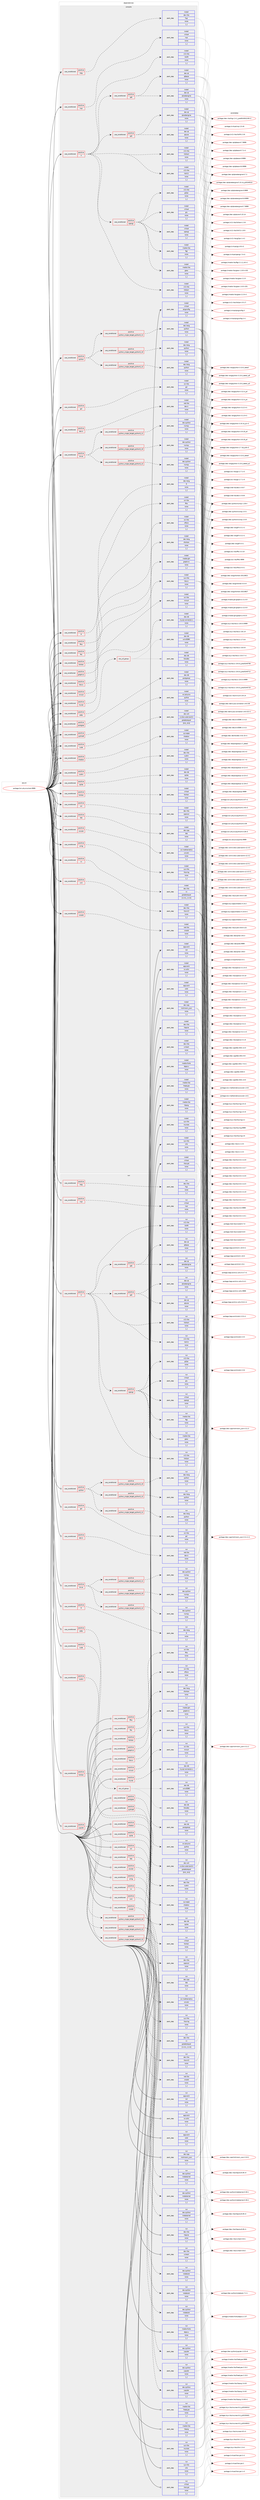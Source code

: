 digraph prolog {

# *************
# Graph options
# *************

newrank=true;
concentrate=true;
compound=true;
graph [rankdir=LR,fontname=Helvetica,fontsize=10,ranksep=1.5];#, ranksep=2.5, nodesep=0.2];
edge  [arrowhead=vee];
node  [fontname=Helvetica,fontsize=10];

# **********
# The ebuild
# **********

subgraph cluster_leftcol {
color=gray;
label=<<i>ebuild</i>>;
id [label="portage://sci-physics/root-9999", color=red, width=4, href="../sci-physics/root-9999.svg"];
}

# ****************
# The dependencies
# ****************

subgraph cluster_midcol {
color=gray;
label=<<i>dependencies</i>>;
subgraph cluster_compile {
fillcolor="#eeeeee";
style=filled;
label=<<i>compile</i>>;
subgraph cond109551 {
dependency412283 [label=<<TABLE BORDER="0" CELLBORDER="1" CELLSPACING="0" CELLPADDING="4"><TR><TD ROWSPAN="3" CELLPADDING="10">use_conditional</TD></TR><TR><TD>positive</TD></TR><TR><TD>R</TD></TR></TABLE>>, shape=none, color=red];
subgraph pack299821 {
dependency412284 [label=<<TABLE BORDER="0" CELLBORDER="1" CELLSPACING="0" CELLPADDING="4" WIDTH="220"><TR><TD ROWSPAN="6" CELLPADDING="30">pack_dep</TD></TR><TR><TD WIDTH="110">install</TD></TR><TR><TD>dev-lang</TD></TR><TR><TD>R</TD></TR><TR><TD>none</TD></TR><TR><TD>[,,]</TD></TR></TABLE>>, shape=none, color=blue];
}
dependency412283:e -> dependency412284:w [weight=20,style="dashed",arrowhead="vee"];
}
id:e -> dependency412283:w [weight=20,style="solid",arrowhead="vee"];
subgraph cond109552 {
dependency412285 [label=<<TABLE BORDER="0" CELLBORDER="1" CELLSPACING="0" CELLPADDING="4"><TR><TD ROWSPAN="3" CELLPADDING="10">use_conditional</TD></TR><TR><TD>positive</TD></TR><TR><TD>X</TD></TR></TABLE>>, shape=none, color=red];
subgraph pack299822 {
dependency412286 [label=<<TABLE BORDER="0" CELLBORDER="1" CELLSPACING="0" CELLPADDING="4" WIDTH="220"><TR><TD ROWSPAN="6" CELLPADDING="30">pack_dep</TD></TR><TR><TD WIDTH="110">install</TD></TR><TR><TD>x11-libs</TD></TR><TR><TD>libX11</TD></TR><TR><TD>none</TD></TR><TR><TD>[,,]</TD></TR></TABLE>>, shape=none, color=blue];
}
dependency412285:e -> dependency412286:w [weight=20,style="dashed",arrowhead="vee"];
subgraph pack299823 {
dependency412287 [label=<<TABLE BORDER="0" CELLBORDER="1" CELLSPACING="0" CELLPADDING="4" WIDTH="220"><TR><TD ROWSPAN="6" CELLPADDING="30">pack_dep</TD></TR><TR><TD WIDTH="110">install</TD></TR><TR><TD>x11-libs</TD></TR><TR><TD>libXext</TD></TR><TR><TD>none</TD></TR><TR><TD>[,,]</TD></TR></TABLE>>, shape=none, color=blue];
}
dependency412285:e -> dependency412287:w [weight=20,style="dashed",arrowhead="vee"];
subgraph pack299824 {
dependency412288 [label=<<TABLE BORDER="0" CELLBORDER="1" CELLSPACING="0" CELLPADDING="4" WIDTH="220"><TR><TD ROWSPAN="6" CELLPADDING="30">pack_dep</TD></TR><TR><TD WIDTH="110">install</TD></TR><TR><TD>x11-libs</TD></TR><TR><TD>libXft</TD></TR><TR><TD>none</TD></TR><TR><TD>[,,]</TD></TR></TABLE>>, shape=none, color=blue];
}
dependency412285:e -> dependency412288:w [weight=20,style="dashed",arrowhead="vee"];
subgraph pack299825 {
dependency412289 [label=<<TABLE BORDER="0" CELLBORDER="1" CELLSPACING="0" CELLPADDING="4" WIDTH="220"><TR><TD ROWSPAN="6" CELLPADDING="30">pack_dep</TD></TR><TR><TD WIDTH="110">install</TD></TR><TR><TD>x11-libs</TD></TR><TR><TD>libXpm</TD></TR><TR><TD>none</TD></TR><TR><TD>[,,]</TD></TR></TABLE>>, shape=none, color=blue];
}
dependency412285:e -> dependency412289:w [weight=20,style="dashed",arrowhead="vee"];
subgraph cond109553 {
dependency412290 [label=<<TABLE BORDER="0" CELLBORDER="1" CELLSPACING="0" CELLPADDING="4"><TR><TD ROWSPAN="3" CELLPADDING="10">use_conditional</TD></TR><TR><TD>positive</TD></TR><TR><TD>opengl</TD></TR></TABLE>>, shape=none, color=red];
subgraph pack299826 {
dependency412291 [label=<<TABLE BORDER="0" CELLBORDER="1" CELLSPACING="0" CELLPADDING="4" WIDTH="220"><TR><TD ROWSPAN="6" CELLPADDING="30">pack_dep</TD></TR><TR><TD WIDTH="110">install</TD></TR><TR><TD>media-libs</TD></TR><TR><TD>ftgl</TD></TR><TR><TD>none</TD></TR><TR><TD>[,,]</TD></TR></TABLE>>, shape=none, color=blue];
}
dependency412290:e -> dependency412291:w [weight=20,style="dashed",arrowhead="vee"];
subgraph pack299827 {
dependency412292 [label=<<TABLE BORDER="0" CELLBORDER="1" CELLSPACING="0" CELLPADDING="4" WIDTH="220"><TR><TD ROWSPAN="6" CELLPADDING="30">pack_dep</TD></TR><TR><TD WIDTH="110">install</TD></TR><TR><TD>media-libs</TD></TR><TR><TD>glew</TD></TR><TR><TD>none</TD></TR><TR><TD>[,,]</TD></TR></TABLE>>, shape=none, color=blue];
}
dependency412290:e -> dependency412292:w [weight=20,style="dashed",arrowhead="vee"];
subgraph pack299828 {
dependency412293 [label=<<TABLE BORDER="0" CELLBORDER="1" CELLSPACING="0" CELLPADDING="4" WIDTH="220"><TR><TD ROWSPAN="6" CELLPADDING="30">pack_dep</TD></TR><TR><TD WIDTH="110">install</TD></TR><TR><TD>virtual</TD></TR><TR><TD>opengl</TD></TR><TR><TD>none</TD></TR><TR><TD>[,,]</TD></TR></TABLE>>, shape=none, color=blue];
}
dependency412290:e -> dependency412293:w [weight=20,style="dashed",arrowhead="vee"];
subgraph pack299829 {
dependency412294 [label=<<TABLE BORDER="0" CELLBORDER="1" CELLSPACING="0" CELLPADDING="4" WIDTH="220"><TR><TD ROWSPAN="6" CELLPADDING="30">pack_dep</TD></TR><TR><TD WIDTH="110">install</TD></TR><TR><TD>virtual</TD></TR><TR><TD>glu</TD></TR><TR><TD>none</TD></TR><TR><TD>[,,]</TD></TR></TABLE>>, shape=none, color=blue];
}
dependency412290:e -> dependency412294:w [weight=20,style="dashed",arrowhead="vee"];
subgraph pack299830 {
dependency412295 [label=<<TABLE BORDER="0" CELLBORDER="1" CELLSPACING="0" CELLPADDING="4" WIDTH="220"><TR><TD ROWSPAN="6" CELLPADDING="30">pack_dep</TD></TR><TR><TD WIDTH="110">install</TD></TR><TR><TD>x11-libs</TD></TR><TR><TD>gl2ps</TD></TR><TR><TD>none</TD></TR><TR><TD>[,,]</TD></TR></TABLE>>, shape=none, color=blue];
}
dependency412290:e -> dependency412295:w [weight=20,style="dashed",arrowhead="vee"];
}
dependency412285:e -> dependency412290:w [weight=20,style="dashed",arrowhead="vee"];
subgraph cond109554 {
dependency412296 [label=<<TABLE BORDER="0" CELLBORDER="1" CELLSPACING="0" CELLPADDING="4"><TR><TD ROWSPAN="3" CELLPADDING="10">use_conditional</TD></TR><TR><TD>positive</TD></TR><TR><TD>qt5</TD></TR></TABLE>>, shape=none, color=red];
subgraph pack299831 {
dependency412297 [label=<<TABLE BORDER="0" CELLBORDER="1" CELLSPACING="0" CELLPADDING="4" WIDTH="220"><TR><TD ROWSPAN="6" CELLPADDING="30">pack_dep</TD></TR><TR><TD WIDTH="110">install</TD></TR><TR><TD>dev-qt</TD></TR><TR><TD>qtcore</TD></TR><TR><TD>none</TD></TR><TR><TD>[,,]</TD></TR></TABLE>>, shape=none, color=blue];
}
dependency412296:e -> dependency412297:w [weight=20,style="dashed",arrowhead="vee"];
subgraph pack299832 {
dependency412298 [label=<<TABLE BORDER="0" CELLBORDER="1" CELLSPACING="0" CELLPADDING="4" WIDTH="220"><TR><TD ROWSPAN="6" CELLPADDING="30">pack_dep</TD></TR><TR><TD WIDTH="110">install</TD></TR><TR><TD>dev-qt</TD></TR><TR><TD>qtwebengine</TD></TR><TR><TD>none</TD></TR><TR><TD>[,,]</TD></TR></TABLE>>, shape=none, color=blue];
}
dependency412296:e -> dependency412298:w [weight=20,style="dashed",arrowhead="vee"];
}
dependency412285:e -> dependency412296:w [weight=20,style="dashed",arrowhead="vee"];
subgraph cond109555 {
dependency412299 [label=<<TABLE BORDER="0" CELLBORDER="1" CELLSPACING="0" CELLPADDING="4"><TR><TD ROWSPAN="3" CELLPADDING="10">use_conditional</TD></TR><TR><TD>positive</TD></TR><TR><TD>qt6</TD></TR></TABLE>>, shape=none, color=red];
subgraph pack299833 {
dependency412300 [label=<<TABLE BORDER="0" CELLBORDER="1" CELLSPACING="0" CELLPADDING="4" WIDTH="220"><TR><TD ROWSPAN="6" CELLPADDING="30">pack_dep</TD></TR><TR><TD WIDTH="110">install</TD></TR><TR><TD>dev-qt</TD></TR><TR><TD>qtbase</TD></TR><TR><TD>none</TD></TR><TR><TD>[,,]</TD></TR></TABLE>>, shape=none, color=blue];
}
dependency412299:e -> dependency412300:w [weight=20,style="dashed",arrowhead="vee"];
subgraph pack299834 {
dependency412301 [label=<<TABLE BORDER="0" CELLBORDER="1" CELLSPACING="0" CELLPADDING="4" WIDTH="220"><TR><TD ROWSPAN="6" CELLPADDING="30">pack_dep</TD></TR><TR><TD WIDTH="110">install</TD></TR><TR><TD>dev-qt</TD></TR><TR><TD>qtwebengine</TD></TR><TR><TD>none</TD></TR><TR><TD>[,,]</TD></TR></TABLE>>, shape=none, color=blue];
}
dependency412299:e -> dependency412301:w [weight=20,style="dashed",arrowhead="vee"];
}
dependency412285:e -> dependency412299:w [weight=20,style="dashed",arrowhead="vee"];
}
id:e -> dependency412285:w [weight=20,style="solid",arrowhead="vee"];
subgraph cond109556 {
dependency412302 [label=<<TABLE BORDER="0" CELLBORDER="1" CELLSPACING="0" CELLPADDING="4"><TR><TD ROWSPAN="3" CELLPADDING="10">use_conditional</TD></TR><TR><TD>positive</TD></TR><TR><TD>cuda</TD></TR></TABLE>>, shape=none, color=red];
subgraph pack299835 {
dependency412303 [label=<<TABLE BORDER="0" CELLBORDER="1" CELLSPACING="0" CELLPADDING="4" WIDTH="220"><TR><TD ROWSPAN="6" CELLPADDING="30">pack_dep</TD></TR><TR><TD WIDTH="110">install</TD></TR><TR><TD>dev-util</TD></TR><TR><TD>nvidia-cuda-toolkit</TD></TR><TR><TD>greaterequal</TD></TR><TR><TD>[9.0,,,9.0]</TD></TR></TABLE>>, shape=none, color=blue];
}
dependency412302:e -> dependency412303:w [weight=20,style="dashed",arrowhead="vee"];
}
id:e -> dependency412302:w [weight=20,style="solid",arrowhead="vee"];
subgraph cond109557 {
dependency412304 [label=<<TABLE BORDER="0" CELLBORDER="1" CELLSPACING="0" CELLPADDING="4"><TR><TD ROWSPAN="3" CELLPADDING="10">use_conditional</TD></TR><TR><TD>positive</TD></TR><TR><TD>cudnn</TD></TR></TABLE>>, shape=none, color=red];
subgraph pack299836 {
dependency412305 [label=<<TABLE BORDER="0" CELLBORDER="1" CELLSPACING="0" CELLPADDING="4" WIDTH="220"><TR><TD ROWSPAN="6" CELLPADDING="30">pack_dep</TD></TR><TR><TD WIDTH="110">install</TD></TR><TR><TD>dev-libs</TD></TR><TR><TD>cudnn</TD></TR><TR><TD>none</TD></TR><TR><TD>[,,]</TD></TR></TABLE>>, shape=none, color=blue];
}
dependency412304:e -> dependency412305:w [weight=20,style="dashed",arrowhead="vee"];
}
id:e -> dependency412304:w [weight=20,style="solid",arrowhead="vee"];
subgraph cond109558 {
dependency412306 [label=<<TABLE BORDER="0" CELLBORDER="1" CELLSPACING="0" CELLPADDING="4"><TR><TD ROWSPAN="3" CELLPADDING="10">use_conditional</TD></TR><TR><TD>positive</TD></TR><TR><TD>davix</TD></TR></TABLE>>, shape=none, color=red];
subgraph pack299837 {
dependency412307 [label=<<TABLE BORDER="0" CELLBORDER="1" CELLSPACING="0" CELLPADDING="4" WIDTH="220"><TR><TD ROWSPAN="6" CELLPADDING="30">pack_dep</TD></TR><TR><TD WIDTH="110">install</TD></TR><TR><TD>net-libs</TD></TR><TR><TD>davix</TD></TR><TR><TD>none</TD></TR><TR><TD>[,,]</TD></TR></TABLE>>, shape=none, color=blue];
}
dependency412306:e -> dependency412307:w [weight=20,style="dashed",arrowhead="vee"];
}
id:e -> dependency412306:w [weight=20,style="solid",arrowhead="vee"];
subgraph cond109559 {
dependency412308 [label=<<TABLE BORDER="0" CELLBORDER="1" CELLSPACING="0" CELLPADDING="4"><TR><TD ROWSPAN="3" CELLPADDING="10">use_conditional</TD></TR><TR><TD>positive</TD></TR><TR><TD>fftw</TD></TR></TABLE>>, shape=none, color=red];
subgraph pack299838 {
dependency412309 [label=<<TABLE BORDER="0" CELLBORDER="1" CELLSPACING="0" CELLPADDING="4" WIDTH="220"><TR><TD ROWSPAN="6" CELLPADDING="30">pack_dep</TD></TR><TR><TD WIDTH="110">install</TD></TR><TR><TD>sci-libs</TD></TR><TR><TD>fftw</TD></TR><TR><TD>none</TD></TR><TR><TD>[,,]</TD></TR></TABLE>>, shape=none, color=blue];
}
dependency412308:e -> dependency412309:w [weight=20,style="dashed",arrowhead="vee"];
}
id:e -> dependency412308:w [weight=20,style="solid",arrowhead="vee"];
subgraph cond109560 {
dependency412310 [label=<<TABLE BORDER="0" CELLBORDER="1" CELLSPACING="0" CELLPADDING="4"><TR><TD ROWSPAN="3" CELLPADDING="10">use_conditional</TD></TR><TR><TD>positive</TD></TR><TR><TD>fits</TD></TR></TABLE>>, shape=none, color=red];
subgraph pack299839 {
dependency412311 [label=<<TABLE BORDER="0" CELLBORDER="1" CELLSPACING="0" CELLPADDING="4" WIDTH="220"><TR><TD ROWSPAN="6" CELLPADDING="30">pack_dep</TD></TR><TR><TD WIDTH="110">install</TD></TR><TR><TD>sci-libs</TD></TR><TR><TD>cfitsio</TD></TR><TR><TD>none</TD></TR><TR><TD>[,,]</TD></TR></TABLE>>, shape=none, color=blue];
}
dependency412310:e -> dependency412311:w [weight=20,style="dashed",arrowhead="vee"];
}
id:e -> dependency412310:w [weight=20,style="solid",arrowhead="vee"];
subgraph cond109561 {
dependency412312 [label=<<TABLE BORDER="0" CELLBORDER="1" CELLSPACING="0" CELLPADDING="4"><TR><TD ROWSPAN="3" CELLPADDING="10">use_conditional</TD></TR><TR><TD>positive</TD></TR><TR><TD>fortran</TD></TR></TABLE>>, shape=none, color=red];
subgraph pack299840 {
dependency412313 [label=<<TABLE BORDER="0" CELLBORDER="1" CELLSPACING="0" CELLPADDING="4" WIDTH="220"><TR><TD ROWSPAN="6" CELLPADDING="30">pack_dep</TD></TR><TR><TD WIDTH="110">install</TD></TR><TR><TD>dev-lang</TD></TR><TR><TD>cfortran</TD></TR><TR><TD>none</TD></TR><TR><TD>[,,]</TD></TR></TABLE>>, shape=none, color=blue];
}
dependency412312:e -> dependency412313:w [weight=20,style="dashed",arrowhead="vee"];
}
id:e -> dependency412312:w [weight=20,style="solid",arrowhead="vee"];
subgraph cond109562 {
dependency412314 [label=<<TABLE BORDER="0" CELLBORDER="1" CELLSPACING="0" CELLPADDING="4"><TR><TD ROWSPAN="3" CELLPADDING="10">use_conditional</TD></TR><TR><TD>positive</TD></TR><TR><TD>fortran</TD></TR></TABLE>>, shape=none, color=red];
subgraph pack299841 {
dependency412315 [label=<<TABLE BORDER="0" CELLBORDER="1" CELLSPACING="0" CELLPADDING="4" WIDTH="220"><TR><TD ROWSPAN="6" CELLPADDING="30">pack_dep</TD></TR><TR><TD WIDTH="110">install</TD></TR><TR><TD>virtual</TD></TR><TR><TD>fortran</TD></TR><TR><TD>none</TD></TR><TR><TD>[,,]</TD></TR></TABLE>>, shape=none, color=blue];
}
dependency412314:e -> dependency412315:w [weight=20,style="dashed",arrowhead="vee"];
}
id:e -> dependency412314:w [weight=20,style="solid",arrowhead="vee"];
subgraph cond109563 {
dependency412316 [label=<<TABLE BORDER="0" CELLBORDER="1" CELLSPACING="0" CELLPADDING="4"><TR><TD ROWSPAN="3" CELLPADDING="10">use_conditional</TD></TR><TR><TD>positive</TD></TR><TR><TD>graphviz</TD></TR></TABLE>>, shape=none, color=red];
subgraph pack299842 {
dependency412317 [label=<<TABLE BORDER="0" CELLBORDER="1" CELLSPACING="0" CELLPADDING="4" WIDTH="220"><TR><TD ROWSPAN="6" CELLPADDING="30">pack_dep</TD></TR><TR><TD WIDTH="110">install</TD></TR><TR><TD>media-gfx</TD></TR><TR><TD>graphviz</TD></TR><TR><TD>none</TD></TR><TR><TD>[,,]</TD></TR></TABLE>>, shape=none, color=blue];
}
dependency412316:e -> dependency412317:w [weight=20,style="dashed",arrowhead="vee"];
}
id:e -> dependency412316:w [weight=20,style="solid",arrowhead="vee"];
subgraph cond109564 {
dependency412318 [label=<<TABLE BORDER="0" CELLBORDER="1" CELLSPACING="0" CELLPADDING="4"><TR><TD ROWSPAN="3" CELLPADDING="10">use_conditional</TD></TR><TR><TD>positive</TD></TR><TR><TD>gsl</TD></TR></TABLE>>, shape=none, color=red];
subgraph pack299843 {
dependency412319 [label=<<TABLE BORDER="0" CELLBORDER="1" CELLSPACING="0" CELLPADDING="4" WIDTH="220"><TR><TD ROWSPAN="6" CELLPADDING="30">pack_dep</TD></TR><TR><TD WIDTH="110">install</TD></TR><TR><TD>sci-libs</TD></TR><TR><TD>gsl</TD></TR><TR><TD>none</TD></TR><TR><TD>[,,]</TD></TR></TABLE>>, shape=none, color=blue];
}
dependency412318:e -> dependency412319:w [weight=20,style="dashed",arrowhead="vee"];
}
id:e -> dependency412318:w [weight=20,style="solid",arrowhead="vee"];
subgraph cond109565 {
dependency412320 [label=<<TABLE BORDER="0" CELLBORDER="1" CELLSPACING="0" CELLPADDING="4"><TR><TD ROWSPAN="3" CELLPADDING="10">use_conditional</TD></TR><TR><TD>positive</TD></TR><TR><TD>http</TD></TR></TABLE>>, shape=none, color=red];
subgraph pack299844 {
dependency412321 [label=<<TABLE BORDER="0" CELLBORDER="1" CELLSPACING="0" CELLPADDING="4" WIDTH="220"><TR><TD ROWSPAN="6" CELLPADDING="30">pack_dep</TD></TR><TR><TD WIDTH="110">install</TD></TR><TR><TD>dev-libs</TD></TR><TR><TD>fcgi</TD></TR><TR><TD>none</TD></TR><TR><TD>[,,]</TD></TR></TABLE>>, shape=none, color=blue];
}
dependency412320:e -> dependency412321:w [weight=20,style="dashed",arrowhead="vee"];
}
id:e -> dependency412320:w [weight=20,style="solid",arrowhead="vee"];
subgraph cond109566 {
dependency412322 [label=<<TABLE BORDER="0" CELLBORDER="1" CELLSPACING="0" CELLPADDING="4"><TR><TD ROWSPAN="3" CELLPADDING="10">use_conditional</TD></TR><TR><TD>positive</TD></TR><TR><TD>libcxx</TD></TR></TABLE>>, shape=none, color=red];
subgraph pack299845 {
dependency412323 [label=<<TABLE BORDER="0" CELLBORDER="1" CELLSPACING="0" CELLPADDING="4" WIDTH="220"><TR><TD ROWSPAN="6" CELLPADDING="30">pack_dep</TD></TR><TR><TD WIDTH="110">install</TD></TR><TR><TD>sys-libs</TD></TR><TR><TD>libcxx</TD></TR><TR><TD>none</TD></TR><TR><TD>[,,]</TD></TR></TABLE>>, shape=none, color=blue];
}
dependency412322:e -> dependency412323:w [weight=20,style="dashed",arrowhead="vee"];
}
id:e -> dependency412322:w [weight=20,style="solid",arrowhead="vee"];
subgraph cond109567 {
dependency412324 [label=<<TABLE BORDER="0" CELLBORDER="1" CELLSPACING="0" CELLPADDING="4"><TR><TD ROWSPAN="3" CELLPADDING="10">use_conditional</TD></TR><TR><TD>positive</TD></TR><TR><TD>minuit</TD></TR></TABLE>>, shape=none, color=red];
subgraph pack299846 {
dependency412325 [label=<<TABLE BORDER="0" CELLBORDER="1" CELLSPACING="0" CELLPADDING="4" WIDTH="220"><TR><TD ROWSPAN="6" CELLPADDING="30">pack_dep</TD></TR><TR><TD WIDTH="110">install</TD></TR><TR><TD>sci-libs</TD></TR><TR><TD>minuit</TD></TR><TR><TD>none</TD></TR><TR><TD>[,,]</TD></TR></TABLE>>, shape=none, color=blue];
}
dependency412324:e -> dependency412325:w [weight=20,style="dashed",arrowhead="vee"];
}
id:e -> dependency412324:w [weight=20,style="solid",arrowhead="vee"];
subgraph cond109568 {
dependency412326 [label=<<TABLE BORDER="0" CELLBORDER="1" CELLSPACING="0" CELLPADDING="4"><TR><TD ROWSPAN="3" CELLPADDING="10">use_conditional</TD></TR><TR><TD>positive</TD></TR><TR><TD>mpi</TD></TR></TABLE>>, shape=none, color=red];
subgraph pack299847 {
dependency412327 [label=<<TABLE BORDER="0" CELLBORDER="1" CELLSPACING="0" CELLPADDING="4" WIDTH="220"><TR><TD ROWSPAN="6" CELLPADDING="30">pack_dep</TD></TR><TR><TD WIDTH="110">install</TD></TR><TR><TD>virtual</TD></TR><TR><TD>mpi</TD></TR><TR><TD>none</TD></TR><TR><TD>[,,]</TD></TR></TABLE>>, shape=none, color=blue];
}
dependency412326:e -> dependency412327:w [weight=20,style="dashed",arrowhead="vee"];
}
id:e -> dependency412326:w [weight=20,style="solid",arrowhead="vee"];
subgraph cond109569 {
dependency412328 [label=<<TABLE BORDER="0" CELLBORDER="1" CELLSPACING="0" CELLPADDING="4"><TR><TD ROWSPAN="3" CELLPADDING="10">use_conditional</TD></TR><TR><TD>positive</TD></TR><TR><TD>mysql</TD></TR></TABLE>>, shape=none, color=red];
subgraph pack299848 {
dependency412329 [label=<<TABLE BORDER="0" CELLBORDER="1" CELLSPACING="0" CELLPADDING="4" WIDTH="220"><TR><TD ROWSPAN="6" CELLPADDING="30">pack_dep</TD></TR><TR><TD WIDTH="110">install</TD></TR><TR><TD>dev-db</TD></TR><TR><TD>mysql-connector-c</TD></TR><TR><TD>none</TD></TR><TR><TD>[,,]</TD></TR></TABLE>>, shape=none, color=blue];
}
dependency412328:e -> dependency412329:w [weight=20,style="dashed",arrowhead="vee"];
}
id:e -> dependency412328:w [weight=20,style="solid",arrowhead="vee"];
subgraph cond109570 {
dependency412330 [label=<<TABLE BORDER="0" CELLBORDER="1" CELLSPACING="0" CELLPADDING="4"><TR><TD ROWSPAN="3" CELLPADDING="10">use_conditional</TD></TR><TR><TD>positive</TD></TR><TR><TD>odbc</TD></TR></TABLE>>, shape=none, color=red];
subgraph any2688 {
dependency412331 [label=<<TABLE BORDER="0" CELLBORDER="1" CELLSPACING="0" CELLPADDING="4"><TR><TD CELLPADDING="10">any_of_group</TD></TR></TABLE>>, shape=none, color=red];subgraph pack299849 {
dependency412332 [label=<<TABLE BORDER="0" CELLBORDER="1" CELLSPACING="0" CELLPADDING="4" WIDTH="220"><TR><TD ROWSPAN="6" CELLPADDING="30">pack_dep</TD></TR><TR><TD WIDTH="110">install</TD></TR><TR><TD>dev-db</TD></TR><TR><TD>libiodbc</TD></TR><TR><TD>none</TD></TR><TR><TD>[,,]</TD></TR></TABLE>>, shape=none, color=blue];
}
dependency412331:e -> dependency412332:w [weight=20,style="dotted",arrowhead="oinv"];
subgraph pack299850 {
dependency412333 [label=<<TABLE BORDER="0" CELLBORDER="1" CELLSPACING="0" CELLPADDING="4" WIDTH="220"><TR><TD ROWSPAN="6" CELLPADDING="30">pack_dep</TD></TR><TR><TD WIDTH="110">install</TD></TR><TR><TD>dev-db</TD></TR><TR><TD>unixODBC</TD></TR><TR><TD>none</TD></TR><TR><TD>[,,]</TD></TR></TABLE>>, shape=none, color=blue];
}
dependency412331:e -> dependency412333:w [weight=20,style="dotted",arrowhead="oinv"];
}
dependency412330:e -> dependency412331:w [weight=20,style="dashed",arrowhead="vee"];
}
id:e -> dependency412330:w [weight=20,style="solid",arrowhead="vee"];
subgraph cond109571 {
dependency412334 [label=<<TABLE BORDER="0" CELLBORDER="1" CELLSPACING="0" CELLPADDING="4"><TR><TD ROWSPAN="3" CELLPADDING="10">use_conditional</TD></TR><TR><TD>positive</TD></TR><TR><TD>postgres</TD></TR></TABLE>>, shape=none, color=red];
subgraph pack299851 {
dependency412335 [label=<<TABLE BORDER="0" CELLBORDER="1" CELLSPACING="0" CELLPADDING="4" WIDTH="220"><TR><TD ROWSPAN="6" CELLPADDING="30">pack_dep</TD></TR><TR><TD WIDTH="110">install</TD></TR><TR><TD>dev-db</TD></TR><TR><TD>postgresql</TD></TR><TR><TD>none</TD></TR><TR><TD>[,,]</TD></TR></TABLE>>, shape=none, color=blue];
}
dependency412334:e -> dependency412335:w [weight=20,style="dashed",arrowhead="vee"];
}
id:e -> dependency412334:w [weight=20,style="solid",arrowhead="vee"];
subgraph cond109572 {
dependency412336 [label=<<TABLE BORDER="0" CELLBORDER="1" CELLSPACING="0" CELLPADDING="4"><TR><TD ROWSPAN="3" CELLPADDING="10">use_conditional</TD></TR><TR><TD>positive</TD></TR><TR><TD>pythia8</TD></TR></TABLE>>, shape=none, color=red];
subgraph pack299852 {
dependency412337 [label=<<TABLE BORDER="0" CELLBORDER="1" CELLSPACING="0" CELLPADDING="4" WIDTH="220"><TR><TD ROWSPAN="6" CELLPADDING="30">pack_dep</TD></TR><TR><TD WIDTH="110">install</TD></TR><TR><TD>sci-physics</TD></TR><TR><TD>pythia</TD></TR><TR><TD>none</TD></TR><TR><TD>[,,]</TD></TR></TABLE>>, shape=none, color=blue];
}
dependency412336:e -> dependency412337:w [weight=20,style="dashed",arrowhead="vee"];
}
id:e -> dependency412336:w [weight=20,style="solid",arrowhead="vee"];
subgraph cond109573 {
dependency412338 [label=<<TABLE BORDER="0" CELLBORDER="1" CELLSPACING="0" CELLPADDING="4"><TR><TD ROWSPAN="3" CELLPADDING="10">use_conditional</TD></TR><TR><TD>positive</TD></TR><TR><TD>python</TD></TR></TABLE>>, shape=none, color=red];
subgraph cond109574 {
dependency412339 [label=<<TABLE BORDER="0" CELLBORDER="1" CELLSPACING="0" CELLPADDING="4"><TR><TD ROWSPAN="3" CELLPADDING="10">use_conditional</TD></TR><TR><TD>positive</TD></TR><TR><TD>python_single_target_python3_10</TD></TR></TABLE>>, shape=none, color=red];
subgraph pack299853 {
dependency412340 [label=<<TABLE BORDER="0" CELLBORDER="1" CELLSPACING="0" CELLPADDING="4" WIDTH="220"><TR><TD ROWSPAN="6" CELLPADDING="30">pack_dep</TD></TR><TR><TD WIDTH="110">install</TD></TR><TR><TD>dev-lang</TD></TR><TR><TD>python</TD></TR><TR><TD>none</TD></TR><TR><TD>[,,]</TD></TR></TABLE>>, shape=none, color=blue];
}
dependency412339:e -> dependency412340:w [weight=20,style="dashed",arrowhead="vee"];
}
dependency412338:e -> dependency412339:w [weight=20,style="dashed",arrowhead="vee"];
subgraph cond109575 {
dependency412341 [label=<<TABLE BORDER="0" CELLBORDER="1" CELLSPACING="0" CELLPADDING="4"><TR><TD ROWSPAN="3" CELLPADDING="10">use_conditional</TD></TR><TR><TD>positive</TD></TR><TR><TD>python_single_target_python3_11</TD></TR></TABLE>>, shape=none, color=red];
subgraph pack299854 {
dependency412342 [label=<<TABLE BORDER="0" CELLBORDER="1" CELLSPACING="0" CELLPADDING="4" WIDTH="220"><TR><TD ROWSPAN="6" CELLPADDING="30">pack_dep</TD></TR><TR><TD WIDTH="110">install</TD></TR><TR><TD>dev-lang</TD></TR><TR><TD>python</TD></TR><TR><TD>none</TD></TR><TR><TD>[,,]</TD></TR></TABLE>>, shape=none, color=blue];
}
dependency412341:e -> dependency412342:w [weight=20,style="dashed",arrowhead="vee"];
}
dependency412338:e -> dependency412341:w [weight=20,style="dashed",arrowhead="vee"];
subgraph cond109576 {
dependency412343 [label=<<TABLE BORDER="0" CELLBORDER="1" CELLSPACING="0" CELLPADDING="4"><TR><TD ROWSPAN="3" CELLPADDING="10">use_conditional</TD></TR><TR><TD>positive</TD></TR><TR><TD>python_single_target_python3_12</TD></TR></TABLE>>, shape=none, color=red];
subgraph pack299855 {
dependency412344 [label=<<TABLE BORDER="0" CELLBORDER="1" CELLSPACING="0" CELLPADDING="4" WIDTH="220"><TR><TD ROWSPAN="6" CELLPADDING="30">pack_dep</TD></TR><TR><TD WIDTH="110">install</TD></TR><TR><TD>dev-lang</TD></TR><TR><TD>python</TD></TR><TR><TD>none</TD></TR><TR><TD>[,,]</TD></TR></TABLE>>, shape=none, color=blue];
}
dependency412343:e -> dependency412344:w [weight=20,style="dashed",arrowhead="vee"];
}
dependency412338:e -> dependency412343:w [weight=20,style="dashed",arrowhead="vee"];
}
id:e -> dependency412338:w [weight=20,style="solid",arrowhead="vee"];
subgraph cond109577 {
dependency412345 [label=<<TABLE BORDER="0" CELLBORDER="1" CELLSPACING="0" CELLPADDING="4"><TR><TD ROWSPAN="3" CELLPADDING="10">use_conditional</TD></TR><TR><TD>positive</TD></TR><TR><TD>shadow</TD></TR></TABLE>>, shape=none, color=red];
subgraph pack299856 {
dependency412346 [label=<<TABLE BORDER="0" CELLBORDER="1" CELLSPACING="0" CELLPADDING="4" WIDTH="220"><TR><TD ROWSPAN="6" CELLPADDING="30">pack_dep</TD></TR><TR><TD WIDTH="110">install</TD></TR><TR><TD>sys-apps</TD></TR><TR><TD>shadow</TD></TR><TR><TD>none</TD></TR><TR><TD>[,,]</TD></TR></TABLE>>, shape=none, color=blue];
}
dependency412345:e -> dependency412346:w [weight=20,style="dashed",arrowhead="vee"];
}
id:e -> dependency412345:w [weight=20,style="solid",arrowhead="vee"];
subgraph cond109578 {
dependency412347 [label=<<TABLE BORDER="0" CELLBORDER="1" CELLSPACING="0" CELLPADDING="4"><TR><TD ROWSPAN="3" CELLPADDING="10">use_conditional</TD></TR><TR><TD>positive</TD></TR><TR><TD>sqlite</TD></TR></TABLE>>, shape=none, color=red];
subgraph pack299857 {
dependency412348 [label=<<TABLE BORDER="0" CELLBORDER="1" CELLSPACING="0" CELLPADDING="4" WIDTH="220"><TR><TD ROWSPAN="6" CELLPADDING="30">pack_dep</TD></TR><TR><TD WIDTH="110">install</TD></TR><TR><TD>dev-db</TD></TR><TR><TD>sqlite</TD></TR><TR><TD>none</TD></TR><TR><TD>[,,]</TD></TR></TABLE>>, shape=none, color=blue];
}
dependency412347:e -> dependency412348:w [weight=20,style="dashed",arrowhead="vee"];
}
id:e -> dependency412347:w [weight=20,style="solid",arrowhead="vee"];
subgraph cond109579 {
dependency412349 [label=<<TABLE BORDER="0" CELLBORDER="1" CELLSPACING="0" CELLPADDING="4"><TR><TD ROWSPAN="3" CELLPADDING="10">use_conditional</TD></TR><TR><TD>positive</TD></TR><TR><TD>ssl</TD></TR></TABLE>>, shape=none, color=red];
subgraph pack299858 {
dependency412350 [label=<<TABLE BORDER="0" CELLBORDER="1" CELLSPACING="0" CELLPADDING="4" WIDTH="220"><TR><TD ROWSPAN="6" CELLPADDING="30">pack_dep</TD></TR><TR><TD WIDTH="110">install</TD></TR><TR><TD>dev-libs</TD></TR><TR><TD>openssl</TD></TR><TR><TD>none</TD></TR><TR><TD>[,,]</TD></TR></TABLE>>, shape=none, color=blue];
}
dependency412349:e -> dependency412350:w [weight=20,style="dashed",arrowhead="vee"];
}
id:e -> dependency412349:w [weight=20,style="solid",arrowhead="vee"];
subgraph cond109580 {
dependency412351 [label=<<TABLE BORDER="0" CELLBORDER="1" CELLSPACING="0" CELLPADDING="4"><TR><TD ROWSPAN="3" CELLPADDING="10">use_conditional</TD></TR><TR><TD>positive</TD></TR><TR><TD>tbb</TD></TR></TABLE>>, shape=none, color=red];
subgraph pack299859 {
dependency412352 [label=<<TABLE BORDER="0" CELLBORDER="1" CELLSPACING="0" CELLPADDING="4" WIDTH="220"><TR><TD ROWSPAN="6" CELLPADDING="30">pack_dep</TD></TR><TR><TD WIDTH="110">install</TD></TR><TR><TD>dev-cpp</TD></TR><TR><TD>tbb</TD></TR><TR><TD>none</TD></TR><TR><TD>[,,]</TD></TR></TABLE>>, shape=none, color=blue];
}
dependency412351:e -> dependency412352:w [weight=20,style="dashed",arrowhead="vee"];
}
id:e -> dependency412351:w [weight=20,style="solid",arrowhead="vee"];
subgraph cond109581 {
dependency412353 [label=<<TABLE BORDER="0" CELLBORDER="1" CELLSPACING="0" CELLPADDING="4"><TR><TD ROWSPAN="3" CELLPADDING="10">use_conditional</TD></TR><TR><TD>positive</TD></TR><TR><TD>tmva</TD></TR></TABLE>>, shape=none, color=red];
subgraph cond109582 {
dependency412354 [label=<<TABLE BORDER="0" CELLBORDER="1" CELLSPACING="0" CELLPADDING="4"><TR><TD ROWSPAN="3" CELLPADDING="10">use_conditional</TD></TR><TR><TD>positive</TD></TR><TR><TD>python_single_target_python3_10</TD></TR></TABLE>>, shape=none, color=red];
subgraph pack299860 {
dependency412355 [label=<<TABLE BORDER="0" CELLBORDER="1" CELLSPACING="0" CELLPADDING="4" WIDTH="220"><TR><TD ROWSPAN="6" CELLPADDING="30">pack_dep</TD></TR><TR><TD WIDTH="110">install</TD></TR><TR><TD>dev-python</TD></TR><TR><TD>numpy</TD></TR><TR><TD>none</TD></TR><TR><TD>[,,]</TD></TR></TABLE>>, shape=none, color=blue];
}
dependency412354:e -> dependency412355:w [weight=20,style="dashed",arrowhead="vee"];
}
dependency412353:e -> dependency412354:w [weight=20,style="dashed",arrowhead="vee"];
subgraph cond109583 {
dependency412356 [label=<<TABLE BORDER="0" CELLBORDER="1" CELLSPACING="0" CELLPADDING="4"><TR><TD ROWSPAN="3" CELLPADDING="10">use_conditional</TD></TR><TR><TD>positive</TD></TR><TR><TD>python_single_target_python3_11</TD></TR></TABLE>>, shape=none, color=red];
subgraph pack299861 {
dependency412357 [label=<<TABLE BORDER="0" CELLBORDER="1" CELLSPACING="0" CELLPADDING="4" WIDTH="220"><TR><TD ROWSPAN="6" CELLPADDING="30">pack_dep</TD></TR><TR><TD WIDTH="110">install</TD></TR><TR><TD>dev-python</TD></TR><TR><TD>numpy</TD></TR><TR><TD>none</TD></TR><TR><TD>[,,]</TD></TR></TABLE>>, shape=none, color=blue];
}
dependency412356:e -> dependency412357:w [weight=20,style="dashed",arrowhead="vee"];
}
dependency412353:e -> dependency412356:w [weight=20,style="dashed",arrowhead="vee"];
subgraph cond109584 {
dependency412358 [label=<<TABLE BORDER="0" CELLBORDER="1" CELLSPACING="0" CELLPADDING="4"><TR><TD ROWSPAN="3" CELLPADDING="10">use_conditional</TD></TR><TR><TD>positive</TD></TR><TR><TD>python_single_target_python3_12</TD></TR></TABLE>>, shape=none, color=red];
subgraph pack299862 {
dependency412359 [label=<<TABLE BORDER="0" CELLBORDER="1" CELLSPACING="0" CELLPADDING="4" WIDTH="220"><TR><TD ROWSPAN="6" CELLPADDING="30">pack_dep</TD></TR><TR><TD WIDTH="110">install</TD></TR><TR><TD>dev-python</TD></TR><TR><TD>numpy</TD></TR><TR><TD>none</TD></TR><TR><TD>[,,]</TD></TR></TABLE>>, shape=none, color=blue];
}
dependency412358:e -> dependency412359:w [weight=20,style="dashed",arrowhead="vee"];
}
dependency412353:e -> dependency412358:w [weight=20,style="dashed",arrowhead="vee"];
}
id:e -> dependency412353:w [weight=20,style="solid",arrowhead="vee"];
subgraph cond109585 {
dependency412360 [label=<<TABLE BORDER="0" CELLBORDER="1" CELLSPACING="0" CELLPADDING="4"><TR><TD ROWSPAN="3" CELLPADDING="10">use_conditional</TD></TR><TR><TD>positive</TD></TR><TR><TD>unuran</TD></TR></TABLE>>, shape=none, color=red];
subgraph pack299863 {
dependency412361 [label=<<TABLE BORDER="0" CELLBORDER="1" CELLSPACING="0" CELLPADDING="4" WIDTH="220"><TR><TD ROWSPAN="6" CELLPADDING="30">pack_dep</TD></TR><TR><TD WIDTH="110">install</TD></TR><TR><TD>sci-mathematics</TD></TR><TR><TD>unuran</TD></TR><TR><TD>none</TD></TR><TR><TD>[,,]</TD></TR></TABLE>>, shape=none, color=blue];
}
dependency412360:e -> dependency412361:w [weight=20,style="dashed",arrowhead="vee"];
}
id:e -> dependency412360:w [weight=20,style="solid",arrowhead="vee"];
subgraph cond109586 {
dependency412362 [label=<<TABLE BORDER="0" CELLBORDER="1" CELLSPACING="0" CELLPADDING="4"><TR><TD ROWSPAN="3" CELLPADDING="10">use_conditional</TD></TR><TR><TD>positive</TD></TR><TR><TD>uring</TD></TR></TABLE>>, shape=none, color=red];
subgraph pack299864 {
dependency412363 [label=<<TABLE BORDER="0" CELLBORDER="1" CELLSPACING="0" CELLPADDING="4" WIDTH="220"><TR><TD ROWSPAN="6" CELLPADDING="30">pack_dep</TD></TR><TR><TD WIDTH="110">install</TD></TR><TR><TD>sys-libs</TD></TR><TR><TD>liburing</TD></TR><TR><TD>none</TD></TR><TR><TD>[,,]</TD></TR></TABLE>>, shape=none, color=blue];
}
dependency412362:e -> dependency412363:w [weight=20,style="dashed",arrowhead="vee"];
}
id:e -> dependency412362:w [weight=20,style="solid",arrowhead="vee"];
subgraph cond109587 {
dependency412364 [label=<<TABLE BORDER="0" CELLBORDER="1" CELLSPACING="0" CELLPADDING="4"><TR><TD ROWSPAN="3" CELLPADDING="10">use_conditional</TD></TR><TR><TD>positive</TD></TR><TR><TD>vc</TD></TR></TABLE>>, shape=none, color=red];
subgraph pack299865 {
dependency412365 [label=<<TABLE BORDER="0" CELLBORDER="1" CELLSPACING="0" CELLPADDING="4" WIDTH="220"><TR><TD ROWSPAN="6" CELLPADDING="30">pack_dep</TD></TR><TR><TD WIDTH="110">install</TD></TR><TR><TD>dev-libs</TD></TR><TR><TD>vc</TD></TR><TR><TD>greaterequal</TD></TR><TR><TD>[1.4.4,,,1.4.4]</TD></TR></TABLE>>, shape=none, color=blue];
}
dependency412364:e -> dependency412365:w [weight=20,style="dashed",arrowhead="vee"];
}
id:e -> dependency412364:w [weight=20,style="solid",arrowhead="vee"];
subgraph cond109588 {
dependency412366 [label=<<TABLE BORDER="0" CELLBORDER="1" CELLSPACING="0" CELLPADDING="4"><TR><TD ROWSPAN="3" CELLPADDING="10">use_conditional</TD></TR><TR><TD>positive</TD></TR><TR><TD>xml</TD></TR></TABLE>>, shape=none, color=red];
subgraph pack299866 {
dependency412367 [label=<<TABLE BORDER="0" CELLBORDER="1" CELLSPACING="0" CELLPADDING="4" WIDTH="220"><TR><TD ROWSPAN="6" CELLPADDING="30">pack_dep</TD></TR><TR><TD WIDTH="110">install</TD></TR><TR><TD>dev-libs</TD></TR><TR><TD>libxml2</TD></TR><TR><TD>none</TD></TR><TR><TD>[,,]</TD></TR></TABLE>>, shape=none, color=blue];
}
dependency412366:e -> dependency412367:w [weight=20,style="dashed",arrowhead="vee"];
}
id:e -> dependency412366:w [weight=20,style="solid",arrowhead="vee"];
subgraph cond109589 {
dependency412368 [label=<<TABLE BORDER="0" CELLBORDER="1" CELLSPACING="0" CELLPADDING="4"><TR><TD ROWSPAN="3" CELLPADDING="10">use_conditional</TD></TR><TR><TD>positive</TD></TR><TR><TD>xrootd</TD></TR></TABLE>>, shape=none, color=red];
subgraph pack299867 {
dependency412369 [label=<<TABLE BORDER="0" CELLBORDER="1" CELLSPACING="0" CELLPADDING="4" WIDTH="220"><TR><TD ROWSPAN="6" CELLPADDING="30">pack_dep</TD></TR><TR><TD WIDTH="110">install</TD></TR><TR><TD>net-libs</TD></TR><TR><TD>xrootd</TD></TR><TR><TD>none</TD></TR><TR><TD>[,,]</TD></TR></TABLE>>, shape=none, color=blue];
}
dependency412368:e -> dependency412369:w [weight=20,style="dashed",arrowhead="vee"];
}
id:e -> dependency412368:w [weight=20,style="solid",arrowhead="vee"];
subgraph pack299868 {
dependency412370 [label=<<TABLE BORDER="0" CELLBORDER="1" CELLSPACING="0" CELLPADDING="4" WIDTH="220"><TR><TD ROWSPAN="6" CELLPADDING="30">pack_dep</TD></TR><TR><TD WIDTH="110">install</TD></TR><TR><TD>app-arch</TD></TR><TR><TD>lz4</TD></TR><TR><TD>none</TD></TR><TR><TD>[,,]</TD></TR></TABLE>>, shape=none, color=blue];
}
id:e -> dependency412370:w [weight=20,style="solid",arrowhead="vee"];
subgraph pack299869 {
dependency412371 [label=<<TABLE BORDER="0" CELLBORDER="1" CELLSPACING="0" CELLPADDING="4" WIDTH="220"><TR><TD ROWSPAN="6" CELLPADDING="30">pack_dep</TD></TR><TR><TD WIDTH="110">install</TD></TR><TR><TD>app-arch</TD></TR><TR><TD>xz-utils</TD></TR><TR><TD>none</TD></TR><TR><TD>[,,]</TD></TR></TABLE>>, shape=none, color=blue];
}
id:e -> dependency412371:w [weight=20,style="solid",arrowhead="vee"];
subgraph pack299870 {
dependency412372 [label=<<TABLE BORDER="0" CELLBORDER="1" CELLSPACING="0" CELLPADDING="4" WIDTH="220"><TR><TD ROWSPAN="6" CELLPADDING="30">pack_dep</TD></TR><TR><TD WIDTH="110">install</TD></TR><TR><TD>app-arch</TD></TR><TR><TD>zstd</TD></TR><TR><TD>none</TD></TR><TR><TD>[,,]</TD></TR></TABLE>>, shape=none, color=blue];
}
id:e -> dependency412372:w [weight=20,style="solid",arrowhead="vee"];
subgraph pack299871 {
dependency412373 [label=<<TABLE BORDER="0" CELLBORDER="1" CELLSPACING="0" CELLPADDING="4" WIDTH="220"><TR><TD ROWSPAN="6" CELLPADDING="30">pack_dep</TD></TR><TR><TD WIDTH="110">install</TD></TR><TR><TD>dev-cpp</TD></TR><TR><TD>nlohmann_json</TD></TR><TR><TD>none</TD></TR><TR><TD>[,,]</TD></TR></TABLE>>, shape=none, color=blue];
}
id:e -> dependency412373:w [weight=20,style="solid",arrowhead="vee"];
subgraph pack299872 {
dependency412374 [label=<<TABLE BORDER="0" CELLBORDER="1" CELLSPACING="0" CELLPADDING="4" WIDTH="220"><TR><TD ROWSPAN="6" CELLPADDING="30">pack_dep</TD></TR><TR><TD WIDTH="110">install</TD></TR><TR><TD>dev-libs</TD></TR><TR><TD>libpcre</TD></TR><TR><TD>none</TD></TR><TR><TD>[,,]</TD></TR></TABLE>>, shape=none, color=blue];
}
id:e -> dependency412374:w [weight=20,style="solid",arrowhead="vee"];
subgraph pack299873 {
dependency412375 [label=<<TABLE BORDER="0" CELLBORDER="1" CELLSPACING="0" CELLPADDING="4" WIDTH="220"><TR><TD ROWSPAN="6" CELLPADDING="30">pack_dep</TD></TR><TR><TD WIDTH="110">install</TD></TR><TR><TD>dev-libs</TD></TR><TR><TD>xxhash</TD></TR><TR><TD>none</TD></TR><TR><TD>[,,]</TD></TR></TABLE>>, shape=none, color=blue];
}
id:e -> dependency412375:w [weight=20,style="solid",arrowhead="vee"];
subgraph pack299874 {
dependency412376 [label=<<TABLE BORDER="0" CELLBORDER="1" CELLSPACING="0" CELLPADDING="4" WIDTH="220"><TR><TD ROWSPAN="6" CELLPADDING="30">pack_dep</TD></TR><TR><TD WIDTH="110">install</TD></TR><TR><TD>media-fonts</TD></TR><TR><TD>dejavu</TD></TR><TR><TD>none</TD></TR><TR><TD>[,,]</TD></TR></TABLE>>, shape=none, color=blue];
}
id:e -> dependency412376:w [weight=20,style="solid",arrowhead="vee"];
subgraph pack299875 {
dependency412377 [label=<<TABLE BORDER="0" CELLBORDER="1" CELLSPACING="0" CELLPADDING="4" WIDTH="220"><TR><TD ROWSPAN="6" CELLPADDING="30">pack_dep</TD></TR><TR><TD WIDTH="110">install</TD></TR><TR><TD>media-libs</TD></TR><TR><TD>freetype</TD></TR><TR><TD>none</TD></TR><TR><TD>[,,]</TD></TR></TABLE>>, shape=none, color=blue];
}
id:e -> dependency412377:w [weight=20,style="solid",arrowhead="vee"];
subgraph pack299876 {
dependency412378 [label=<<TABLE BORDER="0" CELLBORDER="1" CELLSPACING="0" CELLPADDING="4" WIDTH="220"><TR><TD ROWSPAN="6" CELLPADDING="30">pack_dep</TD></TR><TR><TD WIDTH="110">install</TD></TR><TR><TD>media-libs</TD></TR><TR><TD>libpng</TD></TR><TR><TD>none</TD></TR><TR><TD>[,,]</TD></TR></TABLE>>, shape=none, color=blue];
}
id:e -> dependency412378:w [weight=20,style="solid",arrowhead="vee"];
subgraph pack299877 {
dependency412379 [label=<<TABLE BORDER="0" CELLBORDER="1" CELLSPACING="0" CELLPADDING="4" WIDTH="220"><TR><TD ROWSPAN="6" CELLPADDING="30">pack_dep</TD></TR><TR><TD WIDTH="110">install</TD></TR><TR><TD>sys-libs</TD></TR><TR><TD>ncurses</TD></TR><TR><TD>none</TD></TR><TR><TD>[,,]</TD></TR></TABLE>>, shape=none, color=blue];
}
id:e -> dependency412379:w [weight=20,style="solid",arrowhead="vee"];
subgraph pack299878 {
dependency412380 [label=<<TABLE BORDER="0" CELLBORDER="1" CELLSPACING="0" CELLPADDING="4" WIDTH="220"><TR><TD ROWSPAN="6" CELLPADDING="30">pack_dep</TD></TR><TR><TD WIDTH="110">install</TD></TR><TR><TD>sys-libs</TD></TR><TR><TD>zlib</TD></TR><TR><TD>none</TD></TR><TR><TD>[,,]</TD></TR></TABLE>>, shape=none, color=blue];
}
id:e -> dependency412380:w [weight=20,style="solid",arrowhead="vee"];
subgraph pack299879 {
dependency412381 [label=<<TABLE BORDER="0" CELLBORDER="1" CELLSPACING="0" CELLPADDING="4" WIDTH="220"><TR><TD ROWSPAN="6" CELLPADDING="30">pack_dep</TD></TR><TR><TD WIDTH="110">install</TD></TR><TR><TD>virtual</TD></TR><TR><TD>libcrypt</TD></TR><TR><TD>none</TD></TR><TR><TD>[,,]</TD></TR></TABLE>>, shape=none, color=blue];
}
id:e -> dependency412381:w [weight=20,style="solid",arrowhead="vee"];
subgraph pack299880 {
dependency412382 [label=<<TABLE BORDER="0" CELLBORDER="1" CELLSPACING="0" CELLPADDING="4" WIDTH="220"><TR><TD ROWSPAN="6" CELLPADDING="30">pack_dep</TD></TR><TR><TD WIDTH="110">install</TD></TR><TR><TD>virtual</TD></TR><TR><TD>pkgconfig</TD></TR><TR><TD>none</TD></TR><TR><TD>[,,]</TD></TR></TABLE>>, shape=none, color=blue];
}
id:e -> dependency412382:w [weight=20,style="solid",arrowhead="vee"];
}
subgraph cluster_compileandrun {
fillcolor="#eeeeee";
style=filled;
label=<<i>compile and run</i>>;
}
subgraph cluster_run {
fillcolor="#eeeeee";
style=filled;
label=<<i>run</i>>;
subgraph cond109590 {
dependency412383 [label=<<TABLE BORDER="0" CELLBORDER="1" CELLSPACING="0" CELLPADDING="4"><TR><TD ROWSPAN="3" CELLPADDING="10">use_conditional</TD></TR><TR><TD>positive</TD></TR><TR><TD>R</TD></TR></TABLE>>, shape=none, color=red];
subgraph pack299881 {
dependency412384 [label=<<TABLE BORDER="0" CELLBORDER="1" CELLSPACING="0" CELLPADDING="4" WIDTH="220"><TR><TD ROWSPAN="6" CELLPADDING="30">pack_dep</TD></TR><TR><TD WIDTH="110">run</TD></TR><TR><TD>dev-lang</TD></TR><TR><TD>R</TD></TR><TR><TD>none</TD></TR><TR><TD>[,,]</TD></TR></TABLE>>, shape=none, color=blue];
}
dependency412383:e -> dependency412384:w [weight=20,style="dashed",arrowhead="vee"];
}
id:e -> dependency412383:w [weight=20,style="solid",arrowhead="odot"];
subgraph cond109591 {
dependency412385 [label=<<TABLE BORDER="0" CELLBORDER="1" CELLSPACING="0" CELLPADDING="4"><TR><TD ROWSPAN="3" CELLPADDING="10">use_conditional</TD></TR><TR><TD>positive</TD></TR><TR><TD>X</TD></TR></TABLE>>, shape=none, color=red];
subgraph pack299882 {
dependency412386 [label=<<TABLE BORDER="0" CELLBORDER="1" CELLSPACING="0" CELLPADDING="4" WIDTH="220"><TR><TD ROWSPAN="6" CELLPADDING="30">pack_dep</TD></TR><TR><TD WIDTH="110">run</TD></TR><TR><TD>x11-libs</TD></TR><TR><TD>libX11</TD></TR><TR><TD>none</TD></TR><TR><TD>[,,]</TD></TR></TABLE>>, shape=none, color=blue];
}
dependency412385:e -> dependency412386:w [weight=20,style="dashed",arrowhead="vee"];
subgraph pack299883 {
dependency412387 [label=<<TABLE BORDER="0" CELLBORDER="1" CELLSPACING="0" CELLPADDING="4" WIDTH="220"><TR><TD ROWSPAN="6" CELLPADDING="30">pack_dep</TD></TR><TR><TD WIDTH="110">run</TD></TR><TR><TD>x11-libs</TD></TR><TR><TD>libXext</TD></TR><TR><TD>none</TD></TR><TR><TD>[,,]</TD></TR></TABLE>>, shape=none, color=blue];
}
dependency412385:e -> dependency412387:w [weight=20,style="dashed",arrowhead="vee"];
subgraph pack299884 {
dependency412388 [label=<<TABLE BORDER="0" CELLBORDER="1" CELLSPACING="0" CELLPADDING="4" WIDTH="220"><TR><TD ROWSPAN="6" CELLPADDING="30">pack_dep</TD></TR><TR><TD WIDTH="110">run</TD></TR><TR><TD>x11-libs</TD></TR><TR><TD>libXft</TD></TR><TR><TD>none</TD></TR><TR><TD>[,,]</TD></TR></TABLE>>, shape=none, color=blue];
}
dependency412385:e -> dependency412388:w [weight=20,style="dashed",arrowhead="vee"];
subgraph pack299885 {
dependency412389 [label=<<TABLE BORDER="0" CELLBORDER="1" CELLSPACING="0" CELLPADDING="4" WIDTH="220"><TR><TD ROWSPAN="6" CELLPADDING="30">pack_dep</TD></TR><TR><TD WIDTH="110">run</TD></TR><TR><TD>x11-libs</TD></TR><TR><TD>libXpm</TD></TR><TR><TD>none</TD></TR><TR><TD>[,,]</TD></TR></TABLE>>, shape=none, color=blue];
}
dependency412385:e -> dependency412389:w [weight=20,style="dashed",arrowhead="vee"];
subgraph cond109592 {
dependency412390 [label=<<TABLE BORDER="0" CELLBORDER="1" CELLSPACING="0" CELLPADDING="4"><TR><TD ROWSPAN="3" CELLPADDING="10">use_conditional</TD></TR><TR><TD>positive</TD></TR><TR><TD>opengl</TD></TR></TABLE>>, shape=none, color=red];
subgraph pack299886 {
dependency412391 [label=<<TABLE BORDER="0" CELLBORDER="1" CELLSPACING="0" CELLPADDING="4" WIDTH="220"><TR><TD ROWSPAN="6" CELLPADDING="30">pack_dep</TD></TR><TR><TD WIDTH="110">run</TD></TR><TR><TD>media-libs</TD></TR><TR><TD>ftgl</TD></TR><TR><TD>none</TD></TR><TR><TD>[,,]</TD></TR></TABLE>>, shape=none, color=blue];
}
dependency412390:e -> dependency412391:w [weight=20,style="dashed",arrowhead="vee"];
subgraph pack299887 {
dependency412392 [label=<<TABLE BORDER="0" CELLBORDER="1" CELLSPACING="0" CELLPADDING="4" WIDTH="220"><TR><TD ROWSPAN="6" CELLPADDING="30">pack_dep</TD></TR><TR><TD WIDTH="110">run</TD></TR><TR><TD>media-libs</TD></TR><TR><TD>glew</TD></TR><TR><TD>none</TD></TR><TR><TD>[,,]</TD></TR></TABLE>>, shape=none, color=blue];
}
dependency412390:e -> dependency412392:w [weight=20,style="dashed",arrowhead="vee"];
subgraph pack299888 {
dependency412393 [label=<<TABLE BORDER="0" CELLBORDER="1" CELLSPACING="0" CELLPADDING="4" WIDTH="220"><TR><TD ROWSPAN="6" CELLPADDING="30">pack_dep</TD></TR><TR><TD WIDTH="110">run</TD></TR><TR><TD>virtual</TD></TR><TR><TD>opengl</TD></TR><TR><TD>none</TD></TR><TR><TD>[,,]</TD></TR></TABLE>>, shape=none, color=blue];
}
dependency412390:e -> dependency412393:w [weight=20,style="dashed",arrowhead="vee"];
subgraph pack299889 {
dependency412394 [label=<<TABLE BORDER="0" CELLBORDER="1" CELLSPACING="0" CELLPADDING="4" WIDTH="220"><TR><TD ROWSPAN="6" CELLPADDING="30">pack_dep</TD></TR><TR><TD WIDTH="110">run</TD></TR><TR><TD>virtual</TD></TR><TR><TD>glu</TD></TR><TR><TD>none</TD></TR><TR><TD>[,,]</TD></TR></TABLE>>, shape=none, color=blue];
}
dependency412390:e -> dependency412394:w [weight=20,style="dashed",arrowhead="vee"];
subgraph pack299890 {
dependency412395 [label=<<TABLE BORDER="0" CELLBORDER="1" CELLSPACING="0" CELLPADDING="4" WIDTH="220"><TR><TD ROWSPAN="6" CELLPADDING="30">pack_dep</TD></TR><TR><TD WIDTH="110">run</TD></TR><TR><TD>x11-libs</TD></TR><TR><TD>gl2ps</TD></TR><TR><TD>none</TD></TR><TR><TD>[,,]</TD></TR></TABLE>>, shape=none, color=blue];
}
dependency412390:e -> dependency412395:w [weight=20,style="dashed",arrowhead="vee"];
}
dependency412385:e -> dependency412390:w [weight=20,style="dashed",arrowhead="vee"];
subgraph cond109593 {
dependency412396 [label=<<TABLE BORDER="0" CELLBORDER="1" CELLSPACING="0" CELLPADDING="4"><TR><TD ROWSPAN="3" CELLPADDING="10">use_conditional</TD></TR><TR><TD>positive</TD></TR><TR><TD>qt5</TD></TR></TABLE>>, shape=none, color=red];
subgraph pack299891 {
dependency412397 [label=<<TABLE BORDER="0" CELLBORDER="1" CELLSPACING="0" CELLPADDING="4" WIDTH="220"><TR><TD ROWSPAN="6" CELLPADDING="30">pack_dep</TD></TR><TR><TD WIDTH="110">run</TD></TR><TR><TD>dev-qt</TD></TR><TR><TD>qtcore</TD></TR><TR><TD>none</TD></TR><TR><TD>[,,]</TD></TR></TABLE>>, shape=none, color=blue];
}
dependency412396:e -> dependency412397:w [weight=20,style="dashed",arrowhead="vee"];
subgraph pack299892 {
dependency412398 [label=<<TABLE BORDER="0" CELLBORDER="1" CELLSPACING="0" CELLPADDING="4" WIDTH="220"><TR><TD ROWSPAN="6" CELLPADDING="30">pack_dep</TD></TR><TR><TD WIDTH="110">run</TD></TR><TR><TD>dev-qt</TD></TR><TR><TD>qtwebengine</TD></TR><TR><TD>none</TD></TR><TR><TD>[,,]</TD></TR></TABLE>>, shape=none, color=blue];
}
dependency412396:e -> dependency412398:w [weight=20,style="dashed",arrowhead="vee"];
}
dependency412385:e -> dependency412396:w [weight=20,style="dashed",arrowhead="vee"];
subgraph cond109594 {
dependency412399 [label=<<TABLE BORDER="0" CELLBORDER="1" CELLSPACING="0" CELLPADDING="4"><TR><TD ROWSPAN="3" CELLPADDING="10">use_conditional</TD></TR><TR><TD>positive</TD></TR><TR><TD>qt6</TD></TR></TABLE>>, shape=none, color=red];
subgraph pack299893 {
dependency412400 [label=<<TABLE BORDER="0" CELLBORDER="1" CELLSPACING="0" CELLPADDING="4" WIDTH="220"><TR><TD ROWSPAN="6" CELLPADDING="30">pack_dep</TD></TR><TR><TD WIDTH="110">run</TD></TR><TR><TD>dev-qt</TD></TR><TR><TD>qtbase</TD></TR><TR><TD>none</TD></TR><TR><TD>[,,]</TD></TR></TABLE>>, shape=none, color=blue];
}
dependency412399:e -> dependency412400:w [weight=20,style="dashed",arrowhead="vee"];
subgraph pack299894 {
dependency412401 [label=<<TABLE BORDER="0" CELLBORDER="1" CELLSPACING="0" CELLPADDING="4" WIDTH="220"><TR><TD ROWSPAN="6" CELLPADDING="30">pack_dep</TD></TR><TR><TD WIDTH="110">run</TD></TR><TR><TD>dev-qt</TD></TR><TR><TD>qtwebengine</TD></TR><TR><TD>none</TD></TR><TR><TD>[,,]</TD></TR></TABLE>>, shape=none, color=blue];
}
dependency412399:e -> dependency412401:w [weight=20,style="dashed",arrowhead="vee"];
}
dependency412385:e -> dependency412399:w [weight=20,style="dashed",arrowhead="vee"];
}
id:e -> dependency412385:w [weight=20,style="solid",arrowhead="odot"];
subgraph cond109595 {
dependency412402 [label=<<TABLE BORDER="0" CELLBORDER="1" CELLSPACING="0" CELLPADDING="4"><TR><TD ROWSPAN="3" CELLPADDING="10">use_conditional</TD></TR><TR><TD>positive</TD></TR><TR><TD>cuda</TD></TR></TABLE>>, shape=none, color=red];
subgraph pack299895 {
dependency412403 [label=<<TABLE BORDER="0" CELLBORDER="1" CELLSPACING="0" CELLPADDING="4" WIDTH="220"><TR><TD ROWSPAN="6" CELLPADDING="30">pack_dep</TD></TR><TR><TD WIDTH="110">run</TD></TR><TR><TD>dev-util</TD></TR><TR><TD>nvidia-cuda-toolkit</TD></TR><TR><TD>greaterequal</TD></TR><TR><TD>[9.0,,,9.0]</TD></TR></TABLE>>, shape=none, color=blue];
}
dependency412402:e -> dependency412403:w [weight=20,style="dashed",arrowhead="vee"];
}
id:e -> dependency412402:w [weight=20,style="solid",arrowhead="odot"];
subgraph cond109596 {
dependency412404 [label=<<TABLE BORDER="0" CELLBORDER="1" CELLSPACING="0" CELLPADDING="4"><TR><TD ROWSPAN="3" CELLPADDING="10">use_conditional</TD></TR><TR><TD>positive</TD></TR><TR><TD>cudnn</TD></TR></TABLE>>, shape=none, color=red];
subgraph pack299896 {
dependency412405 [label=<<TABLE BORDER="0" CELLBORDER="1" CELLSPACING="0" CELLPADDING="4" WIDTH="220"><TR><TD ROWSPAN="6" CELLPADDING="30">pack_dep</TD></TR><TR><TD WIDTH="110">run</TD></TR><TR><TD>dev-libs</TD></TR><TR><TD>cudnn</TD></TR><TR><TD>none</TD></TR><TR><TD>[,,]</TD></TR></TABLE>>, shape=none, color=blue];
}
dependency412404:e -> dependency412405:w [weight=20,style="dashed",arrowhead="vee"];
}
id:e -> dependency412404:w [weight=20,style="solid",arrowhead="odot"];
subgraph cond109597 {
dependency412406 [label=<<TABLE BORDER="0" CELLBORDER="1" CELLSPACING="0" CELLPADDING="4"><TR><TD ROWSPAN="3" CELLPADDING="10">use_conditional</TD></TR><TR><TD>positive</TD></TR><TR><TD>davix</TD></TR></TABLE>>, shape=none, color=red];
subgraph pack299897 {
dependency412407 [label=<<TABLE BORDER="0" CELLBORDER="1" CELLSPACING="0" CELLPADDING="4" WIDTH="220"><TR><TD ROWSPAN="6" CELLPADDING="30">pack_dep</TD></TR><TR><TD WIDTH="110">run</TD></TR><TR><TD>net-libs</TD></TR><TR><TD>davix</TD></TR><TR><TD>none</TD></TR><TR><TD>[,,]</TD></TR></TABLE>>, shape=none, color=blue];
}
dependency412406:e -> dependency412407:w [weight=20,style="dashed",arrowhead="vee"];
}
id:e -> dependency412406:w [weight=20,style="solid",arrowhead="odot"];
subgraph cond109598 {
dependency412408 [label=<<TABLE BORDER="0" CELLBORDER="1" CELLSPACING="0" CELLPADDING="4"><TR><TD ROWSPAN="3" CELLPADDING="10">use_conditional</TD></TR><TR><TD>positive</TD></TR><TR><TD>fftw</TD></TR></TABLE>>, shape=none, color=red];
subgraph pack299898 {
dependency412409 [label=<<TABLE BORDER="0" CELLBORDER="1" CELLSPACING="0" CELLPADDING="4" WIDTH="220"><TR><TD ROWSPAN="6" CELLPADDING="30">pack_dep</TD></TR><TR><TD WIDTH="110">run</TD></TR><TR><TD>sci-libs</TD></TR><TR><TD>fftw</TD></TR><TR><TD>none</TD></TR><TR><TD>[,,]</TD></TR></TABLE>>, shape=none, color=blue];
}
dependency412408:e -> dependency412409:w [weight=20,style="dashed",arrowhead="vee"];
}
id:e -> dependency412408:w [weight=20,style="solid",arrowhead="odot"];
subgraph cond109599 {
dependency412410 [label=<<TABLE BORDER="0" CELLBORDER="1" CELLSPACING="0" CELLPADDING="4"><TR><TD ROWSPAN="3" CELLPADDING="10">use_conditional</TD></TR><TR><TD>positive</TD></TR><TR><TD>fits</TD></TR></TABLE>>, shape=none, color=red];
subgraph pack299899 {
dependency412411 [label=<<TABLE BORDER="0" CELLBORDER="1" CELLSPACING="0" CELLPADDING="4" WIDTH="220"><TR><TD ROWSPAN="6" CELLPADDING="30">pack_dep</TD></TR><TR><TD WIDTH="110">run</TD></TR><TR><TD>sci-libs</TD></TR><TR><TD>cfitsio</TD></TR><TR><TD>none</TD></TR><TR><TD>[,,]</TD></TR></TABLE>>, shape=none, color=blue];
}
dependency412410:e -> dependency412411:w [weight=20,style="dashed",arrowhead="vee"];
}
id:e -> dependency412410:w [weight=20,style="solid",arrowhead="odot"];
subgraph cond109600 {
dependency412412 [label=<<TABLE BORDER="0" CELLBORDER="1" CELLSPACING="0" CELLPADDING="4"><TR><TD ROWSPAN="3" CELLPADDING="10">use_conditional</TD></TR><TR><TD>positive</TD></TR><TR><TD>fortran</TD></TR></TABLE>>, shape=none, color=red];
subgraph pack299900 {
dependency412413 [label=<<TABLE BORDER="0" CELLBORDER="1" CELLSPACING="0" CELLPADDING="4" WIDTH="220"><TR><TD ROWSPAN="6" CELLPADDING="30">pack_dep</TD></TR><TR><TD WIDTH="110">run</TD></TR><TR><TD>dev-lang</TD></TR><TR><TD>cfortran</TD></TR><TR><TD>none</TD></TR><TR><TD>[,,]</TD></TR></TABLE>>, shape=none, color=blue];
}
dependency412412:e -> dependency412413:w [weight=20,style="dashed",arrowhead="vee"];
}
id:e -> dependency412412:w [weight=20,style="solid",arrowhead="odot"];
subgraph cond109601 {
dependency412414 [label=<<TABLE BORDER="0" CELLBORDER="1" CELLSPACING="0" CELLPADDING="4"><TR><TD ROWSPAN="3" CELLPADDING="10">use_conditional</TD></TR><TR><TD>positive</TD></TR><TR><TD>fortran</TD></TR></TABLE>>, shape=none, color=red];
subgraph pack299901 {
dependency412415 [label=<<TABLE BORDER="0" CELLBORDER="1" CELLSPACING="0" CELLPADDING="4" WIDTH="220"><TR><TD ROWSPAN="6" CELLPADDING="30">pack_dep</TD></TR><TR><TD WIDTH="110">run</TD></TR><TR><TD>virtual</TD></TR><TR><TD>fortran</TD></TR><TR><TD>none</TD></TR><TR><TD>[,,]</TD></TR></TABLE>>, shape=none, color=blue];
}
dependency412414:e -> dependency412415:w [weight=20,style="dashed",arrowhead="vee"];
}
id:e -> dependency412414:w [weight=20,style="solid",arrowhead="odot"];
subgraph cond109602 {
dependency412416 [label=<<TABLE BORDER="0" CELLBORDER="1" CELLSPACING="0" CELLPADDING="4"><TR><TD ROWSPAN="3" CELLPADDING="10">use_conditional</TD></TR><TR><TD>positive</TD></TR><TR><TD>graphviz</TD></TR></TABLE>>, shape=none, color=red];
subgraph pack299902 {
dependency412417 [label=<<TABLE BORDER="0" CELLBORDER="1" CELLSPACING="0" CELLPADDING="4" WIDTH="220"><TR><TD ROWSPAN="6" CELLPADDING="30">pack_dep</TD></TR><TR><TD WIDTH="110">run</TD></TR><TR><TD>media-gfx</TD></TR><TR><TD>graphviz</TD></TR><TR><TD>none</TD></TR><TR><TD>[,,]</TD></TR></TABLE>>, shape=none, color=blue];
}
dependency412416:e -> dependency412417:w [weight=20,style="dashed",arrowhead="vee"];
}
id:e -> dependency412416:w [weight=20,style="solid",arrowhead="odot"];
subgraph cond109603 {
dependency412418 [label=<<TABLE BORDER="0" CELLBORDER="1" CELLSPACING="0" CELLPADDING="4"><TR><TD ROWSPAN="3" CELLPADDING="10">use_conditional</TD></TR><TR><TD>positive</TD></TR><TR><TD>gsl</TD></TR></TABLE>>, shape=none, color=red];
subgraph pack299903 {
dependency412419 [label=<<TABLE BORDER="0" CELLBORDER="1" CELLSPACING="0" CELLPADDING="4" WIDTH="220"><TR><TD ROWSPAN="6" CELLPADDING="30">pack_dep</TD></TR><TR><TD WIDTH="110">run</TD></TR><TR><TD>sci-libs</TD></TR><TR><TD>gsl</TD></TR><TR><TD>none</TD></TR><TR><TD>[,,]</TD></TR></TABLE>>, shape=none, color=blue];
}
dependency412418:e -> dependency412419:w [weight=20,style="dashed",arrowhead="vee"];
}
id:e -> dependency412418:w [weight=20,style="solid",arrowhead="odot"];
subgraph cond109604 {
dependency412420 [label=<<TABLE BORDER="0" CELLBORDER="1" CELLSPACING="0" CELLPADDING="4"><TR><TD ROWSPAN="3" CELLPADDING="10">use_conditional</TD></TR><TR><TD>positive</TD></TR><TR><TD>http</TD></TR></TABLE>>, shape=none, color=red];
subgraph pack299904 {
dependency412421 [label=<<TABLE BORDER="0" CELLBORDER="1" CELLSPACING="0" CELLPADDING="4" WIDTH="220"><TR><TD ROWSPAN="6" CELLPADDING="30">pack_dep</TD></TR><TR><TD WIDTH="110">run</TD></TR><TR><TD>dev-libs</TD></TR><TR><TD>fcgi</TD></TR><TR><TD>none</TD></TR><TR><TD>[,,]</TD></TR></TABLE>>, shape=none, color=blue];
}
dependency412420:e -> dependency412421:w [weight=20,style="dashed",arrowhead="vee"];
}
id:e -> dependency412420:w [weight=20,style="solid",arrowhead="odot"];
subgraph cond109605 {
dependency412422 [label=<<TABLE BORDER="0" CELLBORDER="1" CELLSPACING="0" CELLPADDING="4"><TR><TD ROWSPAN="3" CELLPADDING="10">use_conditional</TD></TR><TR><TD>positive</TD></TR><TR><TD>jupyter</TD></TR></TABLE>>, shape=none, color=red];
subgraph cond109606 {
dependency412423 [label=<<TABLE BORDER="0" CELLBORDER="1" CELLSPACING="0" CELLPADDING="4"><TR><TD ROWSPAN="3" CELLPADDING="10">use_conditional</TD></TR><TR><TD>positive</TD></TR><TR><TD>python_single_target_python3_10</TD></TR></TABLE>>, shape=none, color=red];
subgraph pack299905 {
dependency412424 [label=<<TABLE BORDER="0" CELLBORDER="1" CELLSPACING="0" CELLPADDING="4" WIDTH="220"><TR><TD ROWSPAN="6" CELLPADDING="30">pack_dep</TD></TR><TR><TD WIDTH="110">run</TD></TR><TR><TD>dev-python</TD></TR><TR><TD>jupyter</TD></TR><TR><TD>none</TD></TR><TR><TD>[,,]</TD></TR></TABLE>>, shape=none, color=blue];
}
dependency412423:e -> dependency412424:w [weight=20,style="dashed",arrowhead="vee"];
subgraph pack299906 {
dependency412425 [label=<<TABLE BORDER="0" CELLBORDER="1" CELLSPACING="0" CELLPADDING="4" WIDTH="220"><TR><TD ROWSPAN="6" CELLPADDING="30">pack_dep</TD></TR><TR><TD WIDTH="110">run</TD></TR><TR><TD>dev-python</TD></TR><TR><TD>notebook</TD></TR><TR><TD>none</TD></TR><TR><TD>[,,]</TD></TR></TABLE>>, shape=none, color=blue];
}
dependency412423:e -> dependency412425:w [weight=20,style="dashed",arrowhead="vee"];
subgraph pack299907 {
dependency412426 [label=<<TABLE BORDER="0" CELLBORDER="1" CELLSPACING="0" CELLPADDING="4" WIDTH="220"><TR><TD ROWSPAN="6" CELLPADDING="30">pack_dep</TD></TR><TR><TD WIDTH="110">run</TD></TR><TR><TD>dev-python</TD></TR><TR><TD>metakernel</TD></TR><TR><TD>none</TD></TR><TR><TD>[,,]</TD></TR></TABLE>>, shape=none, color=blue];
}
dependency412423:e -> dependency412426:w [weight=20,style="dashed",arrowhead="vee"];
}
dependency412422:e -> dependency412423:w [weight=20,style="dashed",arrowhead="vee"];
subgraph cond109607 {
dependency412427 [label=<<TABLE BORDER="0" CELLBORDER="1" CELLSPACING="0" CELLPADDING="4"><TR><TD ROWSPAN="3" CELLPADDING="10">use_conditional</TD></TR><TR><TD>positive</TD></TR><TR><TD>python_single_target_python3_11</TD></TR></TABLE>>, shape=none, color=red];
subgraph pack299908 {
dependency412428 [label=<<TABLE BORDER="0" CELLBORDER="1" CELLSPACING="0" CELLPADDING="4" WIDTH="220"><TR><TD ROWSPAN="6" CELLPADDING="30">pack_dep</TD></TR><TR><TD WIDTH="110">run</TD></TR><TR><TD>dev-python</TD></TR><TR><TD>jupyter</TD></TR><TR><TD>none</TD></TR><TR><TD>[,,]</TD></TR></TABLE>>, shape=none, color=blue];
}
dependency412427:e -> dependency412428:w [weight=20,style="dashed",arrowhead="vee"];
subgraph pack299909 {
dependency412429 [label=<<TABLE BORDER="0" CELLBORDER="1" CELLSPACING="0" CELLPADDING="4" WIDTH="220"><TR><TD ROWSPAN="6" CELLPADDING="30">pack_dep</TD></TR><TR><TD WIDTH="110">run</TD></TR><TR><TD>dev-python</TD></TR><TR><TD>notebook</TD></TR><TR><TD>none</TD></TR><TR><TD>[,,]</TD></TR></TABLE>>, shape=none, color=blue];
}
dependency412427:e -> dependency412429:w [weight=20,style="dashed",arrowhead="vee"];
subgraph pack299910 {
dependency412430 [label=<<TABLE BORDER="0" CELLBORDER="1" CELLSPACING="0" CELLPADDING="4" WIDTH="220"><TR><TD ROWSPAN="6" CELLPADDING="30">pack_dep</TD></TR><TR><TD WIDTH="110">run</TD></TR><TR><TD>dev-python</TD></TR><TR><TD>metakernel</TD></TR><TR><TD>none</TD></TR><TR><TD>[,,]</TD></TR></TABLE>>, shape=none, color=blue];
}
dependency412427:e -> dependency412430:w [weight=20,style="dashed",arrowhead="vee"];
}
dependency412422:e -> dependency412427:w [weight=20,style="dashed",arrowhead="vee"];
subgraph cond109608 {
dependency412431 [label=<<TABLE BORDER="0" CELLBORDER="1" CELLSPACING="0" CELLPADDING="4"><TR><TD ROWSPAN="3" CELLPADDING="10">use_conditional</TD></TR><TR><TD>positive</TD></TR><TR><TD>python_single_target_python3_12</TD></TR></TABLE>>, shape=none, color=red];
subgraph pack299911 {
dependency412432 [label=<<TABLE BORDER="0" CELLBORDER="1" CELLSPACING="0" CELLPADDING="4" WIDTH="220"><TR><TD ROWSPAN="6" CELLPADDING="30">pack_dep</TD></TR><TR><TD WIDTH="110">run</TD></TR><TR><TD>dev-python</TD></TR><TR><TD>jupyter</TD></TR><TR><TD>none</TD></TR><TR><TD>[,,]</TD></TR></TABLE>>, shape=none, color=blue];
}
dependency412431:e -> dependency412432:w [weight=20,style="dashed",arrowhead="vee"];
subgraph pack299912 {
dependency412433 [label=<<TABLE BORDER="0" CELLBORDER="1" CELLSPACING="0" CELLPADDING="4" WIDTH="220"><TR><TD ROWSPAN="6" CELLPADDING="30">pack_dep</TD></TR><TR><TD WIDTH="110">run</TD></TR><TR><TD>dev-python</TD></TR><TR><TD>notebook</TD></TR><TR><TD>none</TD></TR><TR><TD>[,,]</TD></TR></TABLE>>, shape=none, color=blue];
}
dependency412431:e -> dependency412433:w [weight=20,style="dashed",arrowhead="vee"];
subgraph pack299913 {
dependency412434 [label=<<TABLE BORDER="0" CELLBORDER="1" CELLSPACING="0" CELLPADDING="4" WIDTH="220"><TR><TD ROWSPAN="6" CELLPADDING="30">pack_dep</TD></TR><TR><TD WIDTH="110">run</TD></TR><TR><TD>dev-python</TD></TR><TR><TD>metakernel</TD></TR><TR><TD>none</TD></TR><TR><TD>[,,]</TD></TR></TABLE>>, shape=none, color=blue];
}
dependency412431:e -> dependency412434:w [weight=20,style="dashed",arrowhead="vee"];
}
dependency412422:e -> dependency412431:w [weight=20,style="dashed",arrowhead="vee"];
}
id:e -> dependency412422:w [weight=20,style="solid",arrowhead="odot"];
subgraph cond109609 {
dependency412435 [label=<<TABLE BORDER="0" CELLBORDER="1" CELLSPACING="0" CELLPADDING="4"><TR><TD ROWSPAN="3" CELLPADDING="10">use_conditional</TD></TR><TR><TD>positive</TD></TR><TR><TD>libcxx</TD></TR></TABLE>>, shape=none, color=red];
subgraph pack299914 {
dependency412436 [label=<<TABLE BORDER="0" CELLBORDER="1" CELLSPACING="0" CELLPADDING="4" WIDTH="220"><TR><TD ROWSPAN="6" CELLPADDING="30">pack_dep</TD></TR><TR><TD WIDTH="110">run</TD></TR><TR><TD>sys-libs</TD></TR><TR><TD>libcxx</TD></TR><TR><TD>none</TD></TR><TR><TD>[,,]</TD></TR></TABLE>>, shape=none, color=blue];
}
dependency412435:e -> dependency412436:w [weight=20,style="dashed",arrowhead="vee"];
}
id:e -> dependency412435:w [weight=20,style="solid",arrowhead="odot"];
subgraph cond109610 {
dependency412437 [label=<<TABLE BORDER="0" CELLBORDER="1" CELLSPACING="0" CELLPADDING="4"><TR><TD ROWSPAN="3" CELLPADDING="10">use_conditional</TD></TR><TR><TD>positive</TD></TR><TR><TD>minuit</TD></TR></TABLE>>, shape=none, color=red];
subgraph pack299915 {
dependency412438 [label=<<TABLE BORDER="0" CELLBORDER="1" CELLSPACING="0" CELLPADDING="4" WIDTH="220"><TR><TD ROWSPAN="6" CELLPADDING="30">pack_dep</TD></TR><TR><TD WIDTH="110">run</TD></TR><TR><TD>sci-libs</TD></TR><TR><TD>minuit</TD></TR><TR><TD>none</TD></TR><TR><TD>[,,]</TD></TR></TABLE>>, shape=none, color=blue];
}
dependency412437:e -> dependency412438:w [weight=20,style="dashed",arrowhead="vee"];
}
id:e -> dependency412437:w [weight=20,style="solid",arrowhead="odot"];
subgraph cond109611 {
dependency412439 [label=<<TABLE BORDER="0" CELLBORDER="1" CELLSPACING="0" CELLPADDING="4"><TR><TD ROWSPAN="3" CELLPADDING="10">use_conditional</TD></TR><TR><TD>positive</TD></TR><TR><TD>mpi</TD></TR></TABLE>>, shape=none, color=red];
subgraph pack299916 {
dependency412440 [label=<<TABLE BORDER="0" CELLBORDER="1" CELLSPACING="0" CELLPADDING="4" WIDTH="220"><TR><TD ROWSPAN="6" CELLPADDING="30">pack_dep</TD></TR><TR><TD WIDTH="110">run</TD></TR><TR><TD>virtual</TD></TR><TR><TD>mpi</TD></TR><TR><TD>none</TD></TR><TR><TD>[,,]</TD></TR></TABLE>>, shape=none, color=blue];
}
dependency412439:e -> dependency412440:w [weight=20,style="dashed",arrowhead="vee"];
}
id:e -> dependency412439:w [weight=20,style="solid",arrowhead="odot"];
subgraph cond109612 {
dependency412441 [label=<<TABLE BORDER="0" CELLBORDER="1" CELLSPACING="0" CELLPADDING="4"><TR><TD ROWSPAN="3" CELLPADDING="10">use_conditional</TD></TR><TR><TD>positive</TD></TR><TR><TD>mysql</TD></TR></TABLE>>, shape=none, color=red];
subgraph pack299917 {
dependency412442 [label=<<TABLE BORDER="0" CELLBORDER="1" CELLSPACING="0" CELLPADDING="4" WIDTH="220"><TR><TD ROWSPAN="6" CELLPADDING="30">pack_dep</TD></TR><TR><TD WIDTH="110">run</TD></TR><TR><TD>dev-db</TD></TR><TR><TD>mysql-connector-c</TD></TR><TR><TD>none</TD></TR><TR><TD>[,,]</TD></TR></TABLE>>, shape=none, color=blue];
}
dependency412441:e -> dependency412442:w [weight=20,style="dashed",arrowhead="vee"];
}
id:e -> dependency412441:w [weight=20,style="solid",arrowhead="odot"];
subgraph cond109613 {
dependency412443 [label=<<TABLE BORDER="0" CELLBORDER="1" CELLSPACING="0" CELLPADDING="4"><TR><TD ROWSPAN="3" CELLPADDING="10">use_conditional</TD></TR><TR><TD>positive</TD></TR><TR><TD>odbc</TD></TR></TABLE>>, shape=none, color=red];
subgraph any2689 {
dependency412444 [label=<<TABLE BORDER="0" CELLBORDER="1" CELLSPACING="0" CELLPADDING="4"><TR><TD CELLPADDING="10">any_of_group</TD></TR></TABLE>>, shape=none, color=red];subgraph pack299918 {
dependency412445 [label=<<TABLE BORDER="0" CELLBORDER="1" CELLSPACING="0" CELLPADDING="4" WIDTH="220"><TR><TD ROWSPAN="6" CELLPADDING="30">pack_dep</TD></TR><TR><TD WIDTH="110">run</TD></TR><TR><TD>dev-db</TD></TR><TR><TD>libiodbc</TD></TR><TR><TD>none</TD></TR><TR><TD>[,,]</TD></TR></TABLE>>, shape=none, color=blue];
}
dependency412444:e -> dependency412445:w [weight=20,style="dotted",arrowhead="oinv"];
subgraph pack299919 {
dependency412446 [label=<<TABLE BORDER="0" CELLBORDER="1" CELLSPACING="0" CELLPADDING="4" WIDTH="220"><TR><TD ROWSPAN="6" CELLPADDING="30">pack_dep</TD></TR><TR><TD WIDTH="110">run</TD></TR><TR><TD>dev-db</TD></TR><TR><TD>unixODBC</TD></TR><TR><TD>none</TD></TR><TR><TD>[,,]</TD></TR></TABLE>>, shape=none, color=blue];
}
dependency412444:e -> dependency412446:w [weight=20,style="dotted",arrowhead="oinv"];
}
dependency412443:e -> dependency412444:w [weight=20,style="dashed",arrowhead="vee"];
}
id:e -> dependency412443:w [weight=20,style="solid",arrowhead="odot"];
subgraph cond109614 {
dependency412447 [label=<<TABLE BORDER="0" CELLBORDER="1" CELLSPACING="0" CELLPADDING="4"><TR><TD ROWSPAN="3" CELLPADDING="10">use_conditional</TD></TR><TR><TD>positive</TD></TR><TR><TD>postgres</TD></TR></TABLE>>, shape=none, color=red];
subgraph pack299920 {
dependency412448 [label=<<TABLE BORDER="0" CELLBORDER="1" CELLSPACING="0" CELLPADDING="4" WIDTH="220"><TR><TD ROWSPAN="6" CELLPADDING="30">pack_dep</TD></TR><TR><TD WIDTH="110">run</TD></TR><TR><TD>dev-db</TD></TR><TR><TD>postgresql</TD></TR><TR><TD>none</TD></TR><TR><TD>[,,]</TD></TR></TABLE>>, shape=none, color=blue];
}
dependency412447:e -> dependency412448:w [weight=20,style="dashed",arrowhead="vee"];
}
id:e -> dependency412447:w [weight=20,style="solid",arrowhead="odot"];
subgraph cond109615 {
dependency412449 [label=<<TABLE BORDER="0" CELLBORDER="1" CELLSPACING="0" CELLPADDING="4"><TR><TD ROWSPAN="3" CELLPADDING="10">use_conditional</TD></TR><TR><TD>positive</TD></TR><TR><TD>pythia8</TD></TR></TABLE>>, shape=none, color=red];
subgraph pack299921 {
dependency412450 [label=<<TABLE BORDER="0" CELLBORDER="1" CELLSPACING="0" CELLPADDING="4" WIDTH="220"><TR><TD ROWSPAN="6" CELLPADDING="30">pack_dep</TD></TR><TR><TD WIDTH="110">run</TD></TR><TR><TD>sci-physics</TD></TR><TR><TD>pythia</TD></TR><TR><TD>none</TD></TR><TR><TD>[,,]</TD></TR></TABLE>>, shape=none, color=blue];
}
dependency412449:e -> dependency412450:w [weight=20,style="dashed",arrowhead="vee"];
}
id:e -> dependency412449:w [weight=20,style="solid",arrowhead="odot"];
subgraph cond109616 {
dependency412451 [label=<<TABLE BORDER="0" CELLBORDER="1" CELLSPACING="0" CELLPADDING="4"><TR><TD ROWSPAN="3" CELLPADDING="10">use_conditional</TD></TR><TR><TD>positive</TD></TR><TR><TD>python</TD></TR></TABLE>>, shape=none, color=red];
subgraph cond109617 {
dependency412452 [label=<<TABLE BORDER="0" CELLBORDER="1" CELLSPACING="0" CELLPADDING="4"><TR><TD ROWSPAN="3" CELLPADDING="10">use_conditional</TD></TR><TR><TD>positive</TD></TR><TR><TD>python_single_target_python3_10</TD></TR></TABLE>>, shape=none, color=red];
subgraph pack299922 {
dependency412453 [label=<<TABLE BORDER="0" CELLBORDER="1" CELLSPACING="0" CELLPADDING="4" WIDTH="220"><TR><TD ROWSPAN="6" CELLPADDING="30">pack_dep</TD></TR><TR><TD WIDTH="110">run</TD></TR><TR><TD>dev-lang</TD></TR><TR><TD>python</TD></TR><TR><TD>none</TD></TR><TR><TD>[,,]</TD></TR></TABLE>>, shape=none, color=blue];
}
dependency412452:e -> dependency412453:w [weight=20,style="dashed",arrowhead="vee"];
}
dependency412451:e -> dependency412452:w [weight=20,style="dashed",arrowhead="vee"];
subgraph cond109618 {
dependency412454 [label=<<TABLE BORDER="0" CELLBORDER="1" CELLSPACING="0" CELLPADDING="4"><TR><TD ROWSPAN="3" CELLPADDING="10">use_conditional</TD></TR><TR><TD>positive</TD></TR><TR><TD>python_single_target_python3_11</TD></TR></TABLE>>, shape=none, color=red];
subgraph pack299923 {
dependency412455 [label=<<TABLE BORDER="0" CELLBORDER="1" CELLSPACING="0" CELLPADDING="4" WIDTH="220"><TR><TD ROWSPAN="6" CELLPADDING="30">pack_dep</TD></TR><TR><TD WIDTH="110">run</TD></TR><TR><TD>dev-lang</TD></TR><TR><TD>python</TD></TR><TR><TD>none</TD></TR><TR><TD>[,,]</TD></TR></TABLE>>, shape=none, color=blue];
}
dependency412454:e -> dependency412455:w [weight=20,style="dashed",arrowhead="vee"];
}
dependency412451:e -> dependency412454:w [weight=20,style="dashed",arrowhead="vee"];
subgraph cond109619 {
dependency412456 [label=<<TABLE BORDER="0" CELLBORDER="1" CELLSPACING="0" CELLPADDING="4"><TR><TD ROWSPAN="3" CELLPADDING="10">use_conditional</TD></TR><TR><TD>positive</TD></TR><TR><TD>python_single_target_python3_12</TD></TR></TABLE>>, shape=none, color=red];
subgraph pack299924 {
dependency412457 [label=<<TABLE BORDER="0" CELLBORDER="1" CELLSPACING="0" CELLPADDING="4" WIDTH="220"><TR><TD ROWSPAN="6" CELLPADDING="30">pack_dep</TD></TR><TR><TD WIDTH="110">run</TD></TR><TR><TD>dev-lang</TD></TR><TR><TD>python</TD></TR><TR><TD>none</TD></TR><TR><TD>[,,]</TD></TR></TABLE>>, shape=none, color=blue];
}
dependency412456:e -> dependency412457:w [weight=20,style="dashed",arrowhead="vee"];
}
dependency412451:e -> dependency412456:w [weight=20,style="dashed",arrowhead="vee"];
}
id:e -> dependency412451:w [weight=20,style="solid",arrowhead="odot"];
subgraph cond109620 {
dependency412458 [label=<<TABLE BORDER="0" CELLBORDER="1" CELLSPACING="0" CELLPADDING="4"><TR><TD ROWSPAN="3" CELLPADDING="10">use_conditional</TD></TR><TR><TD>positive</TD></TR><TR><TD>shadow</TD></TR></TABLE>>, shape=none, color=red];
subgraph pack299925 {
dependency412459 [label=<<TABLE BORDER="0" CELLBORDER="1" CELLSPACING="0" CELLPADDING="4" WIDTH="220"><TR><TD ROWSPAN="6" CELLPADDING="30">pack_dep</TD></TR><TR><TD WIDTH="110">run</TD></TR><TR><TD>sys-apps</TD></TR><TR><TD>shadow</TD></TR><TR><TD>none</TD></TR><TR><TD>[,,]</TD></TR></TABLE>>, shape=none, color=blue];
}
dependency412458:e -> dependency412459:w [weight=20,style="dashed",arrowhead="vee"];
}
id:e -> dependency412458:w [weight=20,style="solid",arrowhead="odot"];
subgraph cond109621 {
dependency412460 [label=<<TABLE BORDER="0" CELLBORDER="1" CELLSPACING="0" CELLPADDING="4"><TR><TD ROWSPAN="3" CELLPADDING="10">use_conditional</TD></TR><TR><TD>positive</TD></TR><TR><TD>sqlite</TD></TR></TABLE>>, shape=none, color=red];
subgraph pack299926 {
dependency412461 [label=<<TABLE BORDER="0" CELLBORDER="1" CELLSPACING="0" CELLPADDING="4" WIDTH="220"><TR><TD ROWSPAN="6" CELLPADDING="30">pack_dep</TD></TR><TR><TD WIDTH="110">run</TD></TR><TR><TD>dev-db</TD></TR><TR><TD>sqlite</TD></TR><TR><TD>none</TD></TR><TR><TD>[,,]</TD></TR></TABLE>>, shape=none, color=blue];
}
dependency412460:e -> dependency412461:w [weight=20,style="dashed",arrowhead="vee"];
}
id:e -> dependency412460:w [weight=20,style="solid",arrowhead="odot"];
subgraph cond109622 {
dependency412462 [label=<<TABLE BORDER="0" CELLBORDER="1" CELLSPACING="0" CELLPADDING="4"><TR><TD ROWSPAN="3" CELLPADDING="10">use_conditional</TD></TR><TR><TD>positive</TD></TR><TR><TD>ssl</TD></TR></TABLE>>, shape=none, color=red];
subgraph pack299927 {
dependency412463 [label=<<TABLE BORDER="0" CELLBORDER="1" CELLSPACING="0" CELLPADDING="4" WIDTH="220"><TR><TD ROWSPAN="6" CELLPADDING="30">pack_dep</TD></TR><TR><TD WIDTH="110">run</TD></TR><TR><TD>dev-libs</TD></TR><TR><TD>openssl</TD></TR><TR><TD>none</TD></TR><TR><TD>[,,]</TD></TR></TABLE>>, shape=none, color=blue];
}
dependency412462:e -> dependency412463:w [weight=20,style="dashed",arrowhead="vee"];
}
id:e -> dependency412462:w [weight=20,style="solid",arrowhead="odot"];
subgraph cond109623 {
dependency412464 [label=<<TABLE BORDER="0" CELLBORDER="1" CELLSPACING="0" CELLPADDING="4"><TR><TD ROWSPAN="3" CELLPADDING="10">use_conditional</TD></TR><TR><TD>positive</TD></TR><TR><TD>tbb</TD></TR></TABLE>>, shape=none, color=red];
subgraph pack299928 {
dependency412465 [label=<<TABLE BORDER="0" CELLBORDER="1" CELLSPACING="0" CELLPADDING="4" WIDTH="220"><TR><TD ROWSPAN="6" CELLPADDING="30">pack_dep</TD></TR><TR><TD WIDTH="110">run</TD></TR><TR><TD>dev-cpp</TD></TR><TR><TD>tbb</TD></TR><TR><TD>none</TD></TR><TR><TD>[,,]</TD></TR></TABLE>>, shape=none, color=blue];
}
dependency412464:e -> dependency412465:w [weight=20,style="dashed",arrowhead="vee"];
}
id:e -> dependency412464:w [weight=20,style="solid",arrowhead="odot"];
subgraph cond109624 {
dependency412466 [label=<<TABLE BORDER="0" CELLBORDER="1" CELLSPACING="0" CELLPADDING="4"><TR><TD ROWSPAN="3" CELLPADDING="10">use_conditional</TD></TR><TR><TD>positive</TD></TR><TR><TD>tmva</TD></TR></TABLE>>, shape=none, color=red];
subgraph cond109625 {
dependency412467 [label=<<TABLE BORDER="0" CELLBORDER="1" CELLSPACING="0" CELLPADDING="4"><TR><TD ROWSPAN="3" CELLPADDING="10">use_conditional</TD></TR><TR><TD>positive</TD></TR><TR><TD>python_single_target_python3_10</TD></TR></TABLE>>, shape=none, color=red];
subgraph pack299929 {
dependency412468 [label=<<TABLE BORDER="0" CELLBORDER="1" CELLSPACING="0" CELLPADDING="4" WIDTH="220"><TR><TD ROWSPAN="6" CELLPADDING="30">pack_dep</TD></TR><TR><TD WIDTH="110">run</TD></TR><TR><TD>dev-python</TD></TR><TR><TD>numpy</TD></TR><TR><TD>none</TD></TR><TR><TD>[,,]</TD></TR></TABLE>>, shape=none, color=blue];
}
dependency412467:e -> dependency412468:w [weight=20,style="dashed",arrowhead="vee"];
}
dependency412466:e -> dependency412467:w [weight=20,style="dashed",arrowhead="vee"];
subgraph cond109626 {
dependency412469 [label=<<TABLE BORDER="0" CELLBORDER="1" CELLSPACING="0" CELLPADDING="4"><TR><TD ROWSPAN="3" CELLPADDING="10">use_conditional</TD></TR><TR><TD>positive</TD></TR><TR><TD>python_single_target_python3_11</TD></TR></TABLE>>, shape=none, color=red];
subgraph pack299930 {
dependency412470 [label=<<TABLE BORDER="0" CELLBORDER="1" CELLSPACING="0" CELLPADDING="4" WIDTH="220"><TR><TD ROWSPAN="6" CELLPADDING="30">pack_dep</TD></TR><TR><TD WIDTH="110">run</TD></TR><TR><TD>dev-python</TD></TR><TR><TD>numpy</TD></TR><TR><TD>none</TD></TR><TR><TD>[,,]</TD></TR></TABLE>>, shape=none, color=blue];
}
dependency412469:e -> dependency412470:w [weight=20,style="dashed",arrowhead="vee"];
}
dependency412466:e -> dependency412469:w [weight=20,style="dashed",arrowhead="vee"];
subgraph cond109627 {
dependency412471 [label=<<TABLE BORDER="0" CELLBORDER="1" CELLSPACING="0" CELLPADDING="4"><TR><TD ROWSPAN="3" CELLPADDING="10">use_conditional</TD></TR><TR><TD>positive</TD></TR><TR><TD>python_single_target_python3_12</TD></TR></TABLE>>, shape=none, color=red];
subgraph pack299931 {
dependency412472 [label=<<TABLE BORDER="0" CELLBORDER="1" CELLSPACING="0" CELLPADDING="4" WIDTH="220"><TR><TD ROWSPAN="6" CELLPADDING="30">pack_dep</TD></TR><TR><TD WIDTH="110">run</TD></TR><TR><TD>dev-python</TD></TR><TR><TD>numpy</TD></TR><TR><TD>none</TD></TR><TR><TD>[,,]</TD></TR></TABLE>>, shape=none, color=blue];
}
dependency412471:e -> dependency412472:w [weight=20,style="dashed",arrowhead="vee"];
}
dependency412466:e -> dependency412471:w [weight=20,style="dashed",arrowhead="vee"];
}
id:e -> dependency412466:w [weight=20,style="solid",arrowhead="odot"];
subgraph cond109628 {
dependency412473 [label=<<TABLE BORDER="0" CELLBORDER="1" CELLSPACING="0" CELLPADDING="4"><TR><TD ROWSPAN="3" CELLPADDING="10">use_conditional</TD></TR><TR><TD>positive</TD></TR><TR><TD>unuran</TD></TR></TABLE>>, shape=none, color=red];
subgraph pack299932 {
dependency412474 [label=<<TABLE BORDER="0" CELLBORDER="1" CELLSPACING="0" CELLPADDING="4" WIDTH="220"><TR><TD ROWSPAN="6" CELLPADDING="30">pack_dep</TD></TR><TR><TD WIDTH="110">run</TD></TR><TR><TD>sci-mathematics</TD></TR><TR><TD>unuran</TD></TR><TR><TD>none</TD></TR><TR><TD>[,,]</TD></TR></TABLE>>, shape=none, color=blue];
}
dependency412473:e -> dependency412474:w [weight=20,style="dashed",arrowhead="vee"];
}
id:e -> dependency412473:w [weight=20,style="solid",arrowhead="odot"];
subgraph cond109629 {
dependency412475 [label=<<TABLE BORDER="0" CELLBORDER="1" CELLSPACING="0" CELLPADDING="4"><TR><TD ROWSPAN="3" CELLPADDING="10">use_conditional</TD></TR><TR><TD>positive</TD></TR><TR><TD>uring</TD></TR></TABLE>>, shape=none, color=red];
subgraph pack299933 {
dependency412476 [label=<<TABLE BORDER="0" CELLBORDER="1" CELLSPACING="0" CELLPADDING="4" WIDTH="220"><TR><TD ROWSPAN="6" CELLPADDING="30">pack_dep</TD></TR><TR><TD WIDTH="110">run</TD></TR><TR><TD>sys-libs</TD></TR><TR><TD>liburing</TD></TR><TR><TD>none</TD></TR><TR><TD>[,,]</TD></TR></TABLE>>, shape=none, color=blue];
}
dependency412475:e -> dependency412476:w [weight=20,style="dashed",arrowhead="vee"];
}
id:e -> dependency412475:w [weight=20,style="solid",arrowhead="odot"];
subgraph cond109630 {
dependency412477 [label=<<TABLE BORDER="0" CELLBORDER="1" CELLSPACING="0" CELLPADDING="4"><TR><TD ROWSPAN="3" CELLPADDING="10">use_conditional</TD></TR><TR><TD>positive</TD></TR><TR><TD>vc</TD></TR></TABLE>>, shape=none, color=red];
subgraph pack299934 {
dependency412478 [label=<<TABLE BORDER="0" CELLBORDER="1" CELLSPACING="0" CELLPADDING="4" WIDTH="220"><TR><TD ROWSPAN="6" CELLPADDING="30">pack_dep</TD></TR><TR><TD WIDTH="110">run</TD></TR><TR><TD>dev-libs</TD></TR><TR><TD>vc</TD></TR><TR><TD>greaterequal</TD></TR><TR><TD>[1.4.4,,,1.4.4]</TD></TR></TABLE>>, shape=none, color=blue];
}
dependency412477:e -> dependency412478:w [weight=20,style="dashed",arrowhead="vee"];
}
id:e -> dependency412477:w [weight=20,style="solid",arrowhead="odot"];
subgraph cond109631 {
dependency412479 [label=<<TABLE BORDER="0" CELLBORDER="1" CELLSPACING="0" CELLPADDING="4"><TR><TD ROWSPAN="3" CELLPADDING="10">use_conditional</TD></TR><TR><TD>positive</TD></TR><TR><TD>xml</TD></TR></TABLE>>, shape=none, color=red];
subgraph pack299935 {
dependency412480 [label=<<TABLE BORDER="0" CELLBORDER="1" CELLSPACING="0" CELLPADDING="4" WIDTH="220"><TR><TD ROWSPAN="6" CELLPADDING="30">pack_dep</TD></TR><TR><TD WIDTH="110">run</TD></TR><TR><TD>dev-libs</TD></TR><TR><TD>libxml2</TD></TR><TR><TD>none</TD></TR><TR><TD>[,,]</TD></TR></TABLE>>, shape=none, color=blue];
}
dependency412479:e -> dependency412480:w [weight=20,style="dashed",arrowhead="vee"];
}
id:e -> dependency412479:w [weight=20,style="solid",arrowhead="odot"];
subgraph cond109632 {
dependency412481 [label=<<TABLE BORDER="0" CELLBORDER="1" CELLSPACING="0" CELLPADDING="4"><TR><TD ROWSPAN="3" CELLPADDING="10">use_conditional</TD></TR><TR><TD>positive</TD></TR><TR><TD>xrootd</TD></TR></TABLE>>, shape=none, color=red];
subgraph pack299936 {
dependency412482 [label=<<TABLE BORDER="0" CELLBORDER="1" CELLSPACING="0" CELLPADDING="4" WIDTH="220"><TR><TD ROWSPAN="6" CELLPADDING="30">pack_dep</TD></TR><TR><TD WIDTH="110">run</TD></TR><TR><TD>net-libs</TD></TR><TR><TD>xrootd</TD></TR><TR><TD>none</TD></TR><TR><TD>[,,]</TD></TR></TABLE>>, shape=none, color=blue];
}
dependency412481:e -> dependency412482:w [weight=20,style="dashed",arrowhead="vee"];
}
id:e -> dependency412481:w [weight=20,style="solid",arrowhead="odot"];
subgraph pack299937 {
dependency412483 [label=<<TABLE BORDER="0" CELLBORDER="1" CELLSPACING="0" CELLPADDING="4" WIDTH="220"><TR><TD ROWSPAN="6" CELLPADDING="30">pack_dep</TD></TR><TR><TD WIDTH="110">run</TD></TR><TR><TD>app-arch</TD></TR><TR><TD>lz4</TD></TR><TR><TD>none</TD></TR><TR><TD>[,,]</TD></TR></TABLE>>, shape=none, color=blue];
}
id:e -> dependency412483:w [weight=20,style="solid",arrowhead="odot"];
subgraph pack299938 {
dependency412484 [label=<<TABLE BORDER="0" CELLBORDER="1" CELLSPACING="0" CELLPADDING="4" WIDTH="220"><TR><TD ROWSPAN="6" CELLPADDING="30">pack_dep</TD></TR><TR><TD WIDTH="110">run</TD></TR><TR><TD>app-arch</TD></TR><TR><TD>xz-utils</TD></TR><TR><TD>none</TD></TR><TR><TD>[,,]</TD></TR></TABLE>>, shape=none, color=blue];
}
id:e -> dependency412484:w [weight=20,style="solid",arrowhead="odot"];
subgraph pack299939 {
dependency412485 [label=<<TABLE BORDER="0" CELLBORDER="1" CELLSPACING="0" CELLPADDING="4" WIDTH="220"><TR><TD ROWSPAN="6" CELLPADDING="30">pack_dep</TD></TR><TR><TD WIDTH="110">run</TD></TR><TR><TD>app-arch</TD></TR><TR><TD>zstd</TD></TR><TR><TD>none</TD></TR><TR><TD>[,,]</TD></TR></TABLE>>, shape=none, color=blue];
}
id:e -> dependency412485:w [weight=20,style="solid",arrowhead="odot"];
subgraph pack299940 {
dependency412486 [label=<<TABLE BORDER="0" CELLBORDER="1" CELLSPACING="0" CELLPADDING="4" WIDTH="220"><TR><TD ROWSPAN="6" CELLPADDING="30">pack_dep</TD></TR><TR><TD WIDTH="110">run</TD></TR><TR><TD>dev-cpp</TD></TR><TR><TD>nlohmann_json</TD></TR><TR><TD>none</TD></TR><TR><TD>[,,]</TD></TR></TABLE>>, shape=none, color=blue];
}
id:e -> dependency412486:w [weight=20,style="solid",arrowhead="odot"];
subgraph pack299941 {
dependency412487 [label=<<TABLE BORDER="0" CELLBORDER="1" CELLSPACING="0" CELLPADDING="4" WIDTH="220"><TR><TD ROWSPAN="6" CELLPADDING="30">pack_dep</TD></TR><TR><TD WIDTH="110">run</TD></TR><TR><TD>dev-libs</TD></TR><TR><TD>libpcre</TD></TR><TR><TD>none</TD></TR><TR><TD>[,,]</TD></TR></TABLE>>, shape=none, color=blue];
}
id:e -> dependency412487:w [weight=20,style="solid",arrowhead="odot"];
subgraph pack299942 {
dependency412488 [label=<<TABLE BORDER="0" CELLBORDER="1" CELLSPACING="0" CELLPADDING="4" WIDTH="220"><TR><TD ROWSPAN="6" CELLPADDING="30">pack_dep</TD></TR><TR><TD WIDTH="110">run</TD></TR><TR><TD>dev-libs</TD></TR><TR><TD>xxhash</TD></TR><TR><TD>none</TD></TR><TR><TD>[,,]</TD></TR></TABLE>>, shape=none, color=blue];
}
id:e -> dependency412488:w [weight=20,style="solid",arrowhead="odot"];
subgraph pack299943 {
dependency412489 [label=<<TABLE BORDER="0" CELLBORDER="1" CELLSPACING="0" CELLPADDING="4" WIDTH="220"><TR><TD ROWSPAN="6" CELLPADDING="30">pack_dep</TD></TR><TR><TD WIDTH="110">run</TD></TR><TR><TD>media-fonts</TD></TR><TR><TD>dejavu</TD></TR><TR><TD>none</TD></TR><TR><TD>[,,]</TD></TR></TABLE>>, shape=none, color=blue];
}
id:e -> dependency412489:w [weight=20,style="solid",arrowhead="odot"];
subgraph pack299944 {
dependency412490 [label=<<TABLE BORDER="0" CELLBORDER="1" CELLSPACING="0" CELLPADDING="4" WIDTH="220"><TR><TD ROWSPAN="6" CELLPADDING="30">pack_dep</TD></TR><TR><TD WIDTH="110">run</TD></TR><TR><TD>media-libs</TD></TR><TR><TD>freetype</TD></TR><TR><TD>none</TD></TR><TR><TD>[,,]</TD></TR></TABLE>>, shape=none, color=blue];
}
id:e -> dependency412490:w [weight=20,style="solid",arrowhead="odot"];
subgraph pack299945 {
dependency412491 [label=<<TABLE BORDER="0" CELLBORDER="1" CELLSPACING="0" CELLPADDING="4" WIDTH="220"><TR><TD ROWSPAN="6" CELLPADDING="30">pack_dep</TD></TR><TR><TD WIDTH="110">run</TD></TR><TR><TD>media-libs</TD></TR><TR><TD>libpng</TD></TR><TR><TD>none</TD></TR><TR><TD>[,,]</TD></TR></TABLE>>, shape=none, color=blue];
}
id:e -> dependency412491:w [weight=20,style="solid",arrowhead="odot"];
subgraph pack299946 {
dependency412492 [label=<<TABLE BORDER="0" CELLBORDER="1" CELLSPACING="0" CELLPADDING="4" WIDTH="220"><TR><TD ROWSPAN="6" CELLPADDING="30">pack_dep</TD></TR><TR><TD WIDTH="110">run</TD></TR><TR><TD>sys-libs</TD></TR><TR><TD>ncurses</TD></TR><TR><TD>none</TD></TR><TR><TD>[,,]</TD></TR></TABLE>>, shape=none, color=blue];
}
id:e -> dependency412492:w [weight=20,style="solid",arrowhead="odot"];
subgraph pack299947 {
dependency412493 [label=<<TABLE BORDER="0" CELLBORDER="1" CELLSPACING="0" CELLPADDING="4" WIDTH="220"><TR><TD ROWSPAN="6" CELLPADDING="30">pack_dep</TD></TR><TR><TD WIDTH="110">run</TD></TR><TR><TD>sys-libs</TD></TR><TR><TD>zlib</TD></TR><TR><TD>none</TD></TR><TR><TD>[,,]</TD></TR></TABLE>>, shape=none, color=blue];
}
id:e -> dependency412493:w [weight=20,style="solid",arrowhead="odot"];
subgraph pack299948 {
dependency412494 [label=<<TABLE BORDER="0" CELLBORDER="1" CELLSPACING="0" CELLPADDING="4" WIDTH="220"><TR><TD ROWSPAN="6" CELLPADDING="30">pack_dep</TD></TR><TR><TD WIDTH="110">run</TD></TR><TR><TD>virtual</TD></TR><TR><TD>libcrypt</TD></TR><TR><TD>none</TD></TR><TR><TD>[,,]</TD></TR></TABLE>>, shape=none, color=blue];
}
id:e -> dependency412494:w [weight=20,style="solid",arrowhead="odot"];
}
}

# **************
# The candidates
# **************

subgraph cluster_choices {
rank=same;
color=gray;
label=<<i>candidates</i>>;

subgraph choice299821 {
color=black;
nodesep=1;
choice10010111845108971101034782455246524649 [label="portage://dev-lang/R-4.4.1", color=red, width=4,href="../dev-lang/R-4.4.1.svg"];
choice100101118451089711010347824552465146504511449 [label="portage://dev-lang/R-4.3.2-r1", color=red, width=4,href="../dev-lang/R-4.3.2-r1.svg"];
choice100101118451089711010347824552465146494511449 [label="portage://dev-lang/R-4.3.1-r1", color=red, width=4,href="../dev-lang/R-4.3.1-r1.svg"];
dependency412284:e -> choice10010111845108971101034782455246524649:w [style=dotted,weight="100"];
dependency412284:e -> choice100101118451089711010347824552465146504511449:w [style=dotted,weight="100"];
dependency412284:e -> choice100101118451089711010347824552465146494511449:w [style=dotted,weight="100"];
}
subgraph choice299822 {
color=black;
nodesep=1;
choice120494945108105981154710810598884949454946564657 [label="portage://x11-libs/libX11-1.8.9", color=red, width=4,href="../x11-libs/libX11-1.8.9.svg"];
dependency412286:e -> choice120494945108105981154710810598884949454946564657:w [style=dotted,weight="100"];
}
subgraph choice299823 {
color=black;
nodesep=1;
choice12049494510810598115471081059888101120116454946514654 [label="portage://x11-libs/libXext-1.3.6", color=red, width=4,href="../x11-libs/libXext-1.3.6.svg"];
dependency412287:e -> choice12049494510810598115471081059888101120116454946514654:w [style=dotted,weight="100"];
}
subgraph choice299824 {
color=black;
nodesep=1;
choice12049494510810598115471081059888102116455046514656 [label="portage://x11-libs/libXft-2.3.8", color=red, width=4,href="../x11-libs/libXft-2.3.8.svg"];
dependency412288:e -> choice12049494510810598115471081059888102116455046514656:w [style=dotted,weight="100"];
}
subgraph choice299825 {
color=black;
nodesep=1;
choice1204949451081059811547108105988811210945514653464955 [label="portage://x11-libs/libXpm-3.5.17", color=red, width=4,href="../x11-libs/libXpm-3.5.17.svg"];
dependency412289:e -> choice1204949451081059811547108105988811210945514653464955:w [style=dotted,weight="100"];
}
subgraph choice299826 {
color=black;
nodesep=1;
choice109101100105974510810598115471021161031084550464946519511499534511449 [label="portage://media-libs/ftgl-2.1.3_rc5-r1", color=red, width=4,href="../media-libs/ftgl-2.1.3_rc5-r1.svg"];
dependency412291:e -> choice109101100105974510810598115471021161031084550464946519511499534511449:w [style=dotted,weight="100"];
}
subgraph choice299827 {
color=black;
nodesep=1;
choice109101100105974510810598115471031081011194550465046484511449 [label="portage://media-libs/glew-2.2.0-r1", color=red, width=4,href="../media-libs/glew-2.2.0-r1.svg"];
choice10910110010597451081059811547103108101119455046504648 [label="portage://media-libs/glew-2.2.0", color=red, width=4,href="../media-libs/glew-2.2.0.svg"];
choice109101100105974510810598115471031081011194549464948464845114494849 [label="portage://media-libs/glew-1.10.0-r101", color=red, width=4,href="../media-libs/glew-1.10.0-r101.svg"];
choice1091011001059745108105981154710310810111945494654464845114494849 [label="portage://media-libs/glew-1.6.0-r101", color=red, width=4,href="../media-libs/glew-1.6.0-r101.svg"];
dependency412292:e -> choice109101100105974510810598115471031081011194550465046484511449:w [style=dotted,weight="100"];
dependency412292:e -> choice10910110010597451081059811547103108101119455046504648:w [style=dotted,weight="100"];
dependency412292:e -> choice109101100105974510810598115471031081011194549464948464845114494849:w [style=dotted,weight="100"];
dependency412292:e -> choice1091011001059745108105981154710310810111945494654464845114494849:w [style=dotted,weight="100"];
}
subgraph choice299828 {
color=black;
nodesep=1;
choice1181051141161179710847111112101110103108455546484511450 [label="portage://virtual/opengl-7.0-r2", color=red, width=4,href="../virtual/opengl-7.0-r2.svg"];
dependency412293:e -> choice1181051141161179710847111112101110103108455546484511450:w [style=dotted,weight="100"];
}
subgraph choice299829 {
color=black;
nodesep=1;
choice1181051141161179710847103108117455746484511450 [label="portage://virtual/glu-9.0-r2", color=red, width=4,href="../virtual/glu-9.0-r2.svg"];
dependency412294:e -> choice1181051141161179710847103108117455746484511450:w [style=dotted,weight="100"];
}
subgraph choice299830 {
color=black;
nodesep=1;
choice120494945108105981154710310850112115454946524650 [label="portage://x11-libs/gl2ps-1.4.2", color=red, width=4,href="../x11-libs/gl2ps-1.4.2.svg"];
dependency412295:e -> choice120494945108105981154710310850112115454946524650:w [style=dotted,weight="100"];
}
subgraph choice299831 {
color=black;
nodesep=1;
choice1001011184511311647113116991111141014553464953464952 [label="portage://dev-qt/qtcore-5.15.14", color=red, width=4,href="../dev-qt/qtcore-5.15.14.svg"];
dependency412297:e -> choice1001011184511311647113116991111141014553464953464952:w [style=dotted,weight="100"];
}
subgraph choice299832 {
color=black;
nodesep=1;
choice10010111845113116471131161191019810111010310511010145544657575757 [label="portage://dev-qt/qtwebengine-6.9999", color=red, width=4,href="../dev-qt/qtwebengine-6.9999.svg"];
choice100101118451131164711311611910198101110103105110101455446564657575757 [label="portage://dev-qt/qtwebengine-6.8.9999", color=red, width=4,href="../dev-qt/qtwebengine-6.8.9999.svg"];
choice100101118451131164711311611910198101110103105110101455446554657575757 [label="portage://dev-qt/qtwebengine-6.7.9999", color=red, width=4,href="../dev-qt/qtwebengine-6.7.9999.svg"];
choice100101118451131164711311611910198101110103105110101455446554650 [label="portage://dev-qt/qtwebengine-6.7.2", color=red, width=4,href="../dev-qt/qtwebengine-6.7.2.svg"];
choice1001011184511311647113116119101981011101031051101014553464953464952951125048505248534948 [label="portage://dev-qt/qtwebengine-5.15.14_p20240510", color=red, width=4,href="../dev-qt/qtwebengine-5.15.14_p20240510.svg"];
dependency412298:e -> choice10010111845113116471131161191019810111010310511010145544657575757:w [style=dotted,weight="100"];
dependency412298:e -> choice100101118451131164711311611910198101110103105110101455446564657575757:w [style=dotted,weight="100"];
dependency412298:e -> choice100101118451131164711311611910198101110103105110101455446554657575757:w [style=dotted,weight="100"];
dependency412298:e -> choice100101118451131164711311611910198101110103105110101455446554650:w [style=dotted,weight="100"];
dependency412298:e -> choice1001011184511311647113116119101981011101031051101014553464953464952951125048505248534948:w [style=dotted,weight="100"];
}
subgraph choice299833 {
color=black;
nodesep=1;
choice1001011184511311647113116989711510145544657575757 [label="portage://dev-qt/qtbase-6.9999", color=red, width=4,href="../dev-qt/qtbase-6.9999.svg"];
choice10010111845113116471131169897115101455446564657575757 [label="portage://dev-qt/qtbase-6.8.9999", color=red, width=4,href="../dev-qt/qtbase-6.8.9999.svg"];
choice10010111845113116471131169897115101455446554657575757 [label="portage://dev-qt/qtbase-6.7.9999", color=red, width=4,href="../dev-qt/qtbase-6.7.9999.svg"];
choice100101118451131164711311698971151014554465546504511449 [label="portage://dev-qt/qtbase-6.7.2-r1", color=red, width=4,href="../dev-qt/qtbase-6.7.2-r1.svg"];
dependency412300:e -> choice1001011184511311647113116989711510145544657575757:w [style=dotted,weight="100"];
dependency412300:e -> choice10010111845113116471131169897115101455446564657575757:w [style=dotted,weight="100"];
dependency412300:e -> choice10010111845113116471131169897115101455446554657575757:w [style=dotted,weight="100"];
dependency412300:e -> choice100101118451131164711311698971151014554465546504511449:w [style=dotted,weight="100"];
}
subgraph choice299834 {
color=black;
nodesep=1;
choice10010111845113116471131161191019810111010310511010145544657575757 [label="portage://dev-qt/qtwebengine-6.9999", color=red, width=4,href="../dev-qt/qtwebengine-6.9999.svg"];
choice100101118451131164711311611910198101110103105110101455446564657575757 [label="portage://dev-qt/qtwebengine-6.8.9999", color=red, width=4,href="../dev-qt/qtwebengine-6.8.9999.svg"];
choice100101118451131164711311611910198101110103105110101455446554657575757 [label="portage://dev-qt/qtwebengine-6.7.9999", color=red, width=4,href="../dev-qt/qtwebengine-6.7.9999.svg"];
choice100101118451131164711311611910198101110103105110101455446554650 [label="portage://dev-qt/qtwebengine-6.7.2", color=red, width=4,href="../dev-qt/qtwebengine-6.7.2.svg"];
choice1001011184511311647113116119101981011101031051101014553464953464952951125048505248534948 [label="portage://dev-qt/qtwebengine-5.15.14_p20240510", color=red, width=4,href="../dev-qt/qtwebengine-5.15.14_p20240510.svg"];
dependency412301:e -> choice10010111845113116471131161191019810111010310511010145544657575757:w [style=dotted,weight="100"];
dependency412301:e -> choice100101118451131164711311611910198101110103105110101455446564657575757:w [style=dotted,weight="100"];
dependency412301:e -> choice100101118451131164711311611910198101110103105110101455446554657575757:w [style=dotted,weight="100"];
dependency412301:e -> choice100101118451131164711311611910198101110103105110101455446554650:w [style=dotted,weight="100"];
dependency412301:e -> choice1001011184511311647113116119101981011101031051101014553464953464952951125048505248534948:w [style=dotted,weight="100"];
}
subgraph choice299835 {
color=black;
nodesep=1;
choice1001011184511711610510847110118105100105974599117100974511611111110810710511645495046534649 [label="portage://dev-util/nvidia-cuda-toolkit-12.5.1", color=red, width=4,href="../dev-util/nvidia-cuda-toolkit-12.5.1.svg"];
choice10010111845117116105108471101181051001059745991171009745116111111108107105116454950465346484511449 [label="portage://dev-util/nvidia-cuda-toolkit-12.5.0-r1", color=red, width=4,href="../dev-util/nvidia-cuda-toolkit-12.5.0-r1.svg"];
choice1001011184511711610510847110118105100105974599117100974511611111110810710511645495046524649 [label="portage://dev-util/nvidia-cuda-toolkit-12.4.1", color=red, width=4,href="../dev-util/nvidia-cuda-toolkit-12.4.1.svg"];
choice1001011184511711610510847110118105100105974599117100974511611111110810710511645495046524648 [label="portage://dev-util/nvidia-cuda-toolkit-12.4.0", color=red, width=4,href="../dev-util/nvidia-cuda-toolkit-12.4.0.svg"];
choice1001011184511711610510847110118105100105974599117100974511611111110810710511645495046514650 [label="portage://dev-util/nvidia-cuda-toolkit-12.3.2", color=red, width=4,href="../dev-util/nvidia-cuda-toolkit-12.3.2.svg"];
choice10010111845117116105108471101181051001059745991171009745116111111108107105116454949465646484511452 [label="portage://dev-util/nvidia-cuda-toolkit-11.8.0-r4", color=red, width=4,href="../dev-util/nvidia-cuda-toolkit-11.8.0-r4.svg"];
dependency412303:e -> choice1001011184511711610510847110118105100105974599117100974511611111110810710511645495046534649:w [style=dotted,weight="100"];
dependency412303:e -> choice10010111845117116105108471101181051001059745991171009745116111111108107105116454950465346484511449:w [style=dotted,weight="100"];
dependency412303:e -> choice1001011184511711610510847110118105100105974599117100974511611111110810710511645495046524649:w [style=dotted,weight="100"];
dependency412303:e -> choice1001011184511711610510847110118105100105974599117100974511611111110810710511645495046524648:w [style=dotted,weight="100"];
dependency412303:e -> choice1001011184511711610510847110118105100105974599117100974511611111110810710511645495046514650:w [style=dotted,weight="100"];
dependency412303:e -> choice10010111845117116105108471101181051001059745991171009745116111111108107105116454949465646484511452:w [style=dotted,weight="100"];
}
subgraph choice299836 {
color=black;
nodesep=1;
choice1001011184510810598115479911710011011045564656464846495049 [label="portage://dev-libs/cudnn-8.8.0.121", color=red, width=4,href="../dev-libs/cudnn-8.8.0.121.svg"];
choice1001011184510810598115479911710011011045564654464846495451 [label="portage://dev-libs/cudnn-8.6.0.163", color=red, width=4,href="../dev-libs/cudnn-8.6.0.163.svg"];
dependency412305:e -> choice1001011184510810598115479911710011011045564656464846495049:w [style=dotted,weight="100"];
dependency412305:e -> choice1001011184510810598115479911710011011045564654464846495451:w [style=dotted,weight="100"];
}
subgraph choice299837 {
color=black;
nodesep=1;
choice11010111645108105981154710097118105120454846564655 [label="portage://net-libs/davix-0.8.7", color=red, width=4,href="../net-libs/davix-0.8.7.svg"];
choice11010111645108105981154710097118105120454846564654 [label="portage://net-libs/davix-0.8.6", color=red, width=4,href="../net-libs/davix-0.8.6.svg"];
dependency412307:e -> choice11010111645108105981154710097118105120454846564655:w [style=dotted,weight="100"];
dependency412307:e -> choice11010111645108105981154710097118105120454846564654:w [style=dotted,weight="100"];
}
subgraph choice299838 {
color=black;
nodesep=1;
choice115991054510810598115471021021161194557575757 [label="portage://sci-libs/fftw-9999", color=red, width=4,href="../sci-libs/fftw-9999.svg"];
choice1159910545108105981154710210211611945514651464948 [label="portage://sci-libs/fftw-3.3.10", color=red, width=4,href="../sci-libs/fftw-3.3.10.svg"];
dependency412309:e -> choice115991054510810598115471021021161194557575757:w [style=dotted,weight="100"];
dependency412309:e -> choice1159910545108105981154710210211611945514651464948:w [style=dotted,weight="100"];
}
subgraph choice299839 {
color=black;
nodesep=1;
choice1159910545108105981154799102105116115105111455246524649 [label="portage://sci-libs/cfitsio-4.4.1", color=red, width=4,href="../sci-libs/cfitsio-4.4.1.svg"];
dependency412311:e -> choice1159910545108105981154799102105116115105111455246524649:w [style=dotted,weight="100"];
}
subgraph choice299840 {
color=black;
nodesep=1;
choice1001011184510897110103479910211111411611497110455048504948565055 [label="portage://dev-lang/cfortran-20210827", color=red, width=4,href="../dev-lang/cfortran-20210827.svg"];
choice1001011184510897110103479910211111411611497110455048494948545049 [label="portage://dev-lang/cfortran-20110621", color=red, width=4,href="../dev-lang/cfortran-20110621.svg"];
choice1001011184510897110103479910211111411611497110455246524511452 [label="portage://dev-lang/cfortran-4.4-r4", color=red, width=4,href="../dev-lang/cfortran-4.4-r4.svg"];
dependency412313:e -> choice1001011184510897110103479910211111411611497110455048504948565055:w [style=dotted,weight="100"];
dependency412313:e -> choice1001011184510897110103479910211111411611497110455048494948545049:w [style=dotted,weight="100"];
dependency412313:e -> choice1001011184510897110103479910211111411611497110455246524511452:w [style=dotted,weight="100"];
}
subgraph choice299841 {
color=black;
nodesep=1;
choice11810511411611797108471021111141161149711045484511449 [label="portage://virtual/fortran-0-r1", color=red, width=4,href="../virtual/fortran-0-r1.svg"];
dependency412315:e -> choice11810511411611797108471021111141161149711045484511449:w [style=dotted,weight="100"];
}
subgraph choice299842 {
color=black;
nodesep=1;
choice1091011001059745103102120471031149711210411810512245495046484648 [label="portage://media-gfx/graphviz-12.0.0", color=red, width=4,href="../media-gfx/graphviz-12.0.0.svg"];
choice1091011001059745103102120471031149711210411810512245494946484648 [label="portage://media-gfx/graphviz-11.0.0", color=red, width=4,href="../media-gfx/graphviz-11.0.0.svg"];
choice10910110010597451031021204710311497112104118105122455746484648 [label="portage://media-gfx/graphviz-9.0.0", color=red, width=4,href="../media-gfx/graphviz-9.0.0.svg"];
dependency412317:e -> choice1091011001059745103102120471031149711210411810512245495046484648:w [style=dotted,weight="100"];
dependency412317:e -> choice1091011001059745103102120471031149711210411810512245494946484648:w [style=dotted,weight="100"];
dependency412317:e -> choice10910110010597451031021204710311497112104118105122455746484648:w [style=dotted,weight="100"];
}
subgraph choice299843 {
color=black;
nodesep=1;
choice115991054510810598115471031151084550465546494511451 [label="portage://sci-libs/gsl-2.7.1-r3", color=red, width=4,href="../sci-libs/gsl-2.7.1-r3.svg"];
choice115991054510810598115471031151084550465546494511450 [label="portage://sci-libs/gsl-2.7.1-r2", color=red, width=4,href="../sci-libs/gsl-2.7.1-r2.svg"];
dependency412319:e -> choice115991054510810598115471031151084550465546494511451:w [style=dotted,weight="100"];
dependency412319:e -> choice115991054510810598115471031151084550465546494511450:w [style=dotted,weight="100"];
}
subgraph choice299844 {
color=black;
nodesep=1;
choice1001011184510810598115471029910310545504652464995112114101485749484853505052574511450 [label="portage://dev-libs/fcgi-2.4.1_pre0910052249-r2", color=red, width=4,href="../dev-libs/fcgi-2.4.1_pre0910052249-r2.svg"];
dependency412321:e -> choice1001011184510810598115471029910310545504652464995112114101485749484853505052574511450:w [style=dotted,weight="100"];
}
subgraph choice299845 {
color=black;
nodesep=1;
choice1151211154510810598115471081059899120120455048464846484657575757 [label="portage://sys-libs/libcxx-20.0.0.9999", color=red, width=4,href="../sys-libs/libcxx-20.0.0.9999.svg"];
choice1151211154510810598115471081059899120120454957464846484657575757 [label="portage://sys-libs/libcxx-19.0.0.9999", color=red, width=4,href="../sys-libs/libcxx-19.0.0.9999.svg"];
choice115121115451081059811547108105989912012045495746484648951121141015048505248555048 [label="portage://sys-libs/libcxx-19.0.0_pre20240720", color=red, width=4,href="../sys-libs/libcxx-19.0.0_pre20240720.svg"];
choice115121115451081059811547108105989912012045495746484648951121141015048505248554950 [label="portage://sys-libs/libcxx-19.0.0_pre20240712", color=red, width=4,href="../sys-libs/libcxx-19.0.0_pre20240712.svg"];
choice115121115451081059811547108105989912012045495746484648951121141015048505248554854 [label="portage://sys-libs/libcxx-19.0.0_pre20240706", color=red, width=4,href="../sys-libs/libcxx-19.0.0_pre20240706.svg"];
choice115121115451081059811547108105989912012045495646494656 [label="portage://sys-libs/libcxx-18.1.8", color=red, width=4,href="../sys-libs/libcxx-18.1.8.svg"];
choice115121115451081059811547108105989912012045495546484654 [label="portage://sys-libs/libcxx-17.0.6", color=red, width=4,href="../sys-libs/libcxx-17.0.6.svg"];
choice115121115451081059811547108105989912012045495446484654 [label="portage://sys-libs/libcxx-16.0.6", color=red, width=4,href="../sys-libs/libcxx-16.0.6.svg"];
choice1151211154510810598115471081059899120120454953464846554511449 [label="portage://sys-libs/libcxx-15.0.7-r1", color=red, width=4,href="../sys-libs/libcxx-15.0.7-r1.svg"];
dependency412323:e -> choice1151211154510810598115471081059899120120455048464846484657575757:w [style=dotted,weight="100"];
dependency412323:e -> choice1151211154510810598115471081059899120120454957464846484657575757:w [style=dotted,weight="100"];
dependency412323:e -> choice115121115451081059811547108105989912012045495746484648951121141015048505248555048:w [style=dotted,weight="100"];
dependency412323:e -> choice115121115451081059811547108105989912012045495746484648951121141015048505248554950:w [style=dotted,weight="100"];
dependency412323:e -> choice115121115451081059811547108105989912012045495746484648951121141015048505248554854:w [style=dotted,weight="100"];
dependency412323:e -> choice115121115451081059811547108105989912012045495646494656:w [style=dotted,weight="100"];
dependency412323:e -> choice115121115451081059811547108105989912012045495546484654:w [style=dotted,weight="100"];
dependency412323:e -> choice115121115451081059811547108105989912012045495446484654:w [style=dotted,weight="100"];
dependency412323:e -> choice1151211154510810598115471081059899120120454953464846554511449:w [style=dotted,weight="100"];
}
subgraph choice299846 {
color=black;
nodesep=1;
choice115991054510810598115471091051101171051164553465152464952 [label="portage://sci-libs/minuit-5.34.14", color=red, width=4,href="../sci-libs/minuit-5.34.14.svg"];
dependency412325:e -> choice115991054510810598115471091051101171051164553465152464952:w [style=dotted,weight="100"];
}
subgraph choice299847 {
color=black;
nodesep=1;
choice1181051141161179710847109112105455046484511456 [label="portage://virtual/mpi-2.0-r8", color=red, width=4,href="../virtual/mpi-2.0-r8.svg"];
dependency412327:e -> choice1181051141161179710847109112105455046484511456:w [style=dotted,weight="100"];
}
subgraph choice299848 {
color=black;
nodesep=1;
choice100101118451009847109121115113108459911111011010199116111114459945564648465154 [label="portage://dev-db/mysql-connector-c-8.0.36", color=red, width=4,href="../dev-db/mysql-connector-c-8.0.36.svg"];
choice1001011184510098471091211151131084599111110110101991161111144599455646484651504511449 [label="portage://dev-db/mysql-connector-c-8.0.32-r1", color=red, width=4,href="../dev-db/mysql-connector-c-8.0.32-r1.svg"];
dependency412329:e -> choice100101118451009847109121115113108459911111011010199116111114459945564648465154:w [style=dotted,weight="100"];
dependency412329:e -> choice1001011184510098471091211151131084599111110110101991161111144599455646484651504511449:w [style=dotted,weight="100"];
}
subgraph choice299849 {
color=black;
nodesep=1;
choice10010111845100984710810598105111100989945514653504649534511449 [label="portage://dev-db/libiodbc-3.52.15-r1", color=red, width=4,href="../dev-db/libiodbc-3.52.15-r1.svg"];
dependency412332:e -> choice10010111845100984710810598105111100989945514653504649534511449:w [style=dotted,weight="100"];
}
subgraph choice299850 {
color=black;
nodesep=1;
choice1001011184510098471171101051207968666745504651464950 [label="portage://dev-db/unixODBC-2.3.12", color=red, width=4,href="../dev-db/unixODBC-2.3.12.svg"];
choice1001011184510098471171101051207968666745504651464949 [label="portage://dev-db/unixODBC-2.3.11", color=red, width=4,href="../dev-db/unixODBC-2.3.11.svg"];
dependency412333:e -> choice1001011184510098471171101051207968666745504651464950:w [style=dotted,weight="100"];
dependency412333:e -> choice1001011184510098471171101051207968666745504651464949:w [style=dotted,weight="100"];
}
subgraph choice299851 {
color=black;
nodesep=1;
choice1001011184510098471121111151161031141011151131084557575757 [label="portage://dev-db/postgresql-9999", color=red, width=4,href="../dev-db/postgresql-9999.svg"];
choice10010111845100984711211111511610311410111511310845495595981011169750 [label="portage://dev-db/postgresql-17_beta2", color=red, width=4,href="../dev-db/postgresql-17_beta2.svg"];
choice10010111845100984711211111511610311410111511310845495446514511450 [label="portage://dev-db/postgresql-16.3-r2", color=red, width=4,href="../dev-db/postgresql-16.3-r2.svg"];
choice10010111845100984711211111511610311410111511310845495346554511450 [label="portage://dev-db/postgresql-15.7-r2", color=red, width=4,href="../dev-db/postgresql-15.7-r2.svg"];
choice1001011184510098471121111151161031141011151131084549524649504511450 [label="portage://dev-db/postgresql-14.12-r2", color=red, width=4,href="../dev-db/postgresql-14.12-r2.svg"];
choice1001011184510098471121111151161031141011151131084549514649534511450 [label="portage://dev-db/postgresql-13.15-r2", color=red, width=4,href="../dev-db/postgresql-13.15-r2.svg"];
choice1001011184510098471121111151161031141011151131084549504649574511450 [label="portage://dev-db/postgresql-12.19-r2", color=red, width=4,href="../dev-db/postgresql-12.19-r2.svg"];
dependency412335:e -> choice1001011184510098471121111151161031141011151131084557575757:w [style=dotted,weight="100"];
dependency412335:e -> choice10010111845100984711211111511610311410111511310845495595981011169750:w [style=dotted,weight="100"];
dependency412335:e -> choice10010111845100984711211111511610311410111511310845495446514511450:w [style=dotted,weight="100"];
dependency412335:e -> choice10010111845100984711211111511610311410111511310845495346554511450:w [style=dotted,weight="100"];
dependency412335:e -> choice1001011184510098471121111151161031141011151131084549524649504511450:w [style=dotted,weight="100"];
dependency412335:e -> choice1001011184510098471121111151161031141011151131084549514649534511450:w [style=dotted,weight="100"];
dependency412335:e -> choice1001011184510098471121111151161031141011151131084549504649574511450:w [style=dotted,weight="100"];
}
subgraph choice299852 {
color=black;
nodesep=1;
choice11599105451121041211151059911547112121116104105974557575757 [label="portage://sci-physics/pythia-9999", color=red, width=4,href="../sci-physics/pythia-9999.svg"];
choice115991054511210412111510599115471121211161041059745564651464949 [label="portage://sci-physics/pythia-8.3.11", color=red, width=4,href="../sci-physics/pythia-8.3.11.svg"];
choice115991054511210412111510599115471121211161041059745564651464857 [label="portage://sci-physics/pythia-8.3.09", color=red, width=4,href="../sci-physics/pythia-8.3.09.svg"];
choice1159910545112104121115105991154711212111610410597455646514648554511449 [label="portage://sci-physics/pythia-8.3.07-r1", color=red, width=4,href="../sci-physics/pythia-8.3.07-r1.svg"];
choice1159910545112104121115105991154711212111610410597455646504652534511450 [label="portage://sci-physics/pythia-8.2.45-r2", color=red, width=4,href="../sci-physics/pythia-8.2.45-r2.svg"];
choice1159910545112104121115105991154711212111610410597455446524650564511450 [label="portage://sci-physics/pythia-6.4.28-r2", color=red, width=4,href="../sci-physics/pythia-6.4.28-r2.svg"];
dependency412337:e -> choice11599105451121041211151059911547112121116104105974557575757:w [style=dotted,weight="100"];
dependency412337:e -> choice115991054511210412111510599115471121211161041059745564651464949:w [style=dotted,weight="100"];
dependency412337:e -> choice115991054511210412111510599115471121211161041059745564651464857:w [style=dotted,weight="100"];
dependency412337:e -> choice1159910545112104121115105991154711212111610410597455646514648554511449:w [style=dotted,weight="100"];
dependency412337:e -> choice1159910545112104121115105991154711212111610410597455646504652534511450:w [style=dotted,weight="100"];
dependency412337:e -> choice1159910545112104121115105991154711212111610410597455446524650564511450:w [style=dotted,weight="100"];
}
subgraph choice299853 {
color=black;
nodesep=1;
choice1001011184510897110103471121211161041111104551464951464895981011169752 [label="portage://dev-lang/python-3.13.0_beta4", color=red, width=4,href="../dev-lang/python-3.13.0_beta4.svg"];
choice10010111845108971101034711212111610411111045514649514648959810111697519511249 [label="portage://dev-lang/python-3.13.0_beta3_p1", color=red, width=4,href="../dev-lang/python-3.13.0_beta3_p1.svg"];
choice1001011184510897110103471121211161041111104551464951464895981011169751 [label="portage://dev-lang/python-3.13.0_beta3", color=red, width=4,href="../dev-lang/python-3.13.0_beta3.svg"];
choice10010111845108971101034711212111610411111045514649514648959810111697509511257 [label="portage://dev-lang/python-3.13.0_beta2_p9", color=red, width=4,href="../dev-lang/python-3.13.0_beta2_p9.svg"];
choice10010111845108971101034711212111610411111045514649514648959810111697499511251 [label="portage://dev-lang/python-3.13.0_beta1_p3", color=red, width=4,href="../dev-lang/python-3.13.0_beta1_p3.svg"];
choice100101118451089711010347112121116104111110455146495046529511250 [label="portage://dev-lang/python-3.12.4_p2", color=red, width=4,href="../dev-lang/python-3.12.4_p2.svg"];
choice100101118451089711010347112121116104111110455146495046529511249 [label="portage://dev-lang/python-3.12.4_p1", color=red, width=4,href="../dev-lang/python-3.12.4_p1.svg"];
choice100101118451089711010347112121116104111110455146495046514511449 [label="portage://dev-lang/python-3.12.3-r1", color=red, width=4,href="../dev-lang/python-3.12.3-r1.svg"];
choice100101118451089711010347112121116104111110455146494946574511449 [label="portage://dev-lang/python-3.11.9-r1", color=red, width=4,href="../dev-lang/python-3.11.9-r1.svg"];
choice100101118451089711010347112121116104111110455146494846495295112494511449 [label="portage://dev-lang/python-3.10.14_p1-r1", color=red, width=4,href="../dev-lang/python-3.10.14_p1-r1.svg"];
choice100101118451089711010347112121116104111110455146574649579511251 [label="portage://dev-lang/python-3.9.19_p3", color=red, width=4,href="../dev-lang/python-3.9.19_p3.svg"];
choice100101118451089711010347112121116104111110455146564649579511250 [label="portage://dev-lang/python-3.8.19_p2", color=red, width=4,href="../dev-lang/python-3.8.19_p2.svg"];
choice100101118451089711010347112121116104111110455046554649569511249544511450 [label="portage://dev-lang/python-2.7.18_p16-r2", color=red, width=4,href="../dev-lang/python-2.7.18_p16-r2.svg"];
dependency412340:e -> choice1001011184510897110103471121211161041111104551464951464895981011169752:w [style=dotted,weight="100"];
dependency412340:e -> choice10010111845108971101034711212111610411111045514649514648959810111697519511249:w [style=dotted,weight="100"];
dependency412340:e -> choice1001011184510897110103471121211161041111104551464951464895981011169751:w [style=dotted,weight="100"];
dependency412340:e -> choice10010111845108971101034711212111610411111045514649514648959810111697509511257:w [style=dotted,weight="100"];
dependency412340:e -> choice10010111845108971101034711212111610411111045514649514648959810111697499511251:w [style=dotted,weight="100"];
dependency412340:e -> choice100101118451089711010347112121116104111110455146495046529511250:w [style=dotted,weight="100"];
dependency412340:e -> choice100101118451089711010347112121116104111110455146495046529511249:w [style=dotted,weight="100"];
dependency412340:e -> choice100101118451089711010347112121116104111110455146495046514511449:w [style=dotted,weight="100"];
dependency412340:e -> choice100101118451089711010347112121116104111110455146494946574511449:w [style=dotted,weight="100"];
dependency412340:e -> choice100101118451089711010347112121116104111110455146494846495295112494511449:w [style=dotted,weight="100"];
dependency412340:e -> choice100101118451089711010347112121116104111110455146574649579511251:w [style=dotted,weight="100"];
dependency412340:e -> choice100101118451089711010347112121116104111110455146564649579511250:w [style=dotted,weight="100"];
dependency412340:e -> choice100101118451089711010347112121116104111110455046554649569511249544511450:w [style=dotted,weight="100"];
}
subgraph choice299854 {
color=black;
nodesep=1;
choice1001011184510897110103471121211161041111104551464951464895981011169752 [label="portage://dev-lang/python-3.13.0_beta4", color=red, width=4,href="../dev-lang/python-3.13.0_beta4.svg"];
choice10010111845108971101034711212111610411111045514649514648959810111697519511249 [label="portage://dev-lang/python-3.13.0_beta3_p1", color=red, width=4,href="../dev-lang/python-3.13.0_beta3_p1.svg"];
choice1001011184510897110103471121211161041111104551464951464895981011169751 [label="portage://dev-lang/python-3.13.0_beta3", color=red, width=4,href="../dev-lang/python-3.13.0_beta3.svg"];
choice10010111845108971101034711212111610411111045514649514648959810111697509511257 [label="portage://dev-lang/python-3.13.0_beta2_p9", color=red, width=4,href="../dev-lang/python-3.13.0_beta2_p9.svg"];
choice10010111845108971101034711212111610411111045514649514648959810111697499511251 [label="portage://dev-lang/python-3.13.0_beta1_p3", color=red, width=4,href="../dev-lang/python-3.13.0_beta1_p3.svg"];
choice100101118451089711010347112121116104111110455146495046529511250 [label="portage://dev-lang/python-3.12.4_p2", color=red, width=4,href="../dev-lang/python-3.12.4_p2.svg"];
choice100101118451089711010347112121116104111110455146495046529511249 [label="portage://dev-lang/python-3.12.4_p1", color=red, width=4,href="../dev-lang/python-3.12.4_p1.svg"];
choice100101118451089711010347112121116104111110455146495046514511449 [label="portage://dev-lang/python-3.12.3-r1", color=red, width=4,href="../dev-lang/python-3.12.3-r1.svg"];
choice100101118451089711010347112121116104111110455146494946574511449 [label="portage://dev-lang/python-3.11.9-r1", color=red, width=4,href="../dev-lang/python-3.11.9-r1.svg"];
choice100101118451089711010347112121116104111110455146494846495295112494511449 [label="portage://dev-lang/python-3.10.14_p1-r1", color=red, width=4,href="../dev-lang/python-3.10.14_p1-r1.svg"];
choice100101118451089711010347112121116104111110455146574649579511251 [label="portage://dev-lang/python-3.9.19_p3", color=red, width=4,href="../dev-lang/python-3.9.19_p3.svg"];
choice100101118451089711010347112121116104111110455146564649579511250 [label="portage://dev-lang/python-3.8.19_p2", color=red, width=4,href="../dev-lang/python-3.8.19_p2.svg"];
choice100101118451089711010347112121116104111110455046554649569511249544511450 [label="portage://dev-lang/python-2.7.18_p16-r2", color=red, width=4,href="../dev-lang/python-2.7.18_p16-r2.svg"];
dependency412342:e -> choice1001011184510897110103471121211161041111104551464951464895981011169752:w [style=dotted,weight="100"];
dependency412342:e -> choice10010111845108971101034711212111610411111045514649514648959810111697519511249:w [style=dotted,weight="100"];
dependency412342:e -> choice1001011184510897110103471121211161041111104551464951464895981011169751:w [style=dotted,weight="100"];
dependency412342:e -> choice10010111845108971101034711212111610411111045514649514648959810111697509511257:w [style=dotted,weight="100"];
dependency412342:e -> choice10010111845108971101034711212111610411111045514649514648959810111697499511251:w [style=dotted,weight="100"];
dependency412342:e -> choice100101118451089711010347112121116104111110455146495046529511250:w [style=dotted,weight="100"];
dependency412342:e -> choice100101118451089711010347112121116104111110455146495046529511249:w [style=dotted,weight="100"];
dependency412342:e -> choice100101118451089711010347112121116104111110455146495046514511449:w [style=dotted,weight="100"];
dependency412342:e -> choice100101118451089711010347112121116104111110455146494946574511449:w [style=dotted,weight="100"];
dependency412342:e -> choice100101118451089711010347112121116104111110455146494846495295112494511449:w [style=dotted,weight="100"];
dependency412342:e -> choice100101118451089711010347112121116104111110455146574649579511251:w [style=dotted,weight="100"];
dependency412342:e -> choice100101118451089711010347112121116104111110455146564649579511250:w [style=dotted,weight="100"];
dependency412342:e -> choice100101118451089711010347112121116104111110455046554649569511249544511450:w [style=dotted,weight="100"];
}
subgraph choice299855 {
color=black;
nodesep=1;
choice1001011184510897110103471121211161041111104551464951464895981011169752 [label="portage://dev-lang/python-3.13.0_beta4", color=red, width=4,href="../dev-lang/python-3.13.0_beta4.svg"];
choice10010111845108971101034711212111610411111045514649514648959810111697519511249 [label="portage://dev-lang/python-3.13.0_beta3_p1", color=red, width=4,href="../dev-lang/python-3.13.0_beta3_p1.svg"];
choice1001011184510897110103471121211161041111104551464951464895981011169751 [label="portage://dev-lang/python-3.13.0_beta3", color=red, width=4,href="../dev-lang/python-3.13.0_beta3.svg"];
choice10010111845108971101034711212111610411111045514649514648959810111697509511257 [label="portage://dev-lang/python-3.13.0_beta2_p9", color=red, width=4,href="../dev-lang/python-3.13.0_beta2_p9.svg"];
choice10010111845108971101034711212111610411111045514649514648959810111697499511251 [label="portage://dev-lang/python-3.13.0_beta1_p3", color=red, width=4,href="../dev-lang/python-3.13.0_beta1_p3.svg"];
choice100101118451089711010347112121116104111110455146495046529511250 [label="portage://dev-lang/python-3.12.4_p2", color=red, width=4,href="../dev-lang/python-3.12.4_p2.svg"];
choice100101118451089711010347112121116104111110455146495046529511249 [label="portage://dev-lang/python-3.12.4_p1", color=red, width=4,href="../dev-lang/python-3.12.4_p1.svg"];
choice100101118451089711010347112121116104111110455146495046514511449 [label="portage://dev-lang/python-3.12.3-r1", color=red, width=4,href="../dev-lang/python-3.12.3-r1.svg"];
choice100101118451089711010347112121116104111110455146494946574511449 [label="portage://dev-lang/python-3.11.9-r1", color=red, width=4,href="../dev-lang/python-3.11.9-r1.svg"];
choice100101118451089711010347112121116104111110455146494846495295112494511449 [label="portage://dev-lang/python-3.10.14_p1-r1", color=red, width=4,href="../dev-lang/python-3.10.14_p1-r1.svg"];
choice100101118451089711010347112121116104111110455146574649579511251 [label="portage://dev-lang/python-3.9.19_p3", color=red, width=4,href="../dev-lang/python-3.9.19_p3.svg"];
choice100101118451089711010347112121116104111110455146564649579511250 [label="portage://dev-lang/python-3.8.19_p2", color=red, width=4,href="../dev-lang/python-3.8.19_p2.svg"];
choice100101118451089711010347112121116104111110455046554649569511249544511450 [label="portage://dev-lang/python-2.7.18_p16-r2", color=red, width=4,href="../dev-lang/python-2.7.18_p16-r2.svg"];
dependency412344:e -> choice1001011184510897110103471121211161041111104551464951464895981011169752:w [style=dotted,weight="100"];
dependency412344:e -> choice10010111845108971101034711212111610411111045514649514648959810111697519511249:w [style=dotted,weight="100"];
dependency412344:e -> choice1001011184510897110103471121211161041111104551464951464895981011169751:w [style=dotted,weight="100"];
dependency412344:e -> choice10010111845108971101034711212111610411111045514649514648959810111697509511257:w [style=dotted,weight="100"];
dependency412344:e -> choice10010111845108971101034711212111610411111045514649514648959810111697499511251:w [style=dotted,weight="100"];
dependency412344:e -> choice100101118451089711010347112121116104111110455146495046529511250:w [style=dotted,weight="100"];
dependency412344:e -> choice100101118451089711010347112121116104111110455146495046529511249:w [style=dotted,weight="100"];
dependency412344:e -> choice100101118451089711010347112121116104111110455146495046514511449:w [style=dotted,weight="100"];
dependency412344:e -> choice100101118451089711010347112121116104111110455146494946574511449:w [style=dotted,weight="100"];
dependency412344:e -> choice100101118451089711010347112121116104111110455146494846495295112494511449:w [style=dotted,weight="100"];
dependency412344:e -> choice100101118451089711010347112121116104111110455146574649579511251:w [style=dotted,weight="100"];
dependency412344:e -> choice100101118451089711010347112121116104111110455146564649579511250:w [style=dotted,weight="100"];
dependency412344:e -> choice100101118451089711010347112121116104111110455046554649569511249544511450:w [style=dotted,weight="100"];
}
subgraph choice299856 {
color=black;
nodesep=1;
choice1151211154597112112115471151049710011111945524649524656 [label="portage://sys-apps/shadow-4.14.8", color=red, width=4,href="../sys-apps/shadow-4.14.8.svg"];
choice11512111545971121121154711510497100111119455246495246544511449 [label="portage://sys-apps/shadow-4.14.6-r1", color=red, width=4,href="../sys-apps/shadow-4.14.6-r1.svg"];
choice1151211154597112112115471151049710011111945524649524650 [label="portage://sys-apps/shadow-4.14.2", color=red, width=4,href="../sys-apps/shadow-4.14.2.svg"];
dependency412346:e -> choice1151211154597112112115471151049710011111945524649524656:w [style=dotted,weight="100"];
dependency412346:e -> choice11512111545971121121154711510497100111119455246495246544511449:w [style=dotted,weight="100"];
dependency412346:e -> choice1151211154597112112115471151049710011111945524649524650:w [style=dotted,weight="100"];
}
subgraph choice299857 {
color=black;
nodesep=1;
choice1001011184510098471151131081051161014557575757 [label="portage://dev-db/sqlite-9999", color=red, width=4,href="../dev-db/sqlite-9999.svg"];
choice10010111845100984711511310810511610145514652544648 [label="portage://dev-db/sqlite-3.46.0", color=red, width=4,href="../dev-db/sqlite-3.46.0.svg"];
choice10010111845100984711511310810511610145514652534651 [label="portage://dev-db/sqlite-3.45.3", color=red, width=4,href="../dev-db/sqlite-3.45.3.svg"];
dependency412348:e -> choice1001011184510098471151131081051161014557575757:w [style=dotted,weight="100"];
dependency412348:e -> choice10010111845100984711511310810511610145514652544648:w [style=dotted,weight="100"];
dependency412348:e -> choice10010111845100984711511310810511610145514652534651:w [style=dotted,weight="100"];
}
subgraph choice299858 {
color=black;
nodesep=1;
choice100101118451081059811547111112101110115115108455146514649 [label="portage://dev-libs/openssl-3.3.1", color=red, width=4,href="../dev-libs/openssl-3.3.1.svg"];
choice100101118451081059811547111112101110115115108455146514648 [label="portage://dev-libs/openssl-3.3.0", color=red, width=4,href="../dev-libs/openssl-3.3.0.svg"];
choice100101118451081059811547111112101110115115108455146504650 [label="portage://dev-libs/openssl-3.2.2", color=red, width=4,href="../dev-libs/openssl-3.2.2.svg"];
choice1001011184510810598115471111121011101151151084551465046494511450 [label="portage://dev-libs/openssl-3.2.1-r2", color=red, width=4,href="../dev-libs/openssl-3.2.1-r2.svg"];
choice100101118451081059811547111112101110115115108455146494654 [label="portage://dev-libs/openssl-3.1.6", color=red, width=4,href="../dev-libs/openssl-3.1.6.svg"];
choice1001011184510810598115471111121011101151151084551464946534511450 [label="portage://dev-libs/openssl-3.1.5-r2", color=red, width=4,href="../dev-libs/openssl-3.1.5-r2.svg"];
choice10010111845108105981154711111210111011511510845514648464952 [label="portage://dev-libs/openssl-3.0.14", color=red, width=4,href="../dev-libs/openssl-3.0.14.svg"];
choice100101118451081059811547111112101110115115108455146484649514511450 [label="portage://dev-libs/openssl-3.0.13-r2", color=red, width=4,href="../dev-libs/openssl-3.0.13-r2.svg"];
choice100101118451081059811547111112101110115115108454946494649119 [label="portage://dev-libs/openssl-1.1.1w", color=red, width=4,href="../dev-libs/openssl-1.1.1w.svg"];
choice1001011184510810598115471111121011101151151084549464846501174511449 [label="portage://dev-libs/openssl-1.0.2u-r1", color=red, width=4,href="../dev-libs/openssl-1.0.2u-r1.svg"];
dependency412350:e -> choice100101118451081059811547111112101110115115108455146514649:w [style=dotted,weight="100"];
dependency412350:e -> choice100101118451081059811547111112101110115115108455146514648:w [style=dotted,weight="100"];
dependency412350:e -> choice100101118451081059811547111112101110115115108455146504650:w [style=dotted,weight="100"];
dependency412350:e -> choice1001011184510810598115471111121011101151151084551465046494511450:w [style=dotted,weight="100"];
dependency412350:e -> choice100101118451081059811547111112101110115115108455146494654:w [style=dotted,weight="100"];
dependency412350:e -> choice1001011184510810598115471111121011101151151084551464946534511450:w [style=dotted,weight="100"];
dependency412350:e -> choice10010111845108105981154711111210111011511510845514648464952:w [style=dotted,weight="100"];
dependency412350:e -> choice100101118451081059811547111112101110115115108455146484649514511450:w [style=dotted,weight="100"];
dependency412350:e -> choice100101118451081059811547111112101110115115108454946494649119:w [style=dotted,weight="100"];
dependency412350:e -> choice1001011184510810598115471111121011101151151084549464846501174511449:w [style=dotted,weight="100"];
}
subgraph choice299859 {
color=black;
nodesep=1;
choice100101118459911211247116989845504850494649514648 [label="portage://dev-cpp/tbb-2021.13.0", color=red, width=4,href="../dev-cpp/tbb-2021.13.0.svg"];
choice100101118459911211247116989845504850494649504648 [label="portage://dev-cpp/tbb-2021.12.0", color=red, width=4,href="../dev-cpp/tbb-2021.12.0.svg"];
choice1001011184599112112471169898455048504946574648 [label="portage://dev-cpp/tbb-2021.9.0", color=red, width=4,href="../dev-cpp/tbb-2021.9.0.svg"];
choice10010111845991121124711698984550485049465546484511449 [label="portage://dev-cpp/tbb-2021.7.0-r1", color=red, width=4,href="../dev-cpp/tbb-2021.7.0-r1.svg"];
choice100101118459911211247116989845504850484651 [label="portage://dev-cpp/tbb-2020.3", color=red, width=4,href="../dev-cpp/tbb-2020.3.svg"];
dependency412352:e -> choice100101118459911211247116989845504850494649514648:w [style=dotted,weight="100"];
dependency412352:e -> choice100101118459911211247116989845504850494649504648:w [style=dotted,weight="100"];
dependency412352:e -> choice1001011184599112112471169898455048504946574648:w [style=dotted,weight="100"];
dependency412352:e -> choice10010111845991121124711698984550485049465546484511449:w [style=dotted,weight="100"];
dependency412352:e -> choice100101118459911211247116989845504850484651:w [style=dotted,weight="100"];
}
subgraph choice299860 {
color=black;
nodesep=1;
choice1001011184511212111610411111047110117109112121455046484649 [label="portage://dev-python/numpy-2.0.1", color=red, width=4,href="../dev-python/numpy-2.0.1.svg"];
choice1001011184511212111610411111047110117109112121455046484648 [label="portage://dev-python/numpy-2.0.0", color=red, width=4,href="../dev-python/numpy-2.0.0.svg"];
choice100101118451121211161041111104711011710911212145494650544652 [label="portage://dev-python/numpy-1.26.4", color=red, width=4,href="../dev-python/numpy-1.26.4.svg"];
dependency412355:e -> choice1001011184511212111610411111047110117109112121455046484649:w [style=dotted,weight="100"];
dependency412355:e -> choice1001011184511212111610411111047110117109112121455046484648:w [style=dotted,weight="100"];
dependency412355:e -> choice100101118451121211161041111104711011710911212145494650544652:w [style=dotted,weight="100"];
}
subgraph choice299861 {
color=black;
nodesep=1;
choice1001011184511212111610411111047110117109112121455046484649 [label="portage://dev-python/numpy-2.0.1", color=red, width=4,href="../dev-python/numpy-2.0.1.svg"];
choice1001011184511212111610411111047110117109112121455046484648 [label="portage://dev-python/numpy-2.0.0", color=red, width=4,href="../dev-python/numpy-2.0.0.svg"];
choice100101118451121211161041111104711011710911212145494650544652 [label="portage://dev-python/numpy-1.26.4", color=red, width=4,href="../dev-python/numpy-1.26.4.svg"];
dependency412357:e -> choice1001011184511212111610411111047110117109112121455046484649:w [style=dotted,weight="100"];
dependency412357:e -> choice1001011184511212111610411111047110117109112121455046484648:w [style=dotted,weight="100"];
dependency412357:e -> choice100101118451121211161041111104711011710911212145494650544652:w [style=dotted,weight="100"];
}
subgraph choice299862 {
color=black;
nodesep=1;
choice1001011184511212111610411111047110117109112121455046484649 [label="portage://dev-python/numpy-2.0.1", color=red, width=4,href="../dev-python/numpy-2.0.1.svg"];
choice1001011184511212111610411111047110117109112121455046484648 [label="portage://dev-python/numpy-2.0.0", color=red, width=4,href="../dev-python/numpy-2.0.0.svg"];
choice100101118451121211161041111104711011710911212145494650544652 [label="portage://dev-python/numpy-1.26.4", color=red, width=4,href="../dev-python/numpy-1.26.4.svg"];
dependency412359:e -> choice1001011184511212111610411111047110117109112121455046484649:w [style=dotted,weight="100"];
dependency412359:e -> choice1001011184511212111610411111047110117109112121455046484648:w [style=dotted,weight="100"];
dependency412359:e -> choice100101118451121211161041111104711011710911212145494650544652:w [style=dotted,weight="100"];
}
subgraph choice299863 {
color=black;
nodesep=1;
choice11599105451099711610410110997116105991154711711011711497110454946574648 [label="portage://sci-mathematics/unuran-1.9.0", color=red, width=4,href="../sci-mathematics/unuran-1.9.0.svg"];
choice11599105451099711610410110997116105991154711711011711497110454946564649 [label="portage://sci-mathematics/unuran-1.8.1", color=red, width=4,href="../sci-mathematics/unuran-1.8.1.svg"];
dependency412361:e -> choice11599105451099711610410110997116105991154711711011711497110454946574648:w [style=dotted,weight="100"];
dependency412361:e -> choice11599105451099711610410110997116105991154711711011711497110454946564649:w [style=dotted,weight="100"];
}
subgraph choice299864 {
color=black;
nodesep=1;
choice115121115451081059811547108105981171141051101034557575757 [label="portage://sys-libs/liburing-9999", color=red, width=4,href="../sys-libs/liburing-9999.svg"];
choice1151211154510810598115471081059811711410511010345504654 [label="portage://sys-libs/liburing-2.6", color=red, width=4,href="../sys-libs/liburing-2.6.svg"];
choice11512111545108105981154710810598117114105110103455046534511450 [label="portage://sys-libs/liburing-2.5-r2", color=red, width=4,href="../sys-libs/liburing-2.5-r2.svg"];
choice11512111545108105981154710810598117114105110103455046514511452 [label="portage://sys-libs/liburing-2.3-r4", color=red, width=4,href="../sys-libs/liburing-2.3-r4.svg"];
choice1151211154510810598115471081059811711410511010345504650 [label="portage://sys-libs/liburing-2.2", color=red, width=4,href="../sys-libs/liburing-2.2.svg"];
dependency412363:e -> choice115121115451081059811547108105981171141051101034557575757:w [style=dotted,weight="100"];
dependency412363:e -> choice1151211154510810598115471081059811711410511010345504654:w [style=dotted,weight="100"];
dependency412363:e -> choice11512111545108105981154710810598117114105110103455046534511450:w [style=dotted,weight="100"];
dependency412363:e -> choice11512111545108105981154710810598117114105110103455046514511452:w [style=dotted,weight="100"];
dependency412363:e -> choice1151211154510810598115471081059811711410511010345504650:w [style=dotted,weight="100"];
}
subgraph choice299865 {
color=black;
nodesep=1;
choice10010111845108105981154711899454946524653 [label="portage://dev-libs/vc-1.4.5", color=red, width=4,href="../dev-libs/vc-1.4.5.svg"];
choice10010111845108105981154711899454946524652 [label="portage://dev-libs/vc-1.4.4", color=red, width=4,href="../dev-libs/vc-1.4.4.svg"];
dependency412365:e -> choice10010111845108105981154711899454946524653:w [style=dotted,weight="100"];
dependency412365:e -> choice10010111845108105981154711899454946524652:w [style=dotted,weight="100"];
}
subgraph choice299866 {
color=black;
nodesep=1;
choice10010111845108105981154710810598120109108504557575757 [label="portage://dev-libs/libxml2-9999", color=red, width=4,href="../dev-libs/libxml2-9999.svg"];
choice100101118451081059811547108105981201091085045504649514649 [label="portage://dev-libs/libxml2-2.13.1", color=red, width=4,href="../dev-libs/libxml2-2.13.1.svg"];
choice100101118451081059811547108105981201091085045504649504656 [label="portage://dev-libs/libxml2-2.12.8", color=red, width=4,href="../dev-libs/libxml2-2.12.8.svg"];
choice100101118451081059811547108105981201091085045504649504655 [label="portage://dev-libs/libxml2-2.12.7", color=red, width=4,href="../dev-libs/libxml2-2.12.7.svg"];
choice100101118451081059811547108105981201091085045504649504654 [label="portage://dev-libs/libxml2-2.12.6", color=red, width=4,href="../dev-libs/libxml2-2.12.6.svg"];
choice100101118451081059811547108105981201091085045504649504653 [label="portage://dev-libs/libxml2-2.12.5", color=red, width=4,href="../dev-libs/libxml2-2.12.5.svg"];
choice100101118451081059811547108105981201091085045504649494656 [label="portage://dev-libs/libxml2-2.11.8", color=red, width=4,href="../dev-libs/libxml2-2.11.8.svg"];
choice100101118451081059811547108105981201091085045504649494655 [label="portage://dev-libs/libxml2-2.11.7", color=red, width=4,href="../dev-libs/libxml2-2.11.7.svg"];
dependency412367:e -> choice10010111845108105981154710810598120109108504557575757:w [style=dotted,weight="100"];
dependency412367:e -> choice100101118451081059811547108105981201091085045504649514649:w [style=dotted,weight="100"];
dependency412367:e -> choice100101118451081059811547108105981201091085045504649504656:w [style=dotted,weight="100"];
dependency412367:e -> choice100101118451081059811547108105981201091085045504649504655:w [style=dotted,weight="100"];
dependency412367:e -> choice100101118451081059811547108105981201091085045504649504654:w [style=dotted,weight="100"];
dependency412367:e -> choice100101118451081059811547108105981201091085045504649504653:w [style=dotted,weight="100"];
dependency412367:e -> choice100101118451081059811547108105981201091085045504649494656:w [style=dotted,weight="100"];
dependency412367:e -> choice100101118451081059811547108105981201091085045504649494655:w [style=dotted,weight="100"];
}
subgraph choice299867 {
color=black;
nodesep=1;
choice110101116451081059811547120114111111116100455346554648 [label="portage://net-libs/xrootd-5.7.0", color=red, width=4,href="../net-libs/xrootd-5.7.0.svg"];
choice110101116451081059811547120114111111116100455346544657 [label="portage://net-libs/xrootd-5.6.9", color=red, width=4,href="../net-libs/xrootd-5.6.9.svg"];
choice110101116451081059811547120114111111116100455346544655 [label="portage://net-libs/xrootd-5.6.7", color=red, width=4,href="../net-libs/xrootd-5.6.7.svg"];
dependency412369:e -> choice110101116451081059811547120114111111116100455346554648:w [style=dotted,weight="100"];
dependency412369:e -> choice110101116451081059811547120114111111116100455346544657:w [style=dotted,weight="100"];
dependency412369:e -> choice110101116451081059811547120114111111116100455346544655:w [style=dotted,weight="100"];
}
subgraph choice299868 {
color=black;
nodesep=1;
choice971121124597114991044710812252454946494846484511449 [label="portage://app-arch/lz4-1.10.0-r1", color=red, width=4,href="../app-arch/lz4-1.10.0-r1.svg"];
choice97112112459711499104471081225245494649484648 [label="portage://app-arch/lz4-1.10.0", color=red, width=4,href="../app-arch/lz4-1.10.0.svg"];
choice971121124597114991044710812252454946574652 [label="portage://app-arch/lz4-1.9.4", color=red, width=4,href="../app-arch/lz4-1.9.4.svg"];
dependency412370:e -> choice971121124597114991044710812252454946494846484511449:w [style=dotted,weight="100"];
dependency412370:e -> choice97112112459711499104471081225245494649484648:w [style=dotted,weight="100"];
dependency412370:e -> choice971121124597114991044710812252454946574652:w [style=dotted,weight="100"];
}
subgraph choice299869 {
color=black;
nodesep=1;
choice9711211245971149910447120122451171161051081154557575757 [label="portage://app-arch/xz-utils-9999", color=red, width=4,href="../app-arch/xz-utils-9999.svg"];
choice9711211245971149910447120122451171161051081154553465446504511449 [label="portage://app-arch/xz-utils-5.6.2-r1", color=red, width=4,href="../app-arch/xz-utils-5.6.2-r1.svg"];
choice9711211245971149910447120122451171161051081154553465246554511449 [label="portage://app-arch/xz-utils-5.4.7-r1", color=red, width=4,href="../app-arch/xz-utils-5.4.7-r1.svg"];
choice971121124597114991044712012245117116105108115455346524650 [label="portage://app-arch/xz-utils-5.4.2", color=red, width=4,href="../app-arch/xz-utils-5.4.2.svg"];
dependency412371:e -> choice9711211245971149910447120122451171161051081154557575757:w [style=dotted,weight="100"];
dependency412371:e -> choice9711211245971149910447120122451171161051081154553465446504511449:w [style=dotted,weight="100"];
dependency412371:e -> choice9711211245971149910447120122451171161051081154553465246554511449:w [style=dotted,weight="100"];
dependency412371:e -> choice971121124597114991044712012245117116105108115455346524650:w [style=dotted,weight="100"];
}
subgraph choice299870 {
color=black;
nodesep=1;
choice9711211245971149910447122115116100454946534654 [label="portage://app-arch/zstd-1.5.6", color=red, width=4,href="../app-arch/zstd-1.5.6.svg"];
choice97112112459711499104471221151161004549465346534511449 [label="portage://app-arch/zstd-1.5.5-r1", color=red, width=4,href="../app-arch/zstd-1.5.5-r1.svg"];
choice9711211245971149910447122115116100454946534653 [label="portage://app-arch/zstd-1.5.5", color=red, width=4,href="../app-arch/zstd-1.5.5.svg"];
dependency412372:e -> choice9711211245971149910447122115116100454946534654:w [style=dotted,weight="100"];
dependency412372:e -> choice97112112459711499104471221151161004549465346534511449:w [style=dotted,weight="100"];
dependency412372:e -> choice9711211245971149910447122115116100454946534653:w [style=dotted,weight="100"];
}
subgraph choice299871 {
color=black;
nodesep=1;
choice100101118459911211247110108111104109971101109510611511111045514649494651 [label="portage://dev-cpp/nlohmann_json-3.11.3", color=red, width=4,href="../dev-cpp/nlohmann_json-3.11.3.svg"];
choice1001011184599112112471101081111041099711011095106115111110455146494946504511449 [label="portage://dev-cpp/nlohmann_json-3.11.2-r1", color=red, width=4,href="../dev-cpp/nlohmann_json-3.11.2-r1.svg"];
choice100101118459911211247110108111104109971101109510611511111045514649494650 [label="portage://dev-cpp/nlohmann_json-3.11.2", color=red, width=4,href="../dev-cpp/nlohmann_json-3.11.2.svg"];
choice100101118459911211247110108111104109971101109510611511111045514649484650 [label="portage://dev-cpp/nlohmann_json-3.10.2", color=red, width=4,href="../dev-cpp/nlohmann_json-3.10.2.svg"];
dependency412373:e -> choice100101118459911211247110108111104109971101109510611511111045514649494651:w [style=dotted,weight="100"];
dependency412373:e -> choice1001011184599112112471101081111041099711011095106115111110455146494946504511449:w [style=dotted,weight="100"];
dependency412373:e -> choice100101118459911211247110108111104109971101109510611511111045514649494650:w [style=dotted,weight="100"];
dependency412373:e -> choice100101118459911211247110108111104109971101109510611511111045514649484650:w [style=dotted,weight="100"];
}
subgraph choice299872 {
color=black;
nodesep=1;
choice100101118451081059811547108105981129911410145564652534511451 [label="portage://dev-libs/libpcre-8.45-r3", color=red, width=4,href="../dev-libs/libpcre-8.45-r3.svg"];
choice100101118451081059811547108105981129911410145564652534511450 [label="portage://dev-libs/libpcre-8.45-r2", color=red, width=4,href="../dev-libs/libpcre-8.45-r2.svg"];
choice100101118451081059811547108105981129911410145564652534511449 [label="portage://dev-libs/libpcre-8.45-r1", color=red, width=4,href="../dev-libs/libpcre-8.45-r1.svg"];
dependency412374:e -> choice100101118451081059811547108105981129911410145564652534511451:w [style=dotted,weight="100"];
dependency412374:e -> choice100101118451081059811547108105981129911410145564652534511450:w [style=dotted,weight="100"];
dependency412374:e -> choice100101118451081059811547108105981129911410145564652534511449:w [style=dotted,weight="100"];
}
subgraph choice299873 {
color=black;
nodesep=1;
choice10010111845108105981154712012010497115104454846564650 [label="portage://dev-libs/xxhash-0.8.2", color=red, width=4,href="../dev-libs/xxhash-0.8.2.svg"];
choice10010111845108105981154712012010497115104454846564649 [label="portage://dev-libs/xxhash-0.8.1", color=red, width=4,href="../dev-libs/xxhash-0.8.1.svg"];
dependency412375:e -> choice10010111845108105981154712012010497115104454846564650:w [style=dotted,weight="100"];
dependency412375:e -> choice10010111845108105981154712012010497115104454846564649:w [style=dotted,weight="100"];
}
subgraph choice299874 {
color=black;
nodesep=1;
choice109101100105974510211111011611547100101106971181174550465155 [label="portage://media-fonts/dejavu-2.37", color=red, width=4,href="../media-fonts/dejavu-2.37.svg"];
dependency412376:e -> choice109101100105974510211111011611547100101106971181174550465155:w [style=dotted,weight="100"];
}
subgraph choice299875 {
color=black;
nodesep=1;
choice109101100105974510810598115471021141011011161211121014557575757 [label="portage://media-libs/freetype-9999", color=red, width=4,href="../media-libs/freetype-9999.svg"];
choice1091011001059745108105981154710211410110111612111210145504649514650 [label="portage://media-libs/freetype-2.13.2", color=red, width=4,href="../media-libs/freetype-2.13.2.svg"];
choice1091011001059745108105981154710211410110111612111210145504649514648 [label="portage://media-libs/freetype-2.13.0", color=red, width=4,href="../media-libs/freetype-2.13.0.svg"];
dependency412377:e -> choice109101100105974510810598115471021141011011161211121014557575757:w [style=dotted,weight="100"];
dependency412377:e -> choice1091011001059745108105981154710211410110111612111210145504649514650:w [style=dotted,weight="100"];
dependency412377:e -> choice1091011001059745108105981154710211410110111612111210145504649514648:w [style=dotted,weight="100"];
}
subgraph choice299876 {
color=black;
nodesep=1;
choice109101100105974510810598115471081059811211010345494654465251 [label="portage://media-libs/libpng-1.6.43", color=red, width=4,href="../media-libs/libpng-1.6.43.svg"];
choice109101100105974510810598115471081059811211010345494654465250 [label="portage://media-libs/libpng-1.6.42", color=red, width=4,href="../media-libs/libpng-1.6.42.svg"];
choice1091011001059745108105981154710810598112110103454946544652484511449 [label="portage://media-libs/libpng-1.6.40-r1", color=red, width=4,href="../media-libs/libpng-1.6.40-r1.svg"];
dependency412378:e -> choice109101100105974510810598115471081059811211010345494654465251:w [style=dotted,weight="100"];
dependency412378:e -> choice109101100105974510810598115471081059811211010345494654465250:w [style=dotted,weight="100"];
dependency412378:e -> choice1091011001059745108105981154710810598112110103454946544652484511449:w [style=dotted,weight="100"];
}
subgraph choice299877 {
color=black;
nodesep=1;
choice1151211154510810598115471109911711411510111545544653951125048505248544953 [label="portage://sys-libs/ncurses-6.5_p20240615", color=red, width=4,href="../sys-libs/ncurses-6.5_p20240615.svg"];
choice11512111545108105981154711099117114115101115455446534511449 [label="portage://sys-libs/ncurses-6.5-r1", color=red, width=4,href="../sys-libs/ncurses-6.5-r1.svg"];
choice1151211154510810598115471109911711411510111545544652951125048505248524952 [label="portage://sys-libs/ncurses-6.4_p20240414", color=red, width=4,href="../sys-libs/ncurses-6.4_p20240414.svg"];
choice1151211154510810598115471109911711411510111545544652951125048505148524849 [label="portage://sys-libs/ncurses-6.4_p20230401", color=red, width=4,href="../sys-libs/ncurses-6.4_p20230401.svg"];
dependency412379:e -> choice1151211154510810598115471109911711411510111545544653951125048505248544953:w [style=dotted,weight="100"];
dependency412379:e -> choice11512111545108105981154711099117114115101115455446534511449:w [style=dotted,weight="100"];
dependency412379:e -> choice1151211154510810598115471109911711411510111545544652951125048505248524952:w [style=dotted,weight="100"];
dependency412379:e -> choice1151211154510810598115471109911711411510111545544652951125048505148524849:w [style=dotted,weight="100"];
}
subgraph choice299878 {
color=black;
nodesep=1;
choice115121115451081059811547122108105984549465146494511449 [label="portage://sys-libs/zlib-1.3.1-r1", color=red, width=4,href="../sys-libs/zlib-1.3.1-r1.svg"];
choice11512111545108105981154712210810598454946514511452 [label="portage://sys-libs/zlib-1.3-r4", color=red, width=4,href="../sys-libs/zlib-1.3-r4.svg"];
dependency412380:e -> choice115121115451081059811547122108105984549465146494511449:w [style=dotted,weight="100"];
dependency412380:e -> choice11512111545108105981154712210810598454946514511452:w [style=dotted,weight="100"];
}
subgraph choice299879 {
color=black;
nodesep=1;
choice1181051141161179710847108105989911412111211645504511449 [label="portage://virtual/libcrypt-2-r1", color=red, width=4,href="../virtual/libcrypt-2-r1.svg"];
choice118105114116117971084710810598991141211121164550 [label="portage://virtual/libcrypt-2", color=red, width=4,href="../virtual/libcrypt-2.svg"];
choice1181051141161179710847108105989911412111211645494511450 [label="portage://virtual/libcrypt-1-r2", color=red, width=4,href="../virtual/libcrypt-1-r2.svg"];
dependency412381:e -> choice1181051141161179710847108105989911412111211645504511449:w [style=dotted,weight="100"];
dependency412381:e -> choice118105114116117971084710810598991141211121164550:w [style=dotted,weight="100"];
dependency412381:e -> choice1181051141161179710847108105989911412111211645494511450:w [style=dotted,weight="100"];
}
subgraph choice299880 {
color=black;
nodesep=1;
choice1181051141161179710847112107103991111101021051034551 [label="portage://virtual/pkgconfig-3", color=red, width=4,href="../virtual/pkgconfig-3.svg"];
choice11810511411611797108471121071039911111010210510345504511449 [label="portage://virtual/pkgconfig-2-r1", color=red, width=4,href="../virtual/pkgconfig-2-r1.svg"];
dependency412382:e -> choice1181051141161179710847112107103991111101021051034551:w [style=dotted,weight="100"];
dependency412382:e -> choice11810511411611797108471121071039911111010210510345504511449:w [style=dotted,weight="100"];
}
subgraph choice299881 {
color=black;
nodesep=1;
choice10010111845108971101034782455246524649 [label="portage://dev-lang/R-4.4.1", color=red, width=4,href="../dev-lang/R-4.4.1.svg"];
choice100101118451089711010347824552465146504511449 [label="portage://dev-lang/R-4.3.2-r1", color=red, width=4,href="../dev-lang/R-4.3.2-r1.svg"];
choice100101118451089711010347824552465146494511449 [label="portage://dev-lang/R-4.3.1-r1", color=red, width=4,href="../dev-lang/R-4.3.1-r1.svg"];
dependency412384:e -> choice10010111845108971101034782455246524649:w [style=dotted,weight="100"];
dependency412384:e -> choice100101118451089711010347824552465146504511449:w [style=dotted,weight="100"];
dependency412384:e -> choice100101118451089711010347824552465146494511449:w [style=dotted,weight="100"];
}
subgraph choice299882 {
color=black;
nodesep=1;
choice120494945108105981154710810598884949454946564657 [label="portage://x11-libs/libX11-1.8.9", color=red, width=4,href="../x11-libs/libX11-1.8.9.svg"];
dependency412386:e -> choice120494945108105981154710810598884949454946564657:w [style=dotted,weight="100"];
}
subgraph choice299883 {
color=black;
nodesep=1;
choice12049494510810598115471081059888101120116454946514654 [label="portage://x11-libs/libXext-1.3.6", color=red, width=4,href="../x11-libs/libXext-1.3.6.svg"];
dependency412387:e -> choice12049494510810598115471081059888101120116454946514654:w [style=dotted,weight="100"];
}
subgraph choice299884 {
color=black;
nodesep=1;
choice12049494510810598115471081059888102116455046514656 [label="portage://x11-libs/libXft-2.3.8", color=red, width=4,href="../x11-libs/libXft-2.3.8.svg"];
dependency412388:e -> choice12049494510810598115471081059888102116455046514656:w [style=dotted,weight="100"];
}
subgraph choice299885 {
color=black;
nodesep=1;
choice1204949451081059811547108105988811210945514653464955 [label="portage://x11-libs/libXpm-3.5.17", color=red, width=4,href="../x11-libs/libXpm-3.5.17.svg"];
dependency412389:e -> choice1204949451081059811547108105988811210945514653464955:w [style=dotted,weight="100"];
}
subgraph choice299886 {
color=black;
nodesep=1;
choice109101100105974510810598115471021161031084550464946519511499534511449 [label="portage://media-libs/ftgl-2.1.3_rc5-r1", color=red, width=4,href="../media-libs/ftgl-2.1.3_rc5-r1.svg"];
dependency412391:e -> choice109101100105974510810598115471021161031084550464946519511499534511449:w [style=dotted,weight="100"];
}
subgraph choice299887 {
color=black;
nodesep=1;
choice109101100105974510810598115471031081011194550465046484511449 [label="portage://media-libs/glew-2.2.0-r1", color=red, width=4,href="../media-libs/glew-2.2.0-r1.svg"];
choice10910110010597451081059811547103108101119455046504648 [label="portage://media-libs/glew-2.2.0", color=red, width=4,href="../media-libs/glew-2.2.0.svg"];
choice109101100105974510810598115471031081011194549464948464845114494849 [label="portage://media-libs/glew-1.10.0-r101", color=red, width=4,href="../media-libs/glew-1.10.0-r101.svg"];
choice1091011001059745108105981154710310810111945494654464845114494849 [label="portage://media-libs/glew-1.6.0-r101", color=red, width=4,href="../media-libs/glew-1.6.0-r101.svg"];
dependency412392:e -> choice109101100105974510810598115471031081011194550465046484511449:w [style=dotted,weight="100"];
dependency412392:e -> choice10910110010597451081059811547103108101119455046504648:w [style=dotted,weight="100"];
dependency412392:e -> choice109101100105974510810598115471031081011194549464948464845114494849:w [style=dotted,weight="100"];
dependency412392:e -> choice1091011001059745108105981154710310810111945494654464845114494849:w [style=dotted,weight="100"];
}
subgraph choice299888 {
color=black;
nodesep=1;
choice1181051141161179710847111112101110103108455546484511450 [label="portage://virtual/opengl-7.0-r2", color=red, width=4,href="../virtual/opengl-7.0-r2.svg"];
dependency412393:e -> choice1181051141161179710847111112101110103108455546484511450:w [style=dotted,weight="100"];
}
subgraph choice299889 {
color=black;
nodesep=1;
choice1181051141161179710847103108117455746484511450 [label="portage://virtual/glu-9.0-r2", color=red, width=4,href="../virtual/glu-9.0-r2.svg"];
dependency412394:e -> choice1181051141161179710847103108117455746484511450:w [style=dotted,weight="100"];
}
subgraph choice299890 {
color=black;
nodesep=1;
choice120494945108105981154710310850112115454946524650 [label="portage://x11-libs/gl2ps-1.4.2", color=red, width=4,href="../x11-libs/gl2ps-1.4.2.svg"];
dependency412395:e -> choice120494945108105981154710310850112115454946524650:w [style=dotted,weight="100"];
}
subgraph choice299891 {
color=black;
nodesep=1;
choice1001011184511311647113116991111141014553464953464952 [label="portage://dev-qt/qtcore-5.15.14", color=red, width=4,href="../dev-qt/qtcore-5.15.14.svg"];
dependency412397:e -> choice1001011184511311647113116991111141014553464953464952:w [style=dotted,weight="100"];
}
subgraph choice299892 {
color=black;
nodesep=1;
choice10010111845113116471131161191019810111010310511010145544657575757 [label="portage://dev-qt/qtwebengine-6.9999", color=red, width=4,href="../dev-qt/qtwebengine-6.9999.svg"];
choice100101118451131164711311611910198101110103105110101455446564657575757 [label="portage://dev-qt/qtwebengine-6.8.9999", color=red, width=4,href="../dev-qt/qtwebengine-6.8.9999.svg"];
choice100101118451131164711311611910198101110103105110101455446554657575757 [label="portage://dev-qt/qtwebengine-6.7.9999", color=red, width=4,href="../dev-qt/qtwebengine-6.7.9999.svg"];
choice100101118451131164711311611910198101110103105110101455446554650 [label="portage://dev-qt/qtwebengine-6.7.2", color=red, width=4,href="../dev-qt/qtwebengine-6.7.2.svg"];
choice1001011184511311647113116119101981011101031051101014553464953464952951125048505248534948 [label="portage://dev-qt/qtwebengine-5.15.14_p20240510", color=red, width=4,href="../dev-qt/qtwebengine-5.15.14_p20240510.svg"];
dependency412398:e -> choice10010111845113116471131161191019810111010310511010145544657575757:w [style=dotted,weight="100"];
dependency412398:e -> choice100101118451131164711311611910198101110103105110101455446564657575757:w [style=dotted,weight="100"];
dependency412398:e -> choice100101118451131164711311611910198101110103105110101455446554657575757:w [style=dotted,weight="100"];
dependency412398:e -> choice100101118451131164711311611910198101110103105110101455446554650:w [style=dotted,weight="100"];
dependency412398:e -> choice1001011184511311647113116119101981011101031051101014553464953464952951125048505248534948:w [style=dotted,weight="100"];
}
subgraph choice299893 {
color=black;
nodesep=1;
choice1001011184511311647113116989711510145544657575757 [label="portage://dev-qt/qtbase-6.9999", color=red, width=4,href="../dev-qt/qtbase-6.9999.svg"];
choice10010111845113116471131169897115101455446564657575757 [label="portage://dev-qt/qtbase-6.8.9999", color=red, width=4,href="../dev-qt/qtbase-6.8.9999.svg"];
choice10010111845113116471131169897115101455446554657575757 [label="portage://dev-qt/qtbase-6.7.9999", color=red, width=4,href="../dev-qt/qtbase-6.7.9999.svg"];
choice100101118451131164711311698971151014554465546504511449 [label="portage://dev-qt/qtbase-6.7.2-r1", color=red, width=4,href="../dev-qt/qtbase-6.7.2-r1.svg"];
dependency412400:e -> choice1001011184511311647113116989711510145544657575757:w [style=dotted,weight="100"];
dependency412400:e -> choice10010111845113116471131169897115101455446564657575757:w [style=dotted,weight="100"];
dependency412400:e -> choice10010111845113116471131169897115101455446554657575757:w [style=dotted,weight="100"];
dependency412400:e -> choice100101118451131164711311698971151014554465546504511449:w [style=dotted,weight="100"];
}
subgraph choice299894 {
color=black;
nodesep=1;
choice10010111845113116471131161191019810111010310511010145544657575757 [label="portage://dev-qt/qtwebengine-6.9999", color=red, width=4,href="../dev-qt/qtwebengine-6.9999.svg"];
choice100101118451131164711311611910198101110103105110101455446564657575757 [label="portage://dev-qt/qtwebengine-6.8.9999", color=red, width=4,href="../dev-qt/qtwebengine-6.8.9999.svg"];
choice100101118451131164711311611910198101110103105110101455446554657575757 [label="portage://dev-qt/qtwebengine-6.7.9999", color=red, width=4,href="../dev-qt/qtwebengine-6.7.9999.svg"];
choice100101118451131164711311611910198101110103105110101455446554650 [label="portage://dev-qt/qtwebengine-6.7.2", color=red, width=4,href="../dev-qt/qtwebengine-6.7.2.svg"];
choice1001011184511311647113116119101981011101031051101014553464953464952951125048505248534948 [label="portage://dev-qt/qtwebengine-5.15.14_p20240510", color=red, width=4,href="../dev-qt/qtwebengine-5.15.14_p20240510.svg"];
dependency412401:e -> choice10010111845113116471131161191019810111010310511010145544657575757:w [style=dotted,weight="100"];
dependency412401:e -> choice100101118451131164711311611910198101110103105110101455446564657575757:w [style=dotted,weight="100"];
dependency412401:e -> choice100101118451131164711311611910198101110103105110101455446554657575757:w [style=dotted,weight="100"];
dependency412401:e -> choice100101118451131164711311611910198101110103105110101455446554650:w [style=dotted,weight="100"];
dependency412401:e -> choice1001011184511311647113116119101981011101031051101014553464953464952951125048505248534948:w [style=dotted,weight="100"];
}
subgraph choice299895 {
color=black;
nodesep=1;
choice1001011184511711610510847110118105100105974599117100974511611111110810710511645495046534649 [label="portage://dev-util/nvidia-cuda-toolkit-12.5.1", color=red, width=4,href="../dev-util/nvidia-cuda-toolkit-12.5.1.svg"];
choice10010111845117116105108471101181051001059745991171009745116111111108107105116454950465346484511449 [label="portage://dev-util/nvidia-cuda-toolkit-12.5.0-r1", color=red, width=4,href="../dev-util/nvidia-cuda-toolkit-12.5.0-r1.svg"];
choice1001011184511711610510847110118105100105974599117100974511611111110810710511645495046524649 [label="portage://dev-util/nvidia-cuda-toolkit-12.4.1", color=red, width=4,href="../dev-util/nvidia-cuda-toolkit-12.4.1.svg"];
choice1001011184511711610510847110118105100105974599117100974511611111110810710511645495046524648 [label="portage://dev-util/nvidia-cuda-toolkit-12.4.0", color=red, width=4,href="../dev-util/nvidia-cuda-toolkit-12.4.0.svg"];
choice1001011184511711610510847110118105100105974599117100974511611111110810710511645495046514650 [label="portage://dev-util/nvidia-cuda-toolkit-12.3.2", color=red, width=4,href="../dev-util/nvidia-cuda-toolkit-12.3.2.svg"];
choice10010111845117116105108471101181051001059745991171009745116111111108107105116454949465646484511452 [label="portage://dev-util/nvidia-cuda-toolkit-11.8.0-r4", color=red, width=4,href="../dev-util/nvidia-cuda-toolkit-11.8.0-r4.svg"];
dependency412403:e -> choice1001011184511711610510847110118105100105974599117100974511611111110810710511645495046534649:w [style=dotted,weight="100"];
dependency412403:e -> choice10010111845117116105108471101181051001059745991171009745116111111108107105116454950465346484511449:w [style=dotted,weight="100"];
dependency412403:e -> choice1001011184511711610510847110118105100105974599117100974511611111110810710511645495046524649:w [style=dotted,weight="100"];
dependency412403:e -> choice1001011184511711610510847110118105100105974599117100974511611111110810710511645495046524648:w [style=dotted,weight="100"];
dependency412403:e -> choice1001011184511711610510847110118105100105974599117100974511611111110810710511645495046514650:w [style=dotted,weight="100"];
dependency412403:e -> choice10010111845117116105108471101181051001059745991171009745116111111108107105116454949465646484511452:w [style=dotted,weight="100"];
}
subgraph choice299896 {
color=black;
nodesep=1;
choice1001011184510810598115479911710011011045564656464846495049 [label="portage://dev-libs/cudnn-8.8.0.121", color=red, width=4,href="../dev-libs/cudnn-8.8.0.121.svg"];
choice1001011184510810598115479911710011011045564654464846495451 [label="portage://dev-libs/cudnn-8.6.0.163", color=red, width=4,href="../dev-libs/cudnn-8.6.0.163.svg"];
dependency412405:e -> choice1001011184510810598115479911710011011045564656464846495049:w [style=dotted,weight="100"];
dependency412405:e -> choice1001011184510810598115479911710011011045564654464846495451:w [style=dotted,weight="100"];
}
subgraph choice299897 {
color=black;
nodesep=1;
choice11010111645108105981154710097118105120454846564655 [label="portage://net-libs/davix-0.8.7", color=red, width=4,href="../net-libs/davix-0.8.7.svg"];
choice11010111645108105981154710097118105120454846564654 [label="portage://net-libs/davix-0.8.6", color=red, width=4,href="../net-libs/davix-0.8.6.svg"];
dependency412407:e -> choice11010111645108105981154710097118105120454846564655:w [style=dotted,weight="100"];
dependency412407:e -> choice11010111645108105981154710097118105120454846564654:w [style=dotted,weight="100"];
}
subgraph choice299898 {
color=black;
nodesep=1;
choice115991054510810598115471021021161194557575757 [label="portage://sci-libs/fftw-9999", color=red, width=4,href="../sci-libs/fftw-9999.svg"];
choice1159910545108105981154710210211611945514651464948 [label="portage://sci-libs/fftw-3.3.10", color=red, width=4,href="../sci-libs/fftw-3.3.10.svg"];
dependency412409:e -> choice115991054510810598115471021021161194557575757:w [style=dotted,weight="100"];
dependency412409:e -> choice1159910545108105981154710210211611945514651464948:w [style=dotted,weight="100"];
}
subgraph choice299899 {
color=black;
nodesep=1;
choice1159910545108105981154799102105116115105111455246524649 [label="portage://sci-libs/cfitsio-4.4.1", color=red, width=4,href="../sci-libs/cfitsio-4.4.1.svg"];
dependency412411:e -> choice1159910545108105981154799102105116115105111455246524649:w [style=dotted,weight="100"];
}
subgraph choice299900 {
color=black;
nodesep=1;
choice1001011184510897110103479910211111411611497110455048504948565055 [label="portage://dev-lang/cfortran-20210827", color=red, width=4,href="../dev-lang/cfortran-20210827.svg"];
choice1001011184510897110103479910211111411611497110455048494948545049 [label="portage://dev-lang/cfortran-20110621", color=red, width=4,href="../dev-lang/cfortran-20110621.svg"];
choice1001011184510897110103479910211111411611497110455246524511452 [label="portage://dev-lang/cfortran-4.4-r4", color=red, width=4,href="../dev-lang/cfortran-4.4-r4.svg"];
dependency412413:e -> choice1001011184510897110103479910211111411611497110455048504948565055:w [style=dotted,weight="100"];
dependency412413:e -> choice1001011184510897110103479910211111411611497110455048494948545049:w [style=dotted,weight="100"];
dependency412413:e -> choice1001011184510897110103479910211111411611497110455246524511452:w [style=dotted,weight="100"];
}
subgraph choice299901 {
color=black;
nodesep=1;
choice11810511411611797108471021111141161149711045484511449 [label="portage://virtual/fortran-0-r1", color=red, width=4,href="../virtual/fortran-0-r1.svg"];
dependency412415:e -> choice11810511411611797108471021111141161149711045484511449:w [style=dotted,weight="100"];
}
subgraph choice299902 {
color=black;
nodesep=1;
choice1091011001059745103102120471031149711210411810512245495046484648 [label="portage://media-gfx/graphviz-12.0.0", color=red, width=4,href="../media-gfx/graphviz-12.0.0.svg"];
choice1091011001059745103102120471031149711210411810512245494946484648 [label="portage://media-gfx/graphviz-11.0.0", color=red, width=4,href="../media-gfx/graphviz-11.0.0.svg"];
choice10910110010597451031021204710311497112104118105122455746484648 [label="portage://media-gfx/graphviz-9.0.0", color=red, width=4,href="../media-gfx/graphviz-9.0.0.svg"];
dependency412417:e -> choice1091011001059745103102120471031149711210411810512245495046484648:w [style=dotted,weight="100"];
dependency412417:e -> choice1091011001059745103102120471031149711210411810512245494946484648:w [style=dotted,weight="100"];
dependency412417:e -> choice10910110010597451031021204710311497112104118105122455746484648:w [style=dotted,weight="100"];
}
subgraph choice299903 {
color=black;
nodesep=1;
choice115991054510810598115471031151084550465546494511451 [label="portage://sci-libs/gsl-2.7.1-r3", color=red, width=4,href="../sci-libs/gsl-2.7.1-r3.svg"];
choice115991054510810598115471031151084550465546494511450 [label="portage://sci-libs/gsl-2.7.1-r2", color=red, width=4,href="../sci-libs/gsl-2.7.1-r2.svg"];
dependency412419:e -> choice115991054510810598115471031151084550465546494511451:w [style=dotted,weight="100"];
dependency412419:e -> choice115991054510810598115471031151084550465546494511450:w [style=dotted,weight="100"];
}
subgraph choice299904 {
color=black;
nodesep=1;
choice1001011184510810598115471029910310545504652464995112114101485749484853505052574511450 [label="portage://dev-libs/fcgi-2.4.1_pre0910052249-r2", color=red, width=4,href="../dev-libs/fcgi-2.4.1_pre0910052249-r2.svg"];
dependency412421:e -> choice1001011184510810598115471029910310545504652464995112114101485749484853505052574511450:w [style=dotted,weight="100"];
}
subgraph choice299905 {
color=black;
nodesep=1;
choice10010111845112121116104111110471061171121211161011144549464846484511452 [label="portage://dev-python/jupyter-1.0.0-r4", color=red, width=4,href="../dev-python/jupyter-1.0.0-r4.svg"];
dependency412424:e -> choice10010111845112121116104111110471061171121211161011144549464846484511452:w [style=dotted,weight="100"];
}
subgraph choice299906 {
color=black;
nodesep=1;
choice100101118451121211161041111104711011111610198111111107455546504649 [label="portage://dev-python/notebook-7.2.1", color=red, width=4,href="../dev-python/notebook-7.2.1.svg"];
dependency412425:e -> choice100101118451121211161041111104711011111610198111111107455546504649:w [style=dotted,weight="100"];
}
subgraph choice299907 {
color=black;
nodesep=1;
choice10010111845112121116104111110471091011169710710111411010110845484651484650 [label="portage://dev-python/metakernel-0.30.2", color=red, width=4,href="../dev-python/metakernel-0.30.2.svg"];
choice10010111845112121116104111110471091011169710710111411010110845484651484649 [label="portage://dev-python/metakernel-0.30.1", color=red, width=4,href="../dev-python/metakernel-0.30.1.svg"];
dependency412426:e -> choice10010111845112121116104111110471091011169710710111411010110845484651484650:w [style=dotted,weight="100"];
dependency412426:e -> choice10010111845112121116104111110471091011169710710111411010110845484651484649:w [style=dotted,weight="100"];
}
subgraph choice299908 {
color=black;
nodesep=1;
choice10010111845112121116104111110471061171121211161011144549464846484511452 [label="portage://dev-python/jupyter-1.0.0-r4", color=red, width=4,href="../dev-python/jupyter-1.0.0-r4.svg"];
dependency412428:e -> choice10010111845112121116104111110471061171121211161011144549464846484511452:w [style=dotted,weight="100"];
}
subgraph choice299909 {
color=black;
nodesep=1;
choice100101118451121211161041111104711011111610198111111107455546504649 [label="portage://dev-python/notebook-7.2.1", color=red, width=4,href="../dev-python/notebook-7.2.1.svg"];
dependency412429:e -> choice100101118451121211161041111104711011111610198111111107455546504649:w [style=dotted,weight="100"];
}
subgraph choice299910 {
color=black;
nodesep=1;
choice10010111845112121116104111110471091011169710710111411010110845484651484650 [label="portage://dev-python/metakernel-0.30.2", color=red, width=4,href="../dev-python/metakernel-0.30.2.svg"];
choice10010111845112121116104111110471091011169710710111411010110845484651484649 [label="portage://dev-python/metakernel-0.30.1", color=red, width=4,href="../dev-python/metakernel-0.30.1.svg"];
dependency412430:e -> choice10010111845112121116104111110471091011169710710111411010110845484651484650:w [style=dotted,weight="100"];
dependency412430:e -> choice10010111845112121116104111110471091011169710710111411010110845484651484649:w [style=dotted,weight="100"];
}
subgraph choice299911 {
color=black;
nodesep=1;
choice10010111845112121116104111110471061171121211161011144549464846484511452 [label="portage://dev-python/jupyter-1.0.0-r4", color=red, width=4,href="../dev-python/jupyter-1.0.0-r4.svg"];
dependency412432:e -> choice10010111845112121116104111110471061171121211161011144549464846484511452:w [style=dotted,weight="100"];
}
subgraph choice299912 {
color=black;
nodesep=1;
choice100101118451121211161041111104711011111610198111111107455546504649 [label="portage://dev-python/notebook-7.2.1", color=red, width=4,href="../dev-python/notebook-7.2.1.svg"];
dependency412433:e -> choice100101118451121211161041111104711011111610198111111107455546504649:w [style=dotted,weight="100"];
}
subgraph choice299913 {
color=black;
nodesep=1;
choice10010111845112121116104111110471091011169710710111411010110845484651484650 [label="portage://dev-python/metakernel-0.30.2", color=red, width=4,href="../dev-python/metakernel-0.30.2.svg"];
choice10010111845112121116104111110471091011169710710111411010110845484651484649 [label="portage://dev-python/metakernel-0.30.1", color=red, width=4,href="../dev-python/metakernel-0.30.1.svg"];
dependency412434:e -> choice10010111845112121116104111110471091011169710710111411010110845484651484650:w [style=dotted,weight="100"];
dependency412434:e -> choice10010111845112121116104111110471091011169710710111411010110845484651484649:w [style=dotted,weight="100"];
}
subgraph choice299914 {
color=black;
nodesep=1;
choice1151211154510810598115471081059899120120455048464846484657575757 [label="portage://sys-libs/libcxx-20.0.0.9999", color=red, width=4,href="../sys-libs/libcxx-20.0.0.9999.svg"];
choice1151211154510810598115471081059899120120454957464846484657575757 [label="portage://sys-libs/libcxx-19.0.0.9999", color=red, width=4,href="../sys-libs/libcxx-19.0.0.9999.svg"];
choice115121115451081059811547108105989912012045495746484648951121141015048505248555048 [label="portage://sys-libs/libcxx-19.0.0_pre20240720", color=red, width=4,href="../sys-libs/libcxx-19.0.0_pre20240720.svg"];
choice115121115451081059811547108105989912012045495746484648951121141015048505248554950 [label="portage://sys-libs/libcxx-19.0.0_pre20240712", color=red, width=4,href="../sys-libs/libcxx-19.0.0_pre20240712.svg"];
choice115121115451081059811547108105989912012045495746484648951121141015048505248554854 [label="portage://sys-libs/libcxx-19.0.0_pre20240706", color=red, width=4,href="../sys-libs/libcxx-19.0.0_pre20240706.svg"];
choice115121115451081059811547108105989912012045495646494656 [label="portage://sys-libs/libcxx-18.1.8", color=red, width=4,href="../sys-libs/libcxx-18.1.8.svg"];
choice115121115451081059811547108105989912012045495546484654 [label="portage://sys-libs/libcxx-17.0.6", color=red, width=4,href="../sys-libs/libcxx-17.0.6.svg"];
choice115121115451081059811547108105989912012045495446484654 [label="portage://sys-libs/libcxx-16.0.6", color=red, width=4,href="../sys-libs/libcxx-16.0.6.svg"];
choice1151211154510810598115471081059899120120454953464846554511449 [label="portage://sys-libs/libcxx-15.0.7-r1", color=red, width=4,href="../sys-libs/libcxx-15.0.7-r1.svg"];
dependency412436:e -> choice1151211154510810598115471081059899120120455048464846484657575757:w [style=dotted,weight="100"];
dependency412436:e -> choice1151211154510810598115471081059899120120454957464846484657575757:w [style=dotted,weight="100"];
dependency412436:e -> choice115121115451081059811547108105989912012045495746484648951121141015048505248555048:w [style=dotted,weight="100"];
dependency412436:e -> choice115121115451081059811547108105989912012045495746484648951121141015048505248554950:w [style=dotted,weight="100"];
dependency412436:e -> choice115121115451081059811547108105989912012045495746484648951121141015048505248554854:w [style=dotted,weight="100"];
dependency412436:e -> choice115121115451081059811547108105989912012045495646494656:w [style=dotted,weight="100"];
dependency412436:e -> choice115121115451081059811547108105989912012045495546484654:w [style=dotted,weight="100"];
dependency412436:e -> choice115121115451081059811547108105989912012045495446484654:w [style=dotted,weight="100"];
dependency412436:e -> choice1151211154510810598115471081059899120120454953464846554511449:w [style=dotted,weight="100"];
}
subgraph choice299915 {
color=black;
nodesep=1;
choice115991054510810598115471091051101171051164553465152464952 [label="portage://sci-libs/minuit-5.34.14", color=red, width=4,href="../sci-libs/minuit-5.34.14.svg"];
dependency412438:e -> choice115991054510810598115471091051101171051164553465152464952:w [style=dotted,weight="100"];
}
subgraph choice299916 {
color=black;
nodesep=1;
choice1181051141161179710847109112105455046484511456 [label="portage://virtual/mpi-2.0-r8", color=red, width=4,href="../virtual/mpi-2.0-r8.svg"];
dependency412440:e -> choice1181051141161179710847109112105455046484511456:w [style=dotted,weight="100"];
}
subgraph choice299917 {
color=black;
nodesep=1;
choice100101118451009847109121115113108459911111011010199116111114459945564648465154 [label="portage://dev-db/mysql-connector-c-8.0.36", color=red, width=4,href="../dev-db/mysql-connector-c-8.0.36.svg"];
choice1001011184510098471091211151131084599111110110101991161111144599455646484651504511449 [label="portage://dev-db/mysql-connector-c-8.0.32-r1", color=red, width=4,href="../dev-db/mysql-connector-c-8.0.32-r1.svg"];
dependency412442:e -> choice100101118451009847109121115113108459911111011010199116111114459945564648465154:w [style=dotted,weight="100"];
dependency412442:e -> choice1001011184510098471091211151131084599111110110101991161111144599455646484651504511449:w [style=dotted,weight="100"];
}
subgraph choice299918 {
color=black;
nodesep=1;
choice10010111845100984710810598105111100989945514653504649534511449 [label="portage://dev-db/libiodbc-3.52.15-r1", color=red, width=4,href="../dev-db/libiodbc-3.52.15-r1.svg"];
dependency412445:e -> choice10010111845100984710810598105111100989945514653504649534511449:w [style=dotted,weight="100"];
}
subgraph choice299919 {
color=black;
nodesep=1;
choice1001011184510098471171101051207968666745504651464950 [label="portage://dev-db/unixODBC-2.3.12", color=red, width=4,href="../dev-db/unixODBC-2.3.12.svg"];
choice1001011184510098471171101051207968666745504651464949 [label="portage://dev-db/unixODBC-2.3.11", color=red, width=4,href="../dev-db/unixODBC-2.3.11.svg"];
dependency412446:e -> choice1001011184510098471171101051207968666745504651464950:w [style=dotted,weight="100"];
dependency412446:e -> choice1001011184510098471171101051207968666745504651464949:w [style=dotted,weight="100"];
}
subgraph choice299920 {
color=black;
nodesep=1;
choice1001011184510098471121111151161031141011151131084557575757 [label="portage://dev-db/postgresql-9999", color=red, width=4,href="../dev-db/postgresql-9999.svg"];
choice10010111845100984711211111511610311410111511310845495595981011169750 [label="portage://dev-db/postgresql-17_beta2", color=red, width=4,href="../dev-db/postgresql-17_beta2.svg"];
choice10010111845100984711211111511610311410111511310845495446514511450 [label="portage://dev-db/postgresql-16.3-r2", color=red, width=4,href="../dev-db/postgresql-16.3-r2.svg"];
choice10010111845100984711211111511610311410111511310845495346554511450 [label="portage://dev-db/postgresql-15.7-r2", color=red, width=4,href="../dev-db/postgresql-15.7-r2.svg"];
choice1001011184510098471121111151161031141011151131084549524649504511450 [label="portage://dev-db/postgresql-14.12-r2", color=red, width=4,href="../dev-db/postgresql-14.12-r2.svg"];
choice1001011184510098471121111151161031141011151131084549514649534511450 [label="portage://dev-db/postgresql-13.15-r2", color=red, width=4,href="../dev-db/postgresql-13.15-r2.svg"];
choice1001011184510098471121111151161031141011151131084549504649574511450 [label="portage://dev-db/postgresql-12.19-r2", color=red, width=4,href="../dev-db/postgresql-12.19-r2.svg"];
dependency412448:e -> choice1001011184510098471121111151161031141011151131084557575757:w [style=dotted,weight="100"];
dependency412448:e -> choice10010111845100984711211111511610311410111511310845495595981011169750:w [style=dotted,weight="100"];
dependency412448:e -> choice10010111845100984711211111511610311410111511310845495446514511450:w [style=dotted,weight="100"];
dependency412448:e -> choice10010111845100984711211111511610311410111511310845495346554511450:w [style=dotted,weight="100"];
dependency412448:e -> choice1001011184510098471121111151161031141011151131084549524649504511450:w [style=dotted,weight="100"];
dependency412448:e -> choice1001011184510098471121111151161031141011151131084549514649534511450:w [style=dotted,weight="100"];
dependency412448:e -> choice1001011184510098471121111151161031141011151131084549504649574511450:w [style=dotted,weight="100"];
}
subgraph choice299921 {
color=black;
nodesep=1;
choice11599105451121041211151059911547112121116104105974557575757 [label="portage://sci-physics/pythia-9999", color=red, width=4,href="../sci-physics/pythia-9999.svg"];
choice115991054511210412111510599115471121211161041059745564651464949 [label="portage://sci-physics/pythia-8.3.11", color=red, width=4,href="../sci-physics/pythia-8.3.11.svg"];
choice115991054511210412111510599115471121211161041059745564651464857 [label="portage://sci-physics/pythia-8.3.09", color=red, width=4,href="../sci-physics/pythia-8.3.09.svg"];
choice1159910545112104121115105991154711212111610410597455646514648554511449 [label="portage://sci-physics/pythia-8.3.07-r1", color=red, width=4,href="../sci-physics/pythia-8.3.07-r1.svg"];
choice1159910545112104121115105991154711212111610410597455646504652534511450 [label="portage://sci-physics/pythia-8.2.45-r2", color=red, width=4,href="../sci-physics/pythia-8.2.45-r2.svg"];
choice1159910545112104121115105991154711212111610410597455446524650564511450 [label="portage://sci-physics/pythia-6.4.28-r2", color=red, width=4,href="../sci-physics/pythia-6.4.28-r2.svg"];
dependency412450:e -> choice11599105451121041211151059911547112121116104105974557575757:w [style=dotted,weight="100"];
dependency412450:e -> choice115991054511210412111510599115471121211161041059745564651464949:w [style=dotted,weight="100"];
dependency412450:e -> choice115991054511210412111510599115471121211161041059745564651464857:w [style=dotted,weight="100"];
dependency412450:e -> choice1159910545112104121115105991154711212111610410597455646514648554511449:w [style=dotted,weight="100"];
dependency412450:e -> choice1159910545112104121115105991154711212111610410597455646504652534511450:w [style=dotted,weight="100"];
dependency412450:e -> choice1159910545112104121115105991154711212111610410597455446524650564511450:w [style=dotted,weight="100"];
}
subgraph choice299922 {
color=black;
nodesep=1;
choice1001011184510897110103471121211161041111104551464951464895981011169752 [label="portage://dev-lang/python-3.13.0_beta4", color=red, width=4,href="../dev-lang/python-3.13.0_beta4.svg"];
choice10010111845108971101034711212111610411111045514649514648959810111697519511249 [label="portage://dev-lang/python-3.13.0_beta3_p1", color=red, width=4,href="../dev-lang/python-3.13.0_beta3_p1.svg"];
choice1001011184510897110103471121211161041111104551464951464895981011169751 [label="portage://dev-lang/python-3.13.0_beta3", color=red, width=4,href="../dev-lang/python-3.13.0_beta3.svg"];
choice10010111845108971101034711212111610411111045514649514648959810111697509511257 [label="portage://dev-lang/python-3.13.0_beta2_p9", color=red, width=4,href="../dev-lang/python-3.13.0_beta2_p9.svg"];
choice10010111845108971101034711212111610411111045514649514648959810111697499511251 [label="portage://dev-lang/python-3.13.0_beta1_p3", color=red, width=4,href="../dev-lang/python-3.13.0_beta1_p3.svg"];
choice100101118451089711010347112121116104111110455146495046529511250 [label="portage://dev-lang/python-3.12.4_p2", color=red, width=4,href="../dev-lang/python-3.12.4_p2.svg"];
choice100101118451089711010347112121116104111110455146495046529511249 [label="portage://dev-lang/python-3.12.4_p1", color=red, width=4,href="../dev-lang/python-3.12.4_p1.svg"];
choice100101118451089711010347112121116104111110455146495046514511449 [label="portage://dev-lang/python-3.12.3-r1", color=red, width=4,href="../dev-lang/python-3.12.3-r1.svg"];
choice100101118451089711010347112121116104111110455146494946574511449 [label="portage://dev-lang/python-3.11.9-r1", color=red, width=4,href="../dev-lang/python-3.11.9-r1.svg"];
choice100101118451089711010347112121116104111110455146494846495295112494511449 [label="portage://dev-lang/python-3.10.14_p1-r1", color=red, width=4,href="../dev-lang/python-3.10.14_p1-r1.svg"];
choice100101118451089711010347112121116104111110455146574649579511251 [label="portage://dev-lang/python-3.9.19_p3", color=red, width=4,href="../dev-lang/python-3.9.19_p3.svg"];
choice100101118451089711010347112121116104111110455146564649579511250 [label="portage://dev-lang/python-3.8.19_p2", color=red, width=4,href="../dev-lang/python-3.8.19_p2.svg"];
choice100101118451089711010347112121116104111110455046554649569511249544511450 [label="portage://dev-lang/python-2.7.18_p16-r2", color=red, width=4,href="../dev-lang/python-2.7.18_p16-r2.svg"];
dependency412453:e -> choice1001011184510897110103471121211161041111104551464951464895981011169752:w [style=dotted,weight="100"];
dependency412453:e -> choice10010111845108971101034711212111610411111045514649514648959810111697519511249:w [style=dotted,weight="100"];
dependency412453:e -> choice1001011184510897110103471121211161041111104551464951464895981011169751:w [style=dotted,weight="100"];
dependency412453:e -> choice10010111845108971101034711212111610411111045514649514648959810111697509511257:w [style=dotted,weight="100"];
dependency412453:e -> choice10010111845108971101034711212111610411111045514649514648959810111697499511251:w [style=dotted,weight="100"];
dependency412453:e -> choice100101118451089711010347112121116104111110455146495046529511250:w [style=dotted,weight="100"];
dependency412453:e -> choice100101118451089711010347112121116104111110455146495046529511249:w [style=dotted,weight="100"];
dependency412453:e -> choice100101118451089711010347112121116104111110455146495046514511449:w [style=dotted,weight="100"];
dependency412453:e -> choice100101118451089711010347112121116104111110455146494946574511449:w [style=dotted,weight="100"];
dependency412453:e -> choice100101118451089711010347112121116104111110455146494846495295112494511449:w [style=dotted,weight="100"];
dependency412453:e -> choice100101118451089711010347112121116104111110455146574649579511251:w [style=dotted,weight="100"];
dependency412453:e -> choice100101118451089711010347112121116104111110455146564649579511250:w [style=dotted,weight="100"];
dependency412453:e -> choice100101118451089711010347112121116104111110455046554649569511249544511450:w [style=dotted,weight="100"];
}
subgraph choice299923 {
color=black;
nodesep=1;
choice1001011184510897110103471121211161041111104551464951464895981011169752 [label="portage://dev-lang/python-3.13.0_beta4", color=red, width=4,href="../dev-lang/python-3.13.0_beta4.svg"];
choice10010111845108971101034711212111610411111045514649514648959810111697519511249 [label="portage://dev-lang/python-3.13.0_beta3_p1", color=red, width=4,href="../dev-lang/python-3.13.0_beta3_p1.svg"];
choice1001011184510897110103471121211161041111104551464951464895981011169751 [label="portage://dev-lang/python-3.13.0_beta3", color=red, width=4,href="../dev-lang/python-3.13.0_beta3.svg"];
choice10010111845108971101034711212111610411111045514649514648959810111697509511257 [label="portage://dev-lang/python-3.13.0_beta2_p9", color=red, width=4,href="../dev-lang/python-3.13.0_beta2_p9.svg"];
choice10010111845108971101034711212111610411111045514649514648959810111697499511251 [label="portage://dev-lang/python-3.13.0_beta1_p3", color=red, width=4,href="../dev-lang/python-3.13.0_beta1_p3.svg"];
choice100101118451089711010347112121116104111110455146495046529511250 [label="portage://dev-lang/python-3.12.4_p2", color=red, width=4,href="../dev-lang/python-3.12.4_p2.svg"];
choice100101118451089711010347112121116104111110455146495046529511249 [label="portage://dev-lang/python-3.12.4_p1", color=red, width=4,href="../dev-lang/python-3.12.4_p1.svg"];
choice100101118451089711010347112121116104111110455146495046514511449 [label="portage://dev-lang/python-3.12.3-r1", color=red, width=4,href="../dev-lang/python-3.12.3-r1.svg"];
choice100101118451089711010347112121116104111110455146494946574511449 [label="portage://dev-lang/python-3.11.9-r1", color=red, width=4,href="../dev-lang/python-3.11.9-r1.svg"];
choice100101118451089711010347112121116104111110455146494846495295112494511449 [label="portage://dev-lang/python-3.10.14_p1-r1", color=red, width=4,href="../dev-lang/python-3.10.14_p1-r1.svg"];
choice100101118451089711010347112121116104111110455146574649579511251 [label="portage://dev-lang/python-3.9.19_p3", color=red, width=4,href="../dev-lang/python-3.9.19_p3.svg"];
choice100101118451089711010347112121116104111110455146564649579511250 [label="portage://dev-lang/python-3.8.19_p2", color=red, width=4,href="../dev-lang/python-3.8.19_p2.svg"];
choice100101118451089711010347112121116104111110455046554649569511249544511450 [label="portage://dev-lang/python-2.7.18_p16-r2", color=red, width=4,href="../dev-lang/python-2.7.18_p16-r2.svg"];
dependency412455:e -> choice1001011184510897110103471121211161041111104551464951464895981011169752:w [style=dotted,weight="100"];
dependency412455:e -> choice10010111845108971101034711212111610411111045514649514648959810111697519511249:w [style=dotted,weight="100"];
dependency412455:e -> choice1001011184510897110103471121211161041111104551464951464895981011169751:w [style=dotted,weight="100"];
dependency412455:e -> choice10010111845108971101034711212111610411111045514649514648959810111697509511257:w [style=dotted,weight="100"];
dependency412455:e -> choice10010111845108971101034711212111610411111045514649514648959810111697499511251:w [style=dotted,weight="100"];
dependency412455:e -> choice100101118451089711010347112121116104111110455146495046529511250:w [style=dotted,weight="100"];
dependency412455:e -> choice100101118451089711010347112121116104111110455146495046529511249:w [style=dotted,weight="100"];
dependency412455:e -> choice100101118451089711010347112121116104111110455146495046514511449:w [style=dotted,weight="100"];
dependency412455:e -> choice100101118451089711010347112121116104111110455146494946574511449:w [style=dotted,weight="100"];
dependency412455:e -> choice100101118451089711010347112121116104111110455146494846495295112494511449:w [style=dotted,weight="100"];
dependency412455:e -> choice100101118451089711010347112121116104111110455146574649579511251:w [style=dotted,weight="100"];
dependency412455:e -> choice100101118451089711010347112121116104111110455146564649579511250:w [style=dotted,weight="100"];
dependency412455:e -> choice100101118451089711010347112121116104111110455046554649569511249544511450:w [style=dotted,weight="100"];
}
subgraph choice299924 {
color=black;
nodesep=1;
choice1001011184510897110103471121211161041111104551464951464895981011169752 [label="portage://dev-lang/python-3.13.0_beta4", color=red, width=4,href="../dev-lang/python-3.13.0_beta4.svg"];
choice10010111845108971101034711212111610411111045514649514648959810111697519511249 [label="portage://dev-lang/python-3.13.0_beta3_p1", color=red, width=4,href="../dev-lang/python-3.13.0_beta3_p1.svg"];
choice1001011184510897110103471121211161041111104551464951464895981011169751 [label="portage://dev-lang/python-3.13.0_beta3", color=red, width=4,href="../dev-lang/python-3.13.0_beta3.svg"];
choice10010111845108971101034711212111610411111045514649514648959810111697509511257 [label="portage://dev-lang/python-3.13.0_beta2_p9", color=red, width=4,href="../dev-lang/python-3.13.0_beta2_p9.svg"];
choice10010111845108971101034711212111610411111045514649514648959810111697499511251 [label="portage://dev-lang/python-3.13.0_beta1_p3", color=red, width=4,href="../dev-lang/python-3.13.0_beta1_p3.svg"];
choice100101118451089711010347112121116104111110455146495046529511250 [label="portage://dev-lang/python-3.12.4_p2", color=red, width=4,href="../dev-lang/python-3.12.4_p2.svg"];
choice100101118451089711010347112121116104111110455146495046529511249 [label="portage://dev-lang/python-3.12.4_p1", color=red, width=4,href="../dev-lang/python-3.12.4_p1.svg"];
choice100101118451089711010347112121116104111110455146495046514511449 [label="portage://dev-lang/python-3.12.3-r1", color=red, width=4,href="../dev-lang/python-3.12.3-r1.svg"];
choice100101118451089711010347112121116104111110455146494946574511449 [label="portage://dev-lang/python-3.11.9-r1", color=red, width=4,href="../dev-lang/python-3.11.9-r1.svg"];
choice100101118451089711010347112121116104111110455146494846495295112494511449 [label="portage://dev-lang/python-3.10.14_p1-r1", color=red, width=4,href="../dev-lang/python-3.10.14_p1-r1.svg"];
choice100101118451089711010347112121116104111110455146574649579511251 [label="portage://dev-lang/python-3.9.19_p3", color=red, width=4,href="../dev-lang/python-3.9.19_p3.svg"];
choice100101118451089711010347112121116104111110455146564649579511250 [label="portage://dev-lang/python-3.8.19_p2", color=red, width=4,href="../dev-lang/python-3.8.19_p2.svg"];
choice100101118451089711010347112121116104111110455046554649569511249544511450 [label="portage://dev-lang/python-2.7.18_p16-r2", color=red, width=4,href="../dev-lang/python-2.7.18_p16-r2.svg"];
dependency412457:e -> choice1001011184510897110103471121211161041111104551464951464895981011169752:w [style=dotted,weight="100"];
dependency412457:e -> choice10010111845108971101034711212111610411111045514649514648959810111697519511249:w [style=dotted,weight="100"];
dependency412457:e -> choice1001011184510897110103471121211161041111104551464951464895981011169751:w [style=dotted,weight="100"];
dependency412457:e -> choice10010111845108971101034711212111610411111045514649514648959810111697509511257:w [style=dotted,weight="100"];
dependency412457:e -> choice10010111845108971101034711212111610411111045514649514648959810111697499511251:w [style=dotted,weight="100"];
dependency412457:e -> choice100101118451089711010347112121116104111110455146495046529511250:w [style=dotted,weight="100"];
dependency412457:e -> choice100101118451089711010347112121116104111110455146495046529511249:w [style=dotted,weight="100"];
dependency412457:e -> choice100101118451089711010347112121116104111110455146495046514511449:w [style=dotted,weight="100"];
dependency412457:e -> choice100101118451089711010347112121116104111110455146494946574511449:w [style=dotted,weight="100"];
dependency412457:e -> choice100101118451089711010347112121116104111110455146494846495295112494511449:w [style=dotted,weight="100"];
dependency412457:e -> choice100101118451089711010347112121116104111110455146574649579511251:w [style=dotted,weight="100"];
dependency412457:e -> choice100101118451089711010347112121116104111110455146564649579511250:w [style=dotted,weight="100"];
dependency412457:e -> choice100101118451089711010347112121116104111110455046554649569511249544511450:w [style=dotted,weight="100"];
}
subgraph choice299925 {
color=black;
nodesep=1;
choice1151211154597112112115471151049710011111945524649524656 [label="portage://sys-apps/shadow-4.14.8", color=red, width=4,href="../sys-apps/shadow-4.14.8.svg"];
choice11512111545971121121154711510497100111119455246495246544511449 [label="portage://sys-apps/shadow-4.14.6-r1", color=red, width=4,href="../sys-apps/shadow-4.14.6-r1.svg"];
choice1151211154597112112115471151049710011111945524649524650 [label="portage://sys-apps/shadow-4.14.2", color=red, width=4,href="../sys-apps/shadow-4.14.2.svg"];
dependency412459:e -> choice1151211154597112112115471151049710011111945524649524656:w [style=dotted,weight="100"];
dependency412459:e -> choice11512111545971121121154711510497100111119455246495246544511449:w [style=dotted,weight="100"];
dependency412459:e -> choice1151211154597112112115471151049710011111945524649524650:w [style=dotted,weight="100"];
}
subgraph choice299926 {
color=black;
nodesep=1;
choice1001011184510098471151131081051161014557575757 [label="portage://dev-db/sqlite-9999", color=red, width=4,href="../dev-db/sqlite-9999.svg"];
choice10010111845100984711511310810511610145514652544648 [label="portage://dev-db/sqlite-3.46.0", color=red, width=4,href="../dev-db/sqlite-3.46.0.svg"];
choice10010111845100984711511310810511610145514652534651 [label="portage://dev-db/sqlite-3.45.3", color=red, width=4,href="../dev-db/sqlite-3.45.3.svg"];
dependency412461:e -> choice1001011184510098471151131081051161014557575757:w [style=dotted,weight="100"];
dependency412461:e -> choice10010111845100984711511310810511610145514652544648:w [style=dotted,weight="100"];
dependency412461:e -> choice10010111845100984711511310810511610145514652534651:w [style=dotted,weight="100"];
}
subgraph choice299927 {
color=black;
nodesep=1;
choice100101118451081059811547111112101110115115108455146514649 [label="portage://dev-libs/openssl-3.3.1", color=red, width=4,href="../dev-libs/openssl-3.3.1.svg"];
choice100101118451081059811547111112101110115115108455146514648 [label="portage://dev-libs/openssl-3.3.0", color=red, width=4,href="../dev-libs/openssl-3.3.0.svg"];
choice100101118451081059811547111112101110115115108455146504650 [label="portage://dev-libs/openssl-3.2.2", color=red, width=4,href="../dev-libs/openssl-3.2.2.svg"];
choice1001011184510810598115471111121011101151151084551465046494511450 [label="portage://dev-libs/openssl-3.2.1-r2", color=red, width=4,href="../dev-libs/openssl-3.2.1-r2.svg"];
choice100101118451081059811547111112101110115115108455146494654 [label="portage://dev-libs/openssl-3.1.6", color=red, width=4,href="../dev-libs/openssl-3.1.6.svg"];
choice1001011184510810598115471111121011101151151084551464946534511450 [label="portage://dev-libs/openssl-3.1.5-r2", color=red, width=4,href="../dev-libs/openssl-3.1.5-r2.svg"];
choice10010111845108105981154711111210111011511510845514648464952 [label="portage://dev-libs/openssl-3.0.14", color=red, width=4,href="../dev-libs/openssl-3.0.14.svg"];
choice100101118451081059811547111112101110115115108455146484649514511450 [label="portage://dev-libs/openssl-3.0.13-r2", color=red, width=4,href="../dev-libs/openssl-3.0.13-r2.svg"];
choice100101118451081059811547111112101110115115108454946494649119 [label="portage://dev-libs/openssl-1.1.1w", color=red, width=4,href="../dev-libs/openssl-1.1.1w.svg"];
choice1001011184510810598115471111121011101151151084549464846501174511449 [label="portage://dev-libs/openssl-1.0.2u-r1", color=red, width=4,href="../dev-libs/openssl-1.0.2u-r1.svg"];
dependency412463:e -> choice100101118451081059811547111112101110115115108455146514649:w [style=dotted,weight="100"];
dependency412463:e -> choice100101118451081059811547111112101110115115108455146514648:w [style=dotted,weight="100"];
dependency412463:e -> choice100101118451081059811547111112101110115115108455146504650:w [style=dotted,weight="100"];
dependency412463:e -> choice1001011184510810598115471111121011101151151084551465046494511450:w [style=dotted,weight="100"];
dependency412463:e -> choice100101118451081059811547111112101110115115108455146494654:w [style=dotted,weight="100"];
dependency412463:e -> choice1001011184510810598115471111121011101151151084551464946534511450:w [style=dotted,weight="100"];
dependency412463:e -> choice10010111845108105981154711111210111011511510845514648464952:w [style=dotted,weight="100"];
dependency412463:e -> choice100101118451081059811547111112101110115115108455146484649514511450:w [style=dotted,weight="100"];
dependency412463:e -> choice100101118451081059811547111112101110115115108454946494649119:w [style=dotted,weight="100"];
dependency412463:e -> choice1001011184510810598115471111121011101151151084549464846501174511449:w [style=dotted,weight="100"];
}
subgraph choice299928 {
color=black;
nodesep=1;
choice100101118459911211247116989845504850494649514648 [label="portage://dev-cpp/tbb-2021.13.0", color=red, width=4,href="../dev-cpp/tbb-2021.13.0.svg"];
choice100101118459911211247116989845504850494649504648 [label="portage://dev-cpp/tbb-2021.12.0", color=red, width=4,href="../dev-cpp/tbb-2021.12.0.svg"];
choice1001011184599112112471169898455048504946574648 [label="portage://dev-cpp/tbb-2021.9.0", color=red, width=4,href="../dev-cpp/tbb-2021.9.0.svg"];
choice10010111845991121124711698984550485049465546484511449 [label="portage://dev-cpp/tbb-2021.7.0-r1", color=red, width=4,href="../dev-cpp/tbb-2021.7.0-r1.svg"];
choice100101118459911211247116989845504850484651 [label="portage://dev-cpp/tbb-2020.3", color=red, width=4,href="../dev-cpp/tbb-2020.3.svg"];
dependency412465:e -> choice100101118459911211247116989845504850494649514648:w [style=dotted,weight="100"];
dependency412465:e -> choice100101118459911211247116989845504850494649504648:w [style=dotted,weight="100"];
dependency412465:e -> choice1001011184599112112471169898455048504946574648:w [style=dotted,weight="100"];
dependency412465:e -> choice10010111845991121124711698984550485049465546484511449:w [style=dotted,weight="100"];
dependency412465:e -> choice100101118459911211247116989845504850484651:w [style=dotted,weight="100"];
}
subgraph choice299929 {
color=black;
nodesep=1;
choice1001011184511212111610411111047110117109112121455046484649 [label="portage://dev-python/numpy-2.0.1", color=red, width=4,href="../dev-python/numpy-2.0.1.svg"];
choice1001011184511212111610411111047110117109112121455046484648 [label="portage://dev-python/numpy-2.0.0", color=red, width=4,href="../dev-python/numpy-2.0.0.svg"];
choice100101118451121211161041111104711011710911212145494650544652 [label="portage://dev-python/numpy-1.26.4", color=red, width=4,href="../dev-python/numpy-1.26.4.svg"];
dependency412468:e -> choice1001011184511212111610411111047110117109112121455046484649:w [style=dotted,weight="100"];
dependency412468:e -> choice1001011184511212111610411111047110117109112121455046484648:w [style=dotted,weight="100"];
dependency412468:e -> choice100101118451121211161041111104711011710911212145494650544652:w [style=dotted,weight="100"];
}
subgraph choice299930 {
color=black;
nodesep=1;
choice1001011184511212111610411111047110117109112121455046484649 [label="portage://dev-python/numpy-2.0.1", color=red, width=4,href="../dev-python/numpy-2.0.1.svg"];
choice1001011184511212111610411111047110117109112121455046484648 [label="portage://dev-python/numpy-2.0.0", color=red, width=4,href="../dev-python/numpy-2.0.0.svg"];
choice100101118451121211161041111104711011710911212145494650544652 [label="portage://dev-python/numpy-1.26.4", color=red, width=4,href="../dev-python/numpy-1.26.4.svg"];
dependency412470:e -> choice1001011184511212111610411111047110117109112121455046484649:w [style=dotted,weight="100"];
dependency412470:e -> choice1001011184511212111610411111047110117109112121455046484648:w [style=dotted,weight="100"];
dependency412470:e -> choice100101118451121211161041111104711011710911212145494650544652:w [style=dotted,weight="100"];
}
subgraph choice299931 {
color=black;
nodesep=1;
choice1001011184511212111610411111047110117109112121455046484649 [label="portage://dev-python/numpy-2.0.1", color=red, width=4,href="../dev-python/numpy-2.0.1.svg"];
choice1001011184511212111610411111047110117109112121455046484648 [label="portage://dev-python/numpy-2.0.0", color=red, width=4,href="../dev-python/numpy-2.0.0.svg"];
choice100101118451121211161041111104711011710911212145494650544652 [label="portage://dev-python/numpy-1.26.4", color=red, width=4,href="../dev-python/numpy-1.26.4.svg"];
dependency412472:e -> choice1001011184511212111610411111047110117109112121455046484649:w [style=dotted,weight="100"];
dependency412472:e -> choice1001011184511212111610411111047110117109112121455046484648:w [style=dotted,weight="100"];
dependency412472:e -> choice100101118451121211161041111104711011710911212145494650544652:w [style=dotted,weight="100"];
}
subgraph choice299932 {
color=black;
nodesep=1;
choice11599105451099711610410110997116105991154711711011711497110454946574648 [label="portage://sci-mathematics/unuran-1.9.0", color=red, width=4,href="../sci-mathematics/unuran-1.9.0.svg"];
choice11599105451099711610410110997116105991154711711011711497110454946564649 [label="portage://sci-mathematics/unuran-1.8.1", color=red, width=4,href="../sci-mathematics/unuran-1.8.1.svg"];
dependency412474:e -> choice11599105451099711610410110997116105991154711711011711497110454946574648:w [style=dotted,weight="100"];
dependency412474:e -> choice11599105451099711610410110997116105991154711711011711497110454946564649:w [style=dotted,weight="100"];
}
subgraph choice299933 {
color=black;
nodesep=1;
choice115121115451081059811547108105981171141051101034557575757 [label="portage://sys-libs/liburing-9999", color=red, width=4,href="../sys-libs/liburing-9999.svg"];
choice1151211154510810598115471081059811711410511010345504654 [label="portage://sys-libs/liburing-2.6", color=red, width=4,href="../sys-libs/liburing-2.6.svg"];
choice11512111545108105981154710810598117114105110103455046534511450 [label="portage://sys-libs/liburing-2.5-r2", color=red, width=4,href="../sys-libs/liburing-2.5-r2.svg"];
choice11512111545108105981154710810598117114105110103455046514511452 [label="portage://sys-libs/liburing-2.3-r4", color=red, width=4,href="../sys-libs/liburing-2.3-r4.svg"];
choice1151211154510810598115471081059811711410511010345504650 [label="portage://sys-libs/liburing-2.2", color=red, width=4,href="../sys-libs/liburing-2.2.svg"];
dependency412476:e -> choice115121115451081059811547108105981171141051101034557575757:w [style=dotted,weight="100"];
dependency412476:e -> choice1151211154510810598115471081059811711410511010345504654:w [style=dotted,weight="100"];
dependency412476:e -> choice11512111545108105981154710810598117114105110103455046534511450:w [style=dotted,weight="100"];
dependency412476:e -> choice11512111545108105981154710810598117114105110103455046514511452:w [style=dotted,weight="100"];
dependency412476:e -> choice1151211154510810598115471081059811711410511010345504650:w [style=dotted,weight="100"];
}
subgraph choice299934 {
color=black;
nodesep=1;
choice10010111845108105981154711899454946524653 [label="portage://dev-libs/vc-1.4.5", color=red, width=4,href="../dev-libs/vc-1.4.5.svg"];
choice10010111845108105981154711899454946524652 [label="portage://dev-libs/vc-1.4.4", color=red, width=4,href="../dev-libs/vc-1.4.4.svg"];
dependency412478:e -> choice10010111845108105981154711899454946524653:w [style=dotted,weight="100"];
dependency412478:e -> choice10010111845108105981154711899454946524652:w [style=dotted,weight="100"];
}
subgraph choice299935 {
color=black;
nodesep=1;
choice10010111845108105981154710810598120109108504557575757 [label="portage://dev-libs/libxml2-9999", color=red, width=4,href="../dev-libs/libxml2-9999.svg"];
choice100101118451081059811547108105981201091085045504649514649 [label="portage://dev-libs/libxml2-2.13.1", color=red, width=4,href="../dev-libs/libxml2-2.13.1.svg"];
choice100101118451081059811547108105981201091085045504649504656 [label="portage://dev-libs/libxml2-2.12.8", color=red, width=4,href="../dev-libs/libxml2-2.12.8.svg"];
choice100101118451081059811547108105981201091085045504649504655 [label="portage://dev-libs/libxml2-2.12.7", color=red, width=4,href="../dev-libs/libxml2-2.12.7.svg"];
choice100101118451081059811547108105981201091085045504649504654 [label="portage://dev-libs/libxml2-2.12.6", color=red, width=4,href="../dev-libs/libxml2-2.12.6.svg"];
choice100101118451081059811547108105981201091085045504649504653 [label="portage://dev-libs/libxml2-2.12.5", color=red, width=4,href="../dev-libs/libxml2-2.12.5.svg"];
choice100101118451081059811547108105981201091085045504649494656 [label="portage://dev-libs/libxml2-2.11.8", color=red, width=4,href="../dev-libs/libxml2-2.11.8.svg"];
choice100101118451081059811547108105981201091085045504649494655 [label="portage://dev-libs/libxml2-2.11.7", color=red, width=4,href="../dev-libs/libxml2-2.11.7.svg"];
dependency412480:e -> choice10010111845108105981154710810598120109108504557575757:w [style=dotted,weight="100"];
dependency412480:e -> choice100101118451081059811547108105981201091085045504649514649:w [style=dotted,weight="100"];
dependency412480:e -> choice100101118451081059811547108105981201091085045504649504656:w [style=dotted,weight="100"];
dependency412480:e -> choice100101118451081059811547108105981201091085045504649504655:w [style=dotted,weight="100"];
dependency412480:e -> choice100101118451081059811547108105981201091085045504649504654:w [style=dotted,weight="100"];
dependency412480:e -> choice100101118451081059811547108105981201091085045504649504653:w [style=dotted,weight="100"];
dependency412480:e -> choice100101118451081059811547108105981201091085045504649494656:w [style=dotted,weight="100"];
dependency412480:e -> choice100101118451081059811547108105981201091085045504649494655:w [style=dotted,weight="100"];
}
subgraph choice299936 {
color=black;
nodesep=1;
choice110101116451081059811547120114111111116100455346554648 [label="portage://net-libs/xrootd-5.7.0", color=red, width=4,href="../net-libs/xrootd-5.7.0.svg"];
choice110101116451081059811547120114111111116100455346544657 [label="portage://net-libs/xrootd-5.6.9", color=red, width=4,href="../net-libs/xrootd-5.6.9.svg"];
choice110101116451081059811547120114111111116100455346544655 [label="portage://net-libs/xrootd-5.6.7", color=red, width=4,href="../net-libs/xrootd-5.6.7.svg"];
dependency412482:e -> choice110101116451081059811547120114111111116100455346554648:w [style=dotted,weight="100"];
dependency412482:e -> choice110101116451081059811547120114111111116100455346544657:w [style=dotted,weight="100"];
dependency412482:e -> choice110101116451081059811547120114111111116100455346544655:w [style=dotted,weight="100"];
}
subgraph choice299937 {
color=black;
nodesep=1;
choice971121124597114991044710812252454946494846484511449 [label="portage://app-arch/lz4-1.10.0-r1", color=red, width=4,href="../app-arch/lz4-1.10.0-r1.svg"];
choice97112112459711499104471081225245494649484648 [label="portage://app-arch/lz4-1.10.0", color=red, width=4,href="../app-arch/lz4-1.10.0.svg"];
choice971121124597114991044710812252454946574652 [label="portage://app-arch/lz4-1.9.4", color=red, width=4,href="../app-arch/lz4-1.9.4.svg"];
dependency412483:e -> choice971121124597114991044710812252454946494846484511449:w [style=dotted,weight="100"];
dependency412483:e -> choice97112112459711499104471081225245494649484648:w [style=dotted,weight="100"];
dependency412483:e -> choice971121124597114991044710812252454946574652:w [style=dotted,weight="100"];
}
subgraph choice299938 {
color=black;
nodesep=1;
choice9711211245971149910447120122451171161051081154557575757 [label="portage://app-arch/xz-utils-9999", color=red, width=4,href="../app-arch/xz-utils-9999.svg"];
choice9711211245971149910447120122451171161051081154553465446504511449 [label="portage://app-arch/xz-utils-5.6.2-r1", color=red, width=4,href="../app-arch/xz-utils-5.6.2-r1.svg"];
choice9711211245971149910447120122451171161051081154553465246554511449 [label="portage://app-arch/xz-utils-5.4.7-r1", color=red, width=4,href="../app-arch/xz-utils-5.4.7-r1.svg"];
choice971121124597114991044712012245117116105108115455346524650 [label="portage://app-arch/xz-utils-5.4.2", color=red, width=4,href="../app-arch/xz-utils-5.4.2.svg"];
dependency412484:e -> choice9711211245971149910447120122451171161051081154557575757:w [style=dotted,weight="100"];
dependency412484:e -> choice9711211245971149910447120122451171161051081154553465446504511449:w [style=dotted,weight="100"];
dependency412484:e -> choice9711211245971149910447120122451171161051081154553465246554511449:w [style=dotted,weight="100"];
dependency412484:e -> choice971121124597114991044712012245117116105108115455346524650:w [style=dotted,weight="100"];
}
subgraph choice299939 {
color=black;
nodesep=1;
choice9711211245971149910447122115116100454946534654 [label="portage://app-arch/zstd-1.5.6", color=red, width=4,href="../app-arch/zstd-1.5.6.svg"];
choice97112112459711499104471221151161004549465346534511449 [label="portage://app-arch/zstd-1.5.5-r1", color=red, width=4,href="../app-arch/zstd-1.5.5-r1.svg"];
choice9711211245971149910447122115116100454946534653 [label="portage://app-arch/zstd-1.5.5", color=red, width=4,href="../app-arch/zstd-1.5.5.svg"];
dependency412485:e -> choice9711211245971149910447122115116100454946534654:w [style=dotted,weight="100"];
dependency412485:e -> choice97112112459711499104471221151161004549465346534511449:w [style=dotted,weight="100"];
dependency412485:e -> choice9711211245971149910447122115116100454946534653:w [style=dotted,weight="100"];
}
subgraph choice299940 {
color=black;
nodesep=1;
choice100101118459911211247110108111104109971101109510611511111045514649494651 [label="portage://dev-cpp/nlohmann_json-3.11.3", color=red, width=4,href="../dev-cpp/nlohmann_json-3.11.3.svg"];
choice1001011184599112112471101081111041099711011095106115111110455146494946504511449 [label="portage://dev-cpp/nlohmann_json-3.11.2-r1", color=red, width=4,href="../dev-cpp/nlohmann_json-3.11.2-r1.svg"];
choice100101118459911211247110108111104109971101109510611511111045514649494650 [label="portage://dev-cpp/nlohmann_json-3.11.2", color=red, width=4,href="../dev-cpp/nlohmann_json-3.11.2.svg"];
choice100101118459911211247110108111104109971101109510611511111045514649484650 [label="portage://dev-cpp/nlohmann_json-3.10.2", color=red, width=4,href="../dev-cpp/nlohmann_json-3.10.2.svg"];
dependency412486:e -> choice100101118459911211247110108111104109971101109510611511111045514649494651:w [style=dotted,weight="100"];
dependency412486:e -> choice1001011184599112112471101081111041099711011095106115111110455146494946504511449:w [style=dotted,weight="100"];
dependency412486:e -> choice100101118459911211247110108111104109971101109510611511111045514649494650:w [style=dotted,weight="100"];
dependency412486:e -> choice100101118459911211247110108111104109971101109510611511111045514649484650:w [style=dotted,weight="100"];
}
subgraph choice299941 {
color=black;
nodesep=1;
choice100101118451081059811547108105981129911410145564652534511451 [label="portage://dev-libs/libpcre-8.45-r3", color=red, width=4,href="../dev-libs/libpcre-8.45-r3.svg"];
choice100101118451081059811547108105981129911410145564652534511450 [label="portage://dev-libs/libpcre-8.45-r2", color=red, width=4,href="../dev-libs/libpcre-8.45-r2.svg"];
choice100101118451081059811547108105981129911410145564652534511449 [label="portage://dev-libs/libpcre-8.45-r1", color=red, width=4,href="../dev-libs/libpcre-8.45-r1.svg"];
dependency412487:e -> choice100101118451081059811547108105981129911410145564652534511451:w [style=dotted,weight="100"];
dependency412487:e -> choice100101118451081059811547108105981129911410145564652534511450:w [style=dotted,weight="100"];
dependency412487:e -> choice100101118451081059811547108105981129911410145564652534511449:w [style=dotted,weight="100"];
}
subgraph choice299942 {
color=black;
nodesep=1;
choice10010111845108105981154712012010497115104454846564650 [label="portage://dev-libs/xxhash-0.8.2", color=red, width=4,href="../dev-libs/xxhash-0.8.2.svg"];
choice10010111845108105981154712012010497115104454846564649 [label="portage://dev-libs/xxhash-0.8.1", color=red, width=4,href="../dev-libs/xxhash-0.8.1.svg"];
dependency412488:e -> choice10010111845108105981154712012010497115104454846564650:w [style=dotted,weight="100"];
dependency412488:e -> choice10010111845108105981154712012010497115104454846564649:w [style=dotted,weight="100"];
}
subgraph choice299943 {
color=black;
nodesep=1;
choice109101100105974510211111011611547100101106971181174550465155 [label="portage://media-fonts/dejavu-2.37", color=red, width=4,href="../media-fonts/dejavu-2.37.svg"];
dependency412489:e -> choice109101100105974510211111011611547100101106971181174550465155:w [style=dotted,weight="100"];
}
subgraph choice299944 {
color=black;
nodesep=1;
choice109101100105974510810598115471021141011011161211121014557575757 [label="portage://media-libs/freetype-9999", color=red, width=4,href="../media-libs/freetype-9999.svg"];
choice1091011001059745108105981154710211410110111612111210145504649514650 [label="portage://media-libs/freetype-2.13.2", color=red, width=4,href="../media-libs/freetype-2.13.2.svg"];
choice1091011001059745108105981154710211410110111612111210145504649514648 [label="portage://media-libs/freetype-2.13.0", color=red, width=4,href="../media-libs/freetype-2.13.0.svg"];
dependency412490:e -> choice109101100105974510810598115471021141011011161211121014557575757:w [style=dotted,weight="100"];
dependency412490:e -> choice1091011001059745108105981154710211410110111612111210145504649514650:w [style=dotted,weight="100"];
dependency412490:e -> choice1091011001059745108105981154710211410110111612111210145504649514648:w [style=dotted,weight="100"];
}
subgraph choice299945 {
color=black;
nodesep=1;
choice109101100105974510810598115471081059811211010345494654465251 [label="portage://media-libs/libpng-1.6.43", color=red, width=4,href="../media-libs/libpng-1.6.43.svg"];
choice109101100105974510810598115471081059811211010345494654465250 [label="portage://media-libs/libpng-1.6.42", color=red, width=4,href="../media-libs/libpng-1.6.42.svg"];
choice1091011001059745108105981154710810598112110103454946544652484511449 [label="portage://media-libs/libpng-1.6.40-r1", color=red, width=4,href="../media-libs/libpng-1.6.40-r1.svg"];
dependency412491:e -> choice109101100105974510810598115471081059811211010345494654465251:w [style=dotted,weight="100"];
dependency412491:e -> choice109101100105974510810598115471081059811211010345494654465250:w [style=dotted,weight="100"];
dependency412491:e -> choice1091011001059745108105981154710810598112110103454946544652484511449:w [style=dotted,weight="100"];
}
subgraph choice299946 {
color=black;
nodesep=1;
choice1151211154510810598115471109911711411510111545544653951125048505248544953 [label="portage://sys-libs/ncurses-6.5_p20240615", color=red, width=4,href="../sys-libs/ncurses-6.5_p20240615.svg"];
choice11512111545108105981154711099117114115101115455446534511449 [label="portage://sys-libs/ncurses-6.5-r1", color=red, width=4,href="../sys-libs/ncurses-6.5-r1.svg"];
choice1151211154510810598115471109911711411510111545544652951125048505248524952 [label="portage://sys-libs/ncurses-6.4_p20240414", color=red, width=4,href="../sys-libs/ncurses-6.4_p20240414.svg"];
choice1151211154510810598115471109911711411510111545544652951125048505148524849 [label="portage://sys-libs/ncurses-6.4_p20230401", color=red, width=4,href="../sys-libs/ncurses-6.4_p20230401.svg"];
dependency412492:e -> choice1151211154510810598115471109911711411510111545544653951125048505248544953:w [style=dotted,weight="100"];
dependency412492:e -> choice11512111545108105981154711099117114115101115455446534511449:w [style=dotted,weight="100"];
dependency412492:e -> choice1151211154510810598115471109911711411510111545544652951125048505248524952:w [style=dotted,weight="100"];
dependency412492:e -> choice1151211154510810598115471109911711411510111545544652951125048505148524849:w [style=dotted,weight="100"];
}
subgraph choice299947 {
color=black;
nodesep=1;
choice115121115451081059811547122108105984549465146494511449 [label="portage://sys-libs/zlib-1.3.1-r1", color=red, width=4,href="../sys-libs/zlib-1.3.1-r1.svg"];
choice11512111545108105981154712210810598454946514511452 [label="portage://sys-libs/zlib-1.3-r4", color=red, width=4,href="../sys-libs/zlib-1.3-r4.svg"];
dependency412493:e -> choice115121115451081059811547122108105984549465146494511449:w [style=dotted,weight="100"];
dependency412493:e -> choice11512111545108105981154712210810598454946514511452:w [style=dotted,weight="100"];
}
subgraph choice299948 {
color=black;
nodesep=1;
choice1181051141161179710847108105989911412111211645504511449 [label="portage://virtual/libcrypt-2-r1", color=red, width=4,href="../virtual/libcrypt-2-r1.svg"];
choice118105114116117971084710810598991141211121164550 [label="portage://virtual/libcrypt-2", color=red, width=4,href="../virtual/libcrypt-2.svg"];
choice1181051141161179710847108105989911412111211645494511450 [label="portage://virtual/libcrypt-1-r2", color=red, width=4,href="../virtual/libcrypt-1-r2.svg"];
dependency412494:e -> choice1181051141161179710847108105989911412111211645504511449:w [style=dotted,weight="100"];
dependency412494:e -> choice118105114116117971084710810598991141211121164550:w [style=dotted,weight="100"];
dependency412494:e -> choice1181051141161179710847108105989911412111211645494511450:w [style=dotted,weight="100"];
}
}

}
